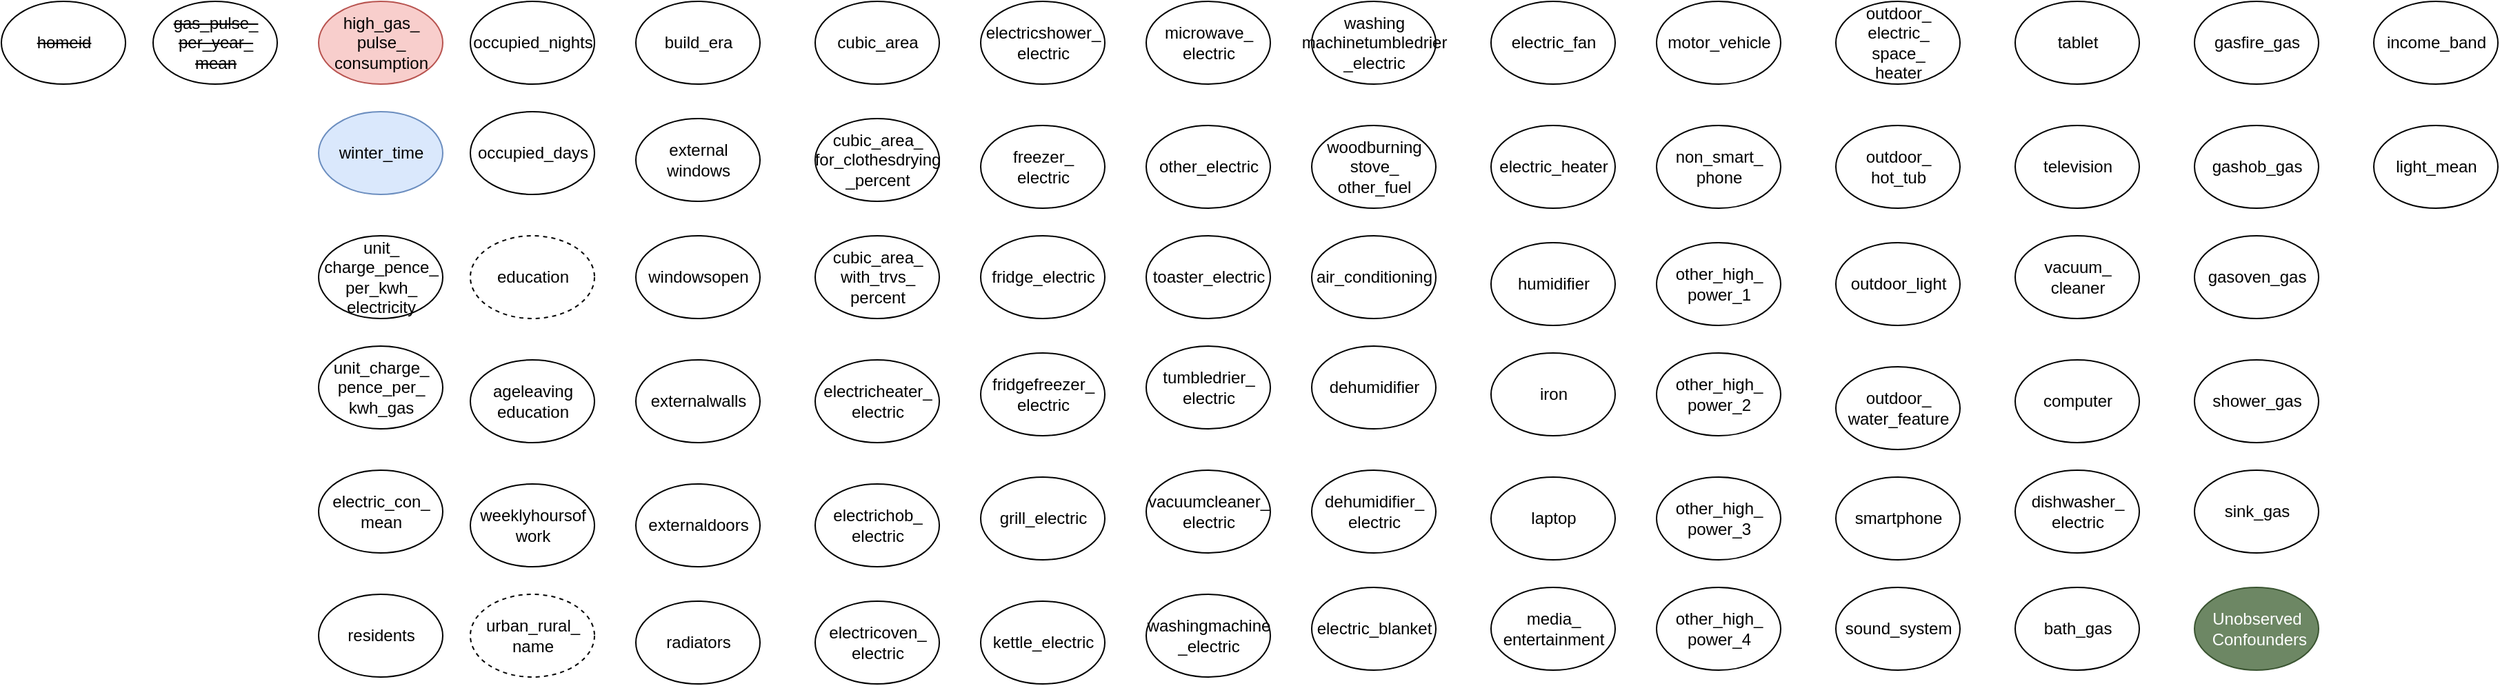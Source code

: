 <mxfile version="16.0.2" type="device" pages="2"><diagram id="edUaNYBjqw0dRM5WE8QL" name="Page-1"><mxGraphModel dx="1718" dy="553" grid="1" gridSize="10" guides="1" tooltips="1" connect="1" arrows="1" fold="1" page="1" pageScale="1" pageWidth="850" pageHeight="1100" math="0" shadow="0"><root><mxCell id="0"/><mxCell id="1" parent="0"/><mxCell id="qiOINa25vJbCKEWT8A0o-1" value="&lt;strike&gt;homeid&lt;/strike&gt;" style="ellipse;html=1;shadow=0;sketch=0;overflow=visible;" parent="1" vertex="1"><mxGeometry x="-210" y="20" width="90" height="60" as="geometry"/></mxCell><mxCell id="qiOINa25vJbCKEWT8A0o-2" value="residents" style="ellipse;html=1;shadow=0;sketch=0;overflow=visible;" parent="1" vertex="1"><mxGeometry x="20" y="450" width="90" height="60" as="geometry"/></mxCell><mxCell id="qiOINa25vJbCKEWT8A0o-52" value="high_gas_&lt;br&gt;pulse_&lt;br&gt;consumption" style="ellipse;html=1;shadow=0;sketch=0;overflow=visible;fillColor=#f8cecc;strokeColor=#b85450;" parent="1" vertex="1"><mxGeometry x="20" y="20" width="90" height="60" as="geometry"/></mxCell><mxCell id="qiOINa25vJbCKEWT8A0o-54" value="&lt;strike&gt;gas_pulse_&lt;br&gt;per_year_&lt;br&gt;mean&lt;/strike&gt;" style="ellipse;html=1;shadow=0;sketch=0;overflow=visible;" parent="1" vertex="1"><mxGeometry x="-100" y="20" width="90" height="60" as="geometry"/></mxCell><mxCell id="qiOINa25vJbCKEWT8A0o-55" value="unit_&lt;br&gt;charge_pence_&lt;br&gt;per_kwh_&lt;br&gt;electricity" style="ellipse;html=1;shadow=0;sketch=0;overflow=visible;" parent="1" vertex="1"><mxGeometry x="20" y="190" width="90" height="60" as="geometry"/></mxCell><mxCell id="wyto_pDlmpdzglWy7c0M-1" value="unit_charge_&lt;br&gt;pence_per_&lt;br&gt;kwh_gas" style="ellipse;html=1;shadow=0;sketch=0;overflow=visible;" parent="1" vertex="1"><mxGeometry x="20" y="270" width="90" height="60" as="geometry"/></mxCell><mxCell id="wyto_pDlmpdzglWy7c0M-2" value="electric_con_&lt;br&gt;mean" style="ellipse;html=1;shadow=0;sketch=0;overflow=visible;" parent="1" vertex="1"><mxGeometry x="20" y="360" width="90" height="60" as="geometry"/></mxCell><mxCell id="ClX5DusLYBKi2WC66oMO-1" value="urban_rural_&lt;br&gt;name" style="ellipse;html=1;shadow=0;sketch=0;overflow=visible;dashed=1;" parent="1" vertex="1"><mxGeometry x="130" y="450" width="90" height="60" as="geometry"/></mxCell><mxCell id="ClX5DusLYBKi2WC66oMO-2" value="build_era" style="ellipse;html=1;shadow=0;sketch=0;overflow=visible;" parent="1" vertex="1"><mxGeometry x="250" y="20" width="90" height="60" as="geometry"/></mxCell><mxCell id="ClX5DusLYBKi2WC66oMO-3" value="occupied_days" style="ellipse;html=1;shadow=0;sketch=0;overflow=visible;" parent="1" vertex="1"><mxGeometry x="130" y="100" width="90" height="60" as="geometry"/></mxCell><mxCell id="ClX5DusLYBKi2WC66oMO-4" value="occupied_nights" style="ellipse;html=1;shadow=0;sketch=0;overflow=visible;" parent="1" vertex="1"><mxGeometry x="130" y="20" width="90" height="60" as="geometry"/></mxCell><mxCell id="ClX5DusLYBKi2WC66oMO-5" value="weeklyhoursof&lt;br&gt;work" style="ellipse;html=1;shadow=0;sketch=0;overflow=visible;" parent="1" vertex="1"><mxGeometry x="130" y="370" width="90" height="60" as="geometry"/></mxCell><mxCell id="ClX5DusLYBKi2WC66oMO-6" value="education" style="ellipse;html=1;shadow=0;sketch=0;overflow=visible;dashed=1;" parent="1" vertex="1"><mxGeometry x="130" y="190" width="90" height="60" as="geometry"/></mxCell><mxCell id="ClX5DusLYBKi2WC66oMO-7" value="ageleaving&lt;br&gt;education" style="ellipse;html=1;shadow=0;sketch=0;overflow=visible;" parent="1" vertex="1"><mxGeometry x="130" y="280" width="90" height="60" as="geometry"/></mxCell><mxCell id="ClX5DusLYBKi2WC66oMO-8" value="external&lt;br&gt;windows" style="ellipse;html=1;shadow=0;sketch=0;overflow=visible;" parent="1" vertex="1"><mxGeometry x="250" y="105" width="90" height="60" as="geometry"/></mxCell><mxCell id="ClX5DusLYBKi2WC66oMO-9" value="externalwalls" style="ellipse;html=1;shadow=0;sketch=0;overflow=visible;" parent="1" vertex="1"><mxGeometry x="250" y="280" width="90" height="60" as="geometry"/></mxCell><mxCell id="ClX5DusLYBKi2WC66oMO-10" value="cubic_area" style="ellipse;html=1;shadow=0;sketch=0;overflow=visible;" parent="1" vertex="1"><mxGeometry x="380" y="20" width="90" height="60" as="geometry"/></mxCell><mxCell id="ClX5DusLYBKi2WC66oMO-11" value="radiators" style="ellipse;html=1;shadow=0;sketch=0;overflow=visible;" parent="1" vertex="1"><mxGeometry x="250" y="455" width="90" height="60" as="geometry"/></mxCell><mxCell id="ClX5DusLYBKi2WC66oMO-12" value="cubic_area_&lt;br&gt;for_clothesdrying&lt;br&gt;_percent" style="ellipse;html=1;shadow=0;sketch=0;overflow=visible;" parent="1" vertex="1"><mxGeometry x="380" y="105" width="90" height="60" as="geometry"/></mxCell><mxCell id="ClX5DusLYBKi2WC66oMO-13" value="cubic_area_&lt;br&gt;with_trvs_&lt;br&gt;percent" style="ellipse;html=1;shadow=0;sketch=0;overflow=visible;" parent="1" vertex="1"><mxGeometry x="380" y="190" width="90" height="60" as="geometry"/></mxCell><mxCell id="ClX5DusLYBKi2WC66oMO-14" value="dehumidifier" style="ellipse;html=1;shadow=0;sketch=0;overflow=visible;" parent="1" vertex="1"><mxGeometry x="740" y="270" width="90" height="60" as="geometry"/></mxCell><mxCell id="ClX5DusLYBKi2WC66oMO-15" value="dishwasher_&lt;br&gt;electric" style="ellipse;html=1;shadow=0;sketch=0;overflow=visible;" parent="1" vertex="1"><mxGeometry x="1250" y="360" width="90" height="60" as="geometry"/></mxCell><mxCell id="ClX5DusLYBKi2WC66oMO-16" value="electricheater_&lt;br&gt;electric" style="ellipse;html=1;shadow=0;sketch=0;overflow=visible;" parent="1" vertex="1"><mxGeometry x="380" y="280" width="90" height="60" as="geometry"/></mxCell><mxCell id="ClX5DusLYBKi2WC66oMO-17" value="electrichob_&lt;br&gt;electric" style="ellipse;html=1;shadow=0;sketch=0;overflow=visible;" parent="1" vertex="1"><mxGeometry x="380" y="370" width="90" height="60" as="geometry"/></mxCell><mxCell id="ClX5DusLYBKi2WC66oMO-18" value="electricoven_&lt;br&gt;electric" style="ellipse;html=1;shadow=0;sketch=0;overflow=visible;" parent="1" vertex="1"><mxGeometry x="380" y="455" width="90" height="60" as="geometry"/></mxCell><mxCell id="ClX5DusLYBKi2WC66oMO-19" value="electricshower_&lt;br&gt;electric" style="ellipse;html=1;shadow=0;sketch=0;overflow=visible;" parent="1" vertex="1"><mxGeometry x="500" y="20" width="90" height="60" as="geometry"/></mxCell><mxCell id="ClX5DusLYBKi2WC66oMO-20" value="freezer_&lt;br&gt;electric" style="ellipse;html=1;shadow=0;sketch=0;overflow=visible;" parent="1" vertex="1"><mxGeometry x="500" y="110" width="90" height="60" as="geometry"/></mxCell><mxCell id="ClX5DusLYBKi2WC66oMO-21" value="fridge_electric" style="ellipse;html=1;shadow=0;sketch=0;overflow=visible;" parent="1" vertex="1"><mxGeometry x="500" y="190" width="90" height="60" as="geometry"/></mxCell><mxCell id="ClX5DusLYBKi2WC66oMO-22" value="fridgefreezer_&lt;br&gt;electric" style="ellipse;html=1;shadow=0;sketch=0;overflow=visible;" parent="1" vertex="1"><mxGeometry x="500" y="275" width="90" height="60" as="geometry"/></mxCell><mxCell id="ClX5DusLYBKi2WC66oMO-23" value="grill_electric" style="ellipse;html=1;shadow=0;sketch=0;overflow=visible;" parent="1" vertex="1"><mxGeometry x="500" y="365" width="90" height="60" as="geometry"/></mxCell><mxCell id="ClX5DusLYBKi2WC66oMO-24" value="kettle_electric" style="ellipse;html=1;shadow=0;sketch=0;overflow=visible;" parent="1" vertex="1"><mxGeometry x="500" y="455" width="90" height="60" as="geometry"/></mxCell><mxCell id="ClX5DusLYBKi2WC66oMO-25" value="other_high_&lt;br&gt;power_4" style="ellipse;html=1;shadow=0;sketch=0;overflow=visible;" parent="1" vertex="1"><mxGeometry x="990" y="445" width="90" height="60" as="geometry"/></mxCell><mxCell id="ClX5DusLYBKi2WC66oMO-26" value="laptop" style="ellipse;html=1;shadow=0;sketch=0;overflow=visible;" parent="1" vertex="1"><mxGeometry x="870" y="365" width="90" height="60" as="geometry"/></mxCell><mxCell id="ClX5DusLYBKi2WC66oMO-27" value="other_high_&lt;br&gt;power_2" style="ellipse;html=1;shadow=0;sketch=0;overflow=visible;" parent="1" vertex="1"><mxGeometry x="990" y="275" width="90" height="60" as="geometry"/></mxCell><mxCell id="ClX5DusLYBKi2WC66oMO-28" value="humidifier" style="ellipse;html=1;shadow=0;sketch=0;overflow=visible;" parent="1" vertex="1"><mxGeometry x="870" y="195" width="90" height="60" as="geometry"/></mxCell><mxCell id="ClX5DusLYBKi2WC66oMO-29" value="computer" style="ellipse;html=1;shadow=0;sketch=0;overflow=visible;" parent="1" vertex="1"><mxGeometry x="1250" y="280" width="90" height="60" as="geometry"/></mxCell><mxCell id="ClX5DusLYBKi2WC66oMO-30" value="dehumidifier_&lt;br&gt;electric" style="ellipse;html=1;shadow=0;sketch=0;overflow=visible;" parent="1" vertex="1"><mxGeometry x="740" y="360" width="90" height="60" as="geometry"/></mxCell><mxCell id="ClX5DusLYBKi2WC66oMO-31" value="iron" style="ellipse;html=1;shadow=0;sketch=0;overflow=visible;" parent="1" vertex="1"><mxGeometry x="870" y="275" width="90" height="60" as="geometry"/></mxCell><mxCell id="ClX5DusLYBKi2WC66oMO-32" value="electric_heater" style="ellipse;html=1;shadow=0;sketch=0;overflow=visible;" parent="1" vertex="1"><mxGeometry x="870" y="110" width="90" height="60" as="geometry"/></mxCell><mxCell id="ClX5DusLYBKi2WC66oMO-33" value="tumbledrier_&lt;br&gt;electric" style="ellipse;html=1;shadow=0;sketch=0;overflow=visible;" parent="1" vertex="1"><mxGeometry x="620" y="270" width="90" height="60" as="geometry"/></mxCell><mxCell id="ClX5DusLYBKi2WC66oMO-34" value="vacuumcleaner_&lt;br&gt;electric" style="ellipse;html=1;shadow=0;sketch=0;overflow=visible;" parent="1" vertex="1"><mxGeometry x="620" y="360" width="90" height="60" as="geometry"/></mxCell><mxCell id="ClX5DusLYBKi2WC66oMO-35" value="electric_fan" style="ellipse;html=1;shadow=0;sketch=0;overflow=visible;" parent="1" vertex="1"><mxGeometry x="870" y="20" width="90" height="60" as="geometry"/></mxCell><mxCell id="ClX5DusLYBKi2WC66oMO-36" value="air_conditioning" style="ellipse;html=1;shadow=0;sketch=0;overflow=visible;" parent="1" vertex="1"><mxGeometry x="740" y="190" width="90" height="60" as="geometry"/></mxCell><mxCell id="ClX5DusLYBKi2WC66oMO-37" value="woodburning&lt;br&gt;stove_&lt;br&gt;other_fuel" style="ellipse;html=1;shadow=0;sketch=0;overflow=visible;" parent="1" vertex="1"><mxGeometry x="740" y="110" width="90" height="60" as="geometry"/></mxCell><mxCell id="ClX5DusLYBKi2WC66oMO-38" value="electric_blanket" style="ellipse;html=1;shadow=0;sketch=0;overflow=visible;" parent="1" vertex="1"><mxGeometry x="740" y="445" width="90" height="60" as="geometry"/></mxCell><mxCell id="ClX5DusLYBKi2WC66oMO-39" value="outdoor_light" style="ellipse;html=1;shadow=0;sketch=0;overflow=visible;" parent="1" vertex="1"><mxGeometry x="1120" y="195" width="90" height="60" as="geometry"/></mxCell><mxCell id="ClX5DusLYBKi2WC66oMO-40" value="washingmachine&lt;br&gt;_electric" style="ellipse;html=1;shadow=0;sketch=0;overflow=visible;" parent="1" vertex="1"><mxGeometry x="620" y="450" width="90" height="60" as="geometry"/></mxCell><mxCell id="ClX5DusLYBKi2WC66oMO-41" value="microwave_&lt;br&gt;electric" style="ellipse;html=1;shadow=0;sketch=0;overflow=visible;" parent="1" vertex="1"><mxGeometry x="620" y="20" width="90" height="60" as="geometry"/></mxCell><mxCell id="ClX5DusLYBKi2WC66oMO-42" value="outdoor_&lt;br&gt;electric_&lt;br&gt;space_&lt;br&gt;heater" style="ellipse;html=1;shadow=0;sketch=0;overflow=visible;" parent="1" vertex="1"><mxGeometry x="1120" y="20" width="90" height="60" as="geometry"/></mxCell><mxCell id="ClX5DusLYBKi2WC66oMO-43" value="outdoor_&lt;br&gt;hot_tub" style="ellipse;html=1;shadow=0;sketch=0;overflow=visible;" parent="1" vertex="1"><mxGeometry x="1120" y="110" width="90" height="60" as="geometry"/></mxCell><mxCell id="ClX5DusLYBKi2WC66oMO-44" value="outdoor_&lt;br&gt;water_feature" style="ellipse;html=1;shadow=0;sketch=0;overflow=visible;" parent="1" vertex="1"><mxGeometry x="1120" y="285" width="90" height="60" as="geometry"/></mxCell><mxCell id="ClX5DusLYBKi2WC66oMO-45" value="externaldoors" style="ellipse;html=1;shadow=0;sketch=0;overflow=visible;" parent="1" vertex="1"><mxGeometry x="250" y="370" width="90" height="60" as="geometry"/></mxCell><mxCell id="ClX5DusLYBKi2WC66oMO-46" value="vacuum_&lt;br&gt;cleaner" style="ellipse;html=1;shadow=0;sketch=0;overflow=visible;" parent="1" vertex="1"><mxGeometry x="1250" y="190" width="90" height="60" as="geometry"/></mxCell><mxCell id="ClX5DusLYBKi2WC66oMO-47" value="television" style="ellipse;html=1;shadow=0;sketch=0;overflow=visible;" parent="1" vertex="1"><mxGeometry x="1250" y="110" width="90" height="60" as="geometry"/></mxCell><mxCell id="ClX5DusLYBKi2WC66oMO-48" value="tablet" style="ellipse;html=1;shadow=0;sketch=0;overflow=visible;" parent="1" vertex="1"><mxGeometry x="1250" y="20" width="90" height="60" as="geometry"/></mxCell><mxCell id="ClX5DusLYBKi2WC66oMO-49" value="sound_system" style="ellipse;html=1;shadow=0;sketch=0;overflow=visible;" parent="1" vertex="1"><mxGeometry x="1120" y="445" width="90" height="60" as="geometry"/></mxCell><mxCell id="ClX5DusLYBKi2WC66oMO-50" value="smartphone" style="ellipse;html=1;shadow=0;sketch=0;overflow=visible;" parent="1" vertex="1"><mxGeometry x="1120" y="365" width="90" height="60" as="geometry"/></mxCell><mxCell id="ClX5DusLYBKi2WC66oMO-51" value="other_high_&lt;br&gt;power_1" style="ellipse;html=1;shadow=0;sketch=0;overflow=visible;" parent="1" vertex="1"><mxGeometry x="990" y="195" width="90" height="60" as="geometry"/></mxCell><mxCell id="ClX5DusLYBKi2WC66oMO-52" value="non_smart_&lt;br&gt;phone" style="ellipse;html=1;shadow=0;sketch=0;overflow=visible;" parent="1" vertex="1"><mxGeometry x="990" y="110" width="90" height="60" as="geometry"/></mxCell><mxCell id="ClX5DusLYBKi2WC66oMO-53" value="motor_vehicle" style="ellipse;html=1;shadow=0;sketch=0;overflow=visible;" parent="1" vertex="1"><mxGeometry x="990" y="20" width="90" height="60" as="geometry"/></mxCell><mxCell id="ClX5DusLYBKi2WC66oMO-54" value="media_&lt;br&gt;entertainment" style="ellipse;html=1;shadow=0;sketch=0;overflow=visible;" parent="1" vertex="1"><mxGeometry x="870" y="445" width="90" height="60" as="geometry"/></mxCell><mxCell id="ClX5DusLYBKi2WC66oMO-55" value="other_high_&lt;br&gt;power_3" style="ellipse;html=1;shadow=0;sketch=0;overflow=visible;" parent="1" vertex="1"><mxGeometry x="990" y="365" width="90" height="60" as="geometry"/></mxCell><mxCell id="ClX5DusLYBKi2WC66oMO-56" value="washing&lt;br&gt;machinetumbledrier&lt;br&gt;_electric" style="ellipse;html=1;shadow=0;sketch=0;overflow=visible;" parent="1" vertex="1"><mxGeometry x="740" y="20" width="90" height="60" as="geometry"/></mxCell><mxCell id="ClX5DusLYBKi2WC66oMO-57" value="other_electric" style="ellipse;html=1;shadow=0;sketch=0;overflow=visible;" parent="1" vertex="1"><mxGeometry x="620" y="110" width="90" height="60" as="geometry"/></mxCell><mxCell id="ClX5DusLYBKi2WC66oMO-58" value="toaster_electric" style="ellipse;html=1;shadow=0;sketch=0;overflow=visible;" parent="1" vertex="1"><mxGeometry x="620" y="190" width="90" height="60" as="geometry"/></mxCell><mxCell id="ClX5DusLYBKi2WC66oMO-59" value="windowsopen" style="ellipse;html=1;shadow=0;sketch=0;overflow=visible;" parent="1" vertex="1"><mxGeometry x="250" y="190" width="90" height="60" as="geometry"/></mxCell><mxCell id="ClX5DusLYBKi2WC66oMO-60" value="Unobserved&lt;br&gt;&amp;nbsp;Confounders" style="ellipse;html=1;shadow=0;sketch=0;overflow=visible;fillColor=#6d8764;strokeColor=#3A5431;fontColor=#ffffff;" parent="1" vertex="1"><mxGeometry x="1380" y="445" width="90" height="60" as="geometry"/></mxCell><mxCell id="ClX5DusLYBKi2WC66oMO-61" value="bath_gas" style="ellipse;html=1;shadow=0;sketch=0;overflow=visible;" parent="1" vertex="1"><mxGeometry x="1250" y="445" width="90" height="60" as="geometry"/></mxCell><mxCell id="ClX5DusLYBKi2WC66oMO-62" value="gasfire_gas" style="ellipse;html=1;shadow=0;sketch=0;overflow=visible;" parent="1" vertex="1"><mxGeometry x="1380" y="20" width="90" height="60" as="geometry"/></mxCell><mxCell id="ClX5DusLYBKi2WC66oMO-63" value="gashob_gas" style="ellipse;html=1;shadow=0;sketch=0;overflow=visible;" parent="1" vertex="1"><mxGeometry x="1380" y="110" width="90" height="60" as="geometry"/></mxCell><mxCell id="ClX5DusLYBKi2WC66oMO-64" value="gasoven_gas" style="ellipse;html=1;shadow=0;sketch=0;overflow=visible;" parent="1" vertex="1"><mxGeometry x="1380" y="190" width="90" height="60" as="geometry"/></mxCell><mxCell id="ClX5DusLYBKi2WC66oMO-65" value="shower_gas" style="ellipse;html=1;shadow=0;sketch=0;overflow=visible;" parent="1" vertex="1"><mxGeometry x="1380" y="280" width="90" height="60" as="geometry"/></mxCell><mxCell id="ClX5DusLYBKi2WC66oMO-66" value="sink_gas" style="ellipse;html=1;shadow=0;sketch=0;overflow=visible;" parent="1" vertex="1"><mxGeometry x="1380" y="360" width="90" height="60" as="geometry"/></mxCell><mxCell id="UyCWP95ugcqGLzGeTtKy-2" value="winter_time" style="ellipse;html=1;shadow=0;sketch=0;overflow=visible;fillColor=#dae8fc;strokeColor=#6c8ebf;" parent="1" vertex="1"><mxGeometry x="20" y="100" width="90" height="60" as="geometry"/></mxCell><mxCell id="UyCWP95ugcqGLzGeTtKy-3" value="income_band" style="ellipse;html=1;shadow=0;sketch=0;overflow=visible;" parent="1" vertex="1"><mxGeometry x="1510" y="20" width="90" height="60" as="geometry"/></mxCell><mxCell id="UyCWP95ugcqGLzGeTtKy-4" value="light_mean" style="ellipse;html=1;shadow=0;sketch=0;overflow=visible;" parent="1" vertex="1"><mxGeometry x="1510" y="110" width="90" height="60" as="geometry"/></mxCell></root></mxGraphModel></diagram><diagram id="cumdpfXdWdi9NEsijJX7" name="Page-2"><mxGraphModel dx="1718" dy="1653" grid="1" gridSize="10" guides="1" tooltips="1" connect="1" arrows="1" fold="1" page="1" pageScale="1" pageWidth="850" pageHeight="1100" math="0" shadow="0"><root><mxCell id="NrBDsHQqOWUDvbf6_TxT-0"/><mxCell id="NrBDsHQqOWUDvbf6_TxT-1" parent="NrBDsHQqOWUDvbf6_TxT-0"/><mxCell id="1sARoFukrFteUAINp7ZW-0" value="income_band" style="ellipse;html=1;shadow=0;sketch=0;overflow=visible;" parent="NrBDsHQqOWUDvbf6_TxT-1" vertex="1"><mxGeometry x="210" y="60" width="90" height="60" as="geometry"/></mxCell><mxCell id="1sARoFukrFteUAINp7ZW-1" value="" style="endArrow=classic;html=1;rounded=0;startArrow=none;" parent="NrBDsHQqOWUDvbf6_TxT-1" source="1sARoFukrFteUAINp7ZW-243" target="1sARoFukrFteUAINp7ZW-238" edge="1"><mxGeometry width="50" height="50" relative="1" as="geometry"><mxPoint x="50" y="160" as="sourcePoint"/><mxPoint x="100" y="110" as="targetPoint"/></mxGeometry></mxCell><mxCell id="1sARoFukrFteUAINp7ZW-2" value="residents" style="ellipse;html=1;shadow=0;sketch=0;overflow=visible;" parent="NrBDsHQqOWUDvbf6_TxT-1" vertex="1"><mxGeometry x="340" y="-1010" width="90" height="60" as="geometry"/></mxCell><mxCell id="1sARoFukrFteUAINp7ZW-3" value="" style="endArrow=classic;html=1;rounded=0;" parent="NrBDsHQqOWUDvbf6_TxT-1" source="1sARoFukrFteUAINp7ZW-0" target="1sARoFukrFteUAINp7ZW-2" edge="1"><mxGeometry width="50" height="50" relative="1" as="geometry"><mxPoint x="278.978" y="80.066" as="sourcePoint"/><mxPoint x="383.002" y="-950.067" as="targetPoint"/></mxGeometry></mxCell><mxCell id="1sARoFukrFteUAINp7ZW-4" value="urban_rural_&lt;br&gt;class" style="ellipse;html=1;shadow=0;sketch=0;overflow=visible;dashed=1;" parent="NrBDsHQqOWUDvbf6_TxT-1" vertex="1"><mxGeometry x="-60" y="90" width="90" height="60" as="geometry"/></mxCell><mxCell id="1sARoFukrFteUAINp7ZW-5" value="" style="endArrow=classic;html=1;rounded=0;" parent="NrBDsHQqOWUDvbf6_TxT-1" source="1sARoFukrFteUAINp7ZW-0" target="1sARoFukrFteUAINp7ZW-4" edge="1"><mxGeometry width="50" height="50" relative="1" as="geometry"><mxPoint x="170" y="280" as="sourcePoint"/><mxPoint x="220" y="230" as="targetPoint"/></mxGeometry></mxCell><mxCell id="1sARoFukrFteUAINp7ZW-6" value="build_era" style="ellipse;html=1;shadow=0;sketch=0;overflow=visible;" parent="NrBDsHQqOWUDvbf6_TxT-1" vertex="1"><mxGeometry x="-425" y="340" width="90" height="60" as="geometry"/></mxCell><mxCell id="1sARoFukrFteUAINp7ZW-7" value="" style="endArrow=classic;html=1;rounded=0;" parent="NrBDsHQqOWUDvbf6_TxT-1" source="1sARoFukrFteUAINp7ZW-0" target="1sARoFukrFteUAINp7ZW-6" edge="1"><mxGeometry width="50" height="50" relative="1" as="geometry"><mxPoint x="170" y="280" as="sourcePoint"/><mxPoint x="220" y="230" as="targetPoint"/></mxGeometry></mxCell><mxCell id="1sARoFukrFteUAINp7ZW-8" value="occupied_days" style="ellipse;html=1;shadow=0;sketch=0;overflow=visible;" parent="NrBDsHQqOWUDvbf6_TxT-1" vertex="1"><mxGeometry x="410" y="120" width="90" height="60" as="geometry"/></mxCell><mxCell id="1sARoFukrFteUAINp7ZW-9" value="" style="endArrow=classic;html=1;rounded=0;" parent="NrBDsHQqOWUDvbf6_TxT-1" source="1sARoFukrFteUAINp7ZW-8" target="1sARoFukrFteUAINp7ZW-238" edge="1"><mxGeometry width="50" height="50" relative="1" as="geometry"><mxPoint x="170" y="280" as="sourcePoint"/><mxPoint x="220" y="230" as="targetPoint"/></mxGeometry></mxCell><mxCell id="1sARoFukrFteUAINp7ZW-10" value="" style="endArrow=classic;html=1;rounded=0;" parent="NrBDsHQqOWUDvbf6_TxT-1" source="1sARoFukrFteUAINp7ZW-2" target="1sARoFukrFteUAINp7ZW-8" edge="1"><mxGeometry width="50" height="50" relative="1" as="geometry"><mxPoint x="170" y="280" as="sourcePoint"/><mxPoint x="220" y="230" as="targetPoint"/></mxGeometry></mxCell><mxCell id="1sARoFukrFteUAINp7ZW-11" value="" style="endArrow=classic;html=1;rounded=0;" parent="NrBDsHQqOWUDvbf6_TxT-1" source="1sARoFukrFteUAINp7ZW-6" target="1sARoFukrFteUAINp7ZW-238" edge="1"><mxGeometry width="50" height="50" relative="1" as="geometry"><mxPoint x="170" y="280" as="sourcePoint"/><mxPoint x="220" y="230" as="targetPoint"/></mxGeometry></mxCell><mxCell id="1sARoFukrFteUAINp7ZW-12" value="occupied_nights" style="ellipse;html=1;shadow=0;sketch=0;overflow=visible;" parent="NrBDsHQqOWUDvbf6_TxT-1" vertex="1"><mxGeometry x="560" y="140" width="90" height="60" as="geometry"/></mxCell><mxCell id="1sARoFukrFteUAINp7ZW-13" value="" style="endArrow=classic;html=1;rounded=0;" parent="NrBDsHQqOWUDvbf6_TxT-1" source="1sARoFukrFteUAINp7ZW-12" target="1sARoFukrFteUAINp7ZW-238" edge="1"><mxGeometry width="50" height="50" relative="1" as="geometry"><mxPoint x="470" y="280" as="sourcePoint"/><mxPoint x="520" y="230" as="targetPoint"/></mxGeometry></mxCell><mxCell id="1sARoFukrFteUAINp7ZW-14" value="" style="endArrow=classic;html=1;rounded=0;" parent="NrBDsHQqOWUDvbf6_TxT-1" source="1sARoFukrFteUAINp7ZW-2" target="1sARoFukrFteUAINp7ZW-12" edge="1"><mxGeometry width="50" height="50" relative="1" as="geometry"><mxPoint x="280" y="280" as="sourcePoint"/><mxPoint x="330" y="230" as="targetPoint"/></mxGeometry></mxCell><mxCell id="1sARoFukrFteUAINp7ZW-15" value="weeklyhoursof&lt;br&gt;work" style="ellipse;html=1;shadow=0;sketch=0;overflow=visible;" parent="NrBDsHQqOWUDvbf6_TxT-1" vertex="1"><mxGeometry x="790" y="180" width="90" height="60" as="geometry"/></mxCell><mxCell id="1sARoFukrFteUAINp7ZW-16" value="" style="endArrow=classic;html=1;rounded=0;" parent="NrBDsHQqOWUDvbf6_TxT-1" source="1sARoFukrFteUAINp7ZW-2" target="1sARoFukrFteUAINp7ZW-15" edge="1"><mxGeometry width="50" height="50" relative="1" as="geometry"><mxPoint x="320" y="230" as="sourcePoint"/><mxPoint x="370" y="180" as="targetPoint"/></mxGeometry></mxCell><mxCell id="1sARoFukrFteUAINp7ZW-17" value="" style="endArrow=classic;html=1;rounded=0;" parent="NrBDsHQqOWUDvbf6_TxT-1" source="1sARoFukrFteUAINp7ZW-15" target="1sARoFukrFteUAINp7ZW-238" edge="1"><mxGeometry width="50" height="50" relative="1" as="geometry"><mxPoint x="320" y="230" as="sourcePoint"/><mxPoint x="370" y="180" as="targetPoint"/></mxGeometry></mxCell><mxCell id="1sARoFukrFteUAINp7ZW-18" value="education" style="ellipse;html=1;shadow=0;sketch=0;overflow=visible;dashed=1;" parent="NrBDsHQqOWUDvbf6_TxT-1" vertex="1"><mxGeometry x="30" y="-290" width="90" height="60" as="geometry"/></mxCell><mxCell id="1sARoFukrFteUAINp7ZW-19" value="" style="endArrow=classic;html=1;rounded=0;" parent="NrBDsHQqOWUDvbf6_TxT-1" source="1sARoFukrFteUAINp7ZW-18" target="1sARoFukrFteUAINp7ZW-0" edge="1"><mxGeometry width="50" height="50" relative="1" as="geometry"><mxPoint x="320" y="230" as="sourcePoint"/><mxPoint x="370" y="180" as="targetPoint"/></mxGeometry></mxCell><mxCell id="1sARoFukrFteUAINp7ZW-20" value="ageleaving&lt;br&gt;education" style="ellipse;html=1;shadow=0;sketch=0;overflow=visible;" parent="NrBDsHQqOWUDvbf6_TxT-1" vertex="1"><mxGeometry x="-360" y="-60" width="90" height="60" as="geometry"/></mxCell><mxCell id="1sARoFukrFteUAINp7ZW-21" value="" style="endArrow=classic;html=1;rounded=0;" parent="NrBDsHQqOWUDvbf6_TxT-1" source="1sARoFukrFteUAINp7ZW-20" target="1sARoFukrFteUAINp7ZW-0" edge="1"><mxGeometry width="50" height="50" relative="1" as="geometry"><mxPoint x="320" y="230" as="sourcePoint"/><mxPoint x="370" y="180" as="targetPoint"/></mxGeometry></mxCell><mxCell id="1sARoFukrFteUAINp7ZW-22" value="" style="endArrow=classic;html=1;rounded=0;" parent="NrBDsHQqOWUDvbf6_TxT-1" source="1sARoFukrFteUAINp7ZW-18" target="1sARoFukrFteUAINp7ZW-20" edge="1"><mxGeometry width="50" height="50" relative="1" as="geometry"><mxPoint x="320" y="230" as="sourcePoint"/><mxPoint x="370" y="180" as="targetPoint"/></mxGeometry></mxCell><mxCell id="1sARoFukrFteUAINp7ZW-23" value="" style="endArrow=classic;html=1;rounded=0;" parent="NrBDsHQqOWUDvbf6_TxT-1" source="1sARoFukrFteUAINp7ZW-4" target="1sARoFukrFteUAINp7ZW-6" edge="1"><mxGeometry width="50" height="50" relative="1" as="geometry"><mxPoint x="320" y="230" as="sourcePoint"/><mxPoint x="370" y="180" as="targetPoint"/></mxGeometry></mxCell><mxCell id="1sARoFukrFteUAINp7ZW-24" value="" style="endArrow=classic;html=1;rounded=0;" parent="NrBDsHQqOWUDvbf6_TxT-1" source="1sARoFukrFteUAINp7ZW-4" target="1sARoFukrFteUAINp7ZW-317" edge="1"><mxGeometry width="50" height="50" relative="1" as="geometry"><mxPoint x="320" y="330" as="sourcePoint"/><mxPoint x="370" y="280" as="targetPoint"/></mxGeometry></mxCell><mxCell id="1sARoFukrFteUAINp7ZW-25" value="" style="endArrow=classic;html=1;rounded=0;" parent="NrBDsHQqOWUDvbf6_TxT-1" source="1sARoFukrFteUAINp7ZW-6" target="1sARoFukrFteUAINp7ZW-317" edge="1"><mxGeometry width="50" height="50" relative="1" as="geometry"><mxPoint x="320" y="330" as="sourcePoint"/><mxPoint x="370" y="280" as="targetPoint"/></mxGeometry></mxCell><mxCell id="1sARoFukrFteUAINp7ZW-26" value="" style="endArrow=classic;html=1;rounded=0;" parent="NrBDsHQqOWUDvbf6_TxT-1" source="1sARoFukrFteUAINp7ZW-4" target="1sARoFukrFteUAINp7ZW-350" edge="1"><mxGeometry width="50" height="50" relative="1" as="geometry"><mxPoint x="320" y="330" as="sourcePoint"/><mxPoint x="370" y="280" as="targetPoint"/></mxGeometry></mxCell><mxCell id="1sARoFukrFteUAINp7ZW-27" value="" style="endArrow=classic;html=1;rounded=0;" parent="NrBDsHQqOWUDvbf6_TxT-1" source="1sARoFukrFteUAINp7ZW-6" target="1sARoFukrFteUAINp7ZW-350" edge="1"><mxGeometry width="50" height="50" relative="1" as="geometry"><mxPoint x="320" y="330" as="sourcePoint"/><mxPoint x="370" y="280" as="targetPoint"/></mxGeometry></mxCell><mxCell id="1sARoFukrFteUAINp7ZW-28" value="" style="endArrow=classic;html=1;rounded=0;startArrow=none;" parent="NrBDsHQqOWUDvbf6_TxT-1" source="1sARoFukrFteUAINp7ZW-301" target="1sARoFukrFteUAINp7ZW-238" edge="1"><mxGeometry width="50" height="50" relative="1" as="geometry"><mxPoint x="320" y="330" as="sourcePoint"/><mxPoint x="370" y="280" as="targetPoint"/></mxGeometry></mxCell><mxCell id="1sARoFukrFteUAINp7ZW-29" value="" style="endArrow=classic;html=1;rounded=0;" parent="NrBDsHQqOWUDvbf6_TxT-1" source="1sARoFukrFteUAINp7ZW-4" target="1sARoFukrFteUAINp7ZW-31" edge="1"><mxGeometry width="50" height="50" relative="1" as="geometry"><mxPoint x="320" y="330" as="sourcePoint"/><mxPoint x="370" y="280" as="targetPoint"/></mxGeometry></mxCell><mxCell id="1sARoFukrFteUAINp7ZW-30" value="" style="endArrow=classic;html=1;rounded=0;" parent="NrBDsHQqOWUDvbf6_TxT-1" source="1sARoFukrFteUAINp7ZW-6" target="1sARoFukrFteUAINp7ZW-31" edge="1"><mxGeometry width="50" height="50" relative="1" as="geometry"><mxPoint x="320" y="330" as="sourcePoint"/><mxPoint x="370" y="280" as="targetPoint"/></mxGeometry></mxCell><mxCell id="1sARoFukrFteUAINp7ZW-31" value="externalwalls" style="ellipse;html=1;shadow=0;sketch=0;overflow=visible;" parent="NrBDsHQqOWUDvbf6_TxT-1" vertex="1"><mxGeometry x="965" y="970" width="90" height="60" as="geometry"/></mxCell><mxCell id="1sARoFukrFteUAINp7ZW-32" value="cubic_area" style="ellipse;html=1;shadow=0;sketch=0;overflow=visible;" parent="NrBDsHQqOWUDvbf6_TxT-1" vertex="1"><mxGeometry x="965" y="1090" width="90" height="60" as="geometry"/></mxCell><mxCell id="1sARoFukrFteUAINp7ZW-33" value="" style="endArrow=classic;html=1;rounded=0;" parent="NrBDsHQqOWUDvbf6_TxT-1" source="1sARoFukrFteUAINp7ZW-4" target="1sARoFukrFteUAINp7ZW-32" edge="1"><mxGeometry width="50" height="50" relative="1" as="geometry"><mxPoint x="320" y="290" as="sourcePoint"/><mxPoint x="370" y="240" as="targetPoint"/></mxGeometry></mxCell><mxCell id="1sARoFukrFteUAINp7ZW-34" value="" style="endArrow=classic;html=1;rounded=0;" parent="NrBDsHQqOWUDvbf6_TxT-1" source="1sARoFukrFteUAINp7ZW-6" target="1sARoFukrFteUAINp7ZW-32" edge="1"><mxGeometry width="50" height="50" relative="1" as="geometry"><mxPoint x="320" y="290" as="sourcePoint"/><mxPoint x="370" y="240" as="targetPoint"/></mxGeometry></mxCell><mxCell id="1sARoFukrFteUAINp7ZW-35" value="radiators" style="ellipse;html=1;shadow=0;sketch=0;overflow=visible;" parent="NrBDsHQqOWUDvbf6_TxT-1" vertex="1"><mxGeometry x="320" y="640" width="90" height="60" as="geometry"/></mxCell><mxCell id="1sARoFukrFteUAINp7ZW-36" value="" style="endArrow=classic;html=1;rounded=0;" parent="NrBDsHQqOWUDvbf6_TxT-1" source="1sARoFukrFteUAINp7ZW-4" target="1sARoFukrFteUAINp7ZW-35" edge="1"><mxGeometry width="50" height="50" relative="1" as="geometry"><mxPoint x="320" y="510" as="sourcePoint"/><mxPoint x="370" y="460" as="targetPoint"/></mxGeometry></mxCell><mxCell id="1sARoFukrFteUAINp7ZW-37" value="" style="endArrow=classic;html=1;rounded=0;" parent="NrBDsHQqOWUDvbf6_TxT-1" source="1sARoFukrFteUAINp7ZW-6" target="1sARoFukrFteUAINp7ZW-35" edge="1"><mxGeometry width="50" height="50" relative="1" as="geometry"><mxPoint x="320" y="510" as="sourcePoint"/><mxPoint x="370" y="460" as="targetPoint"/></mxGeometry></mxCell><mxCell id="1sARoFukrFteUAINp7ZW-38" value="" style="endArrow=classic;html=1;rounded=0;" parent="NrBDsHQqOWUDvbf6_TxT-1" source="1sARoFukrFteUAINp7ZW-35" target="1sARoFukrFteUAINp7ZW-238" edge="1"><mxGeometry width="50" height="50" relative="1" as="geometry"><mxPoint x="320" y="510" as="sourcePoint"/><mxPoint x="370" y="460" as="targetPoint"/></mxGeometry></mxCell><mxCell id="1sARoFukrFteUAINp7ZW-39" value="cubic_area&lt;br&gt;_for_clothesdrying&lt;br&gt;_percent" style="ellipse;html=1;shadow=0;sketch=0;overflow=visible;" parent="NrBDsHQqOWUDvbf6_TxT-1" vertex="1"><mxGeometry x="975" y="1190" width="90" height="60" as="geometry"/></mxCell><mxCell id="1sARoFukrFteUAINp7ZW-40" value="" style="endArrow=classic;html=1;rounded=0;" parent="NrBDsHQqOWUDvbf6_TxT-1" source="1sARoFukrFteUAINp7ZW-4" target="1sARoFukrFteUAINp7ZW-39" edge="1"><mxGeometry width="50" height="50" relative="1" as="geometry"><mxPoint x="320" y="480" as="sourcePoint"/><mxPoint x="370" y="430" as="targetPoint"/></mxGeometry></mxCell><mxCell id="1sARoFukrFteUAINp7ZW-41" value="" style="endArrow=classic;html=1;rounded=0;" parent="NrBDsHQqOWUDvbf6_TxT-1" source="1sARoFukrFteUAINp7ZW-6" target="1sARoFukrFteUAINp7ZW-39" edge="1"><mxGeometry width="50" height="50" relative="1" as="geometry"><mxPoint x="320" y="480" as="sourcePoint"/><mxPoint x="370" y="430" as="targetPoint"/></mxGeometry></mxCell><mxCell id="1sARoFukrFteUAINp7ZW-42" value="cubic_area_&lt;br&gt;with_trvs_&lt;br&gt;percent" style="ellipse;html=1;shadow=0;sketch=0;overflow=visible;" parent="NrBDsHQqOWUDvbf6_TxT-1" vertex="1"><mxGeometry x="975" y="1290" width="90" height="60" as="geometry"/></mxCell><mxCell id="1sARoFukrFteUAINp7ZW-43" value="" style="endArrow=classic;html=1;rounded=0;" parent="NrBDsHQqOWUDvbf6_TxT-1" source="1sARoFukrFteUAINp7ZW-4" target="1sARoFukrFteUAINp7ZW-42" edge="1"><mxGeometry width="50" height="50" relative="1" as="geometry"><mxPoint x="320" y="490" as="sourcePoint"/><mxPoint x="370" y="440" as="targetPoint"/></mxGeometry></mxCell><mxCell id="1sARoFukrFteUAINp7ZW-44" value="" style="endArrow=classic;html=1;rounded=0;" parent="NrBDsHQqOWUDvbf6_TxT-1" source="1sARoFukrFteUAINp7ZW-6" target="1sARoFukrFteUAINp7ZW-42" edge="1"><mxGeometry width="50" height="50" relative="1" as="geometry"><mxPoint x="320" y="490" as="sourcePoint"/><mxPoint x="370" y="440" as="targetPoint"/></mxGeometry></mxCell><mxCell id="1sARoFukrFteUAINp7ZW-45" value="" style="endArrow=classic;html=1;rounded=0;" parent="NrBDsHQqOWUDvbf6_TxT-1" source="1sARoFukrFteUAINp7ZW-35" target="1sARoFukrFteUAINp7ZW-42" edge="1"><mxGeometry width="50" height="50" relative="1" as="geometry"><mxPoint x="10" y="-290" as="sourcePoint"/><mxPoint x="995.764" y="1324.723" as="targetPoint"/></mxGeometry></mxCell><mxCell id="1sARoFukrFteUAINp7ZW-46" value="dehumidifier" style="ellipse;html=1;shadow=0;sketch=0;overflow=visible;" parent="NrBDsHQqOWUDvbf6_TxT-1" vertex="1"><mxGeometry x="1690" y="680" width="90" height="60" as="geometry"/></mxCell><mxCell id="1sARoFukrFteUAINp7ZW-47" value="" style="endArrow=classic;html=1;rounded=0;" parent="NrBDsHQqOWUDvbf6_TxT-1" source="1sARoFukrFteUAINp7ZW-0" target="1sARoFukrFteUAINp7ZW-46" edge="1"><mxGeometry width="50" height="50" relative="1" as="geometry"><mxPoint x="320" y="340" as="sourcePoint"/><mxPoint x="370" y="290" as="targetPoint"/></mxGeometry></mxCell><mxCell id="1sARoFukrFteUAINp7ZW-48" value="" style="endArrow=classic;html=1;rounded=0;" parent="NrBDsHQqOWUDvbf6_TxT-1" source="1sARoFukrFteUAINp7ZW-2" target="1sARoFukrFteUAINp7ZW-46" edge="1"><mxGeometry width="50" height="50" relative="1" as="geometry"><mxPoint x="320" y="340" as="sourcePoint"/><mxPoint x="370" y="290" as="targetPoint"/></mxGeometry></mxCell><mxCell id="1sARoFukrFteUAINp7ZW-49" value="" style="endArrow=classic;html=1;rounded=0;" parent="NrBDsHQqOWUDvbf6_TxT-1" source="1sARoFukrFteUAINp7ZW-46" target="1sARoFukrFteUAINp7ZW-238" edge="1"><mxGeometry width="50" height="50" relative="1" as="geometry"><mxPoint x="320" y="430" as="sourcePoint"/><mxPoint x="370" y="380" as="targetPoint"/></mxGeometry></mxCell><mxCell id="1sARoFukrFteUAINp7ZW-50" value="" style="endArrow=classic;html=1;rounded=0;" parent="NrBDsHQqOWUDvbf6_TxT-1" source="1sARoFukrFteUAINp7ZW-39" target="1sARoFukrFteUAINp7ZW-46" edge="1"><mxGeometry width="50" height="50" relative="1" as="geometry"><mxPoint x="10" y="-350" as="sourcePoint"/><mxPoint x="60" y="-400" as="targetPoint"/></mxGeometry></mxCell><mxCell id="1sARoFukrFteUAINp7ZW-51" value="dishwasher_&lt;br&gt;electric" style="ellipse;html=1;shadow=0;sketch=0;overflow=visible;" parent="NrBDsHQqOWUDvbf6_TxT-1" vertex="1"><mxGeometry x="1460" y="-500" width="90" height="60" as="geometry"/></mxCell><mxCell id="1sARoFukrFteUAINp7ZW-52" value="" style="endArrow=classic;html=1;rounded=0;" parent="NrBDsHQqOWUDvbf6_TxT-1" source="1sARoFukrFteUAINp7ZW-0" target="1sARoFukrFteUAINp7ZW-51" edge="1"><mxGeometry width="50" height="50" relative="1" as="geometry"><mxPoint x="320" y="220" as="sourcePoint"/><mxPoint x="370" y="170" as="targetPoint"/></mxGeometry></mxCell><mxCell id="1sARoFukrFteUAINp7ZW-53" value="" style="endArrow=classic;html=1;rounded=0;" parent="NrBDsHQqOWUDvbf6_TxT-1" source="1sARoFukrFteUAINp7ZW-2" target="1sARoFukrFteUAINp7ZW-51" edge="1"><mxGeometry width="50" height="50" relative="1" as="geometry"><mxPoint x="320" y="220" as="sourcePoint"/><mxPoint x="370" y="170" as="targetPoint"/></mxGeometry></mxCell><mxCell id="1sARoFukrFteUAINp7ZW-54" value="" style="endArrow=classic;html=1;rounded=0;startArrow=none;" parent="NrBDsHQqOWUDvbf6_TxT-1" source="1sARoFukrFteUAINp7ZW-241" target="1sARoFukrFteUAINp7ZW-238" edge="1"><mxGeometry width="50" height="50" relative="1" as="geometry"><mxPoint x="320" y="390" as="sourcePoint"/><mxPoint x="370" y="340" as="targetPoint"/></mxGeometry></mxCell><mxCell id="1sARoFukrFteUAINp7ZW-55" value="electricheater_&lt;br&gt;electric" style="ellipse;html=1;shadow=0;sketch=0;overflow=visible;" parent="NrBDsHQqOWUDvbf6_TxT-1" vertex="1"><mxGeometry x="320" y="840" width="90" height="60" as="geometry"/></mxCell><mxCell id="1sARoFukrFteUAINp7ZW-56" value="" style="endArrow=classic;html=1;rounded=0;" parent="NrBDsHQqOWUDvbf6_TxT-1" source="1sARoFukrFteUAINp7ZW-2" target="1sARoFukrFteUAINp7ZW-55" edge="1"><mxGeometry width="50" height="50" relative="1" as="geometry"><mxPoint x="320" y="390" as="sourcePoint"/><mxPoint x="370" y="340" as="targetPoint"/></mxGeometry></mxCell><mxCell id="1sARoFukrFteUAINp7ZW-57" value="" style="endArrow=classic;html=1;rounded=0;" parent="NrBDsHQqOWUDvbf6_TxT-1" source="1sARoFukrFteUAINp7ZW-0" target="1sARoFukrFteUAINp7ZW-55" edge="1"><mxGeometry width="50" height="50" relative="1" as="geometry"><mxPoint x="320" y="300" as="sourcePoint"/><mxPoint x="370" y="250" as="targetPoint"/></mxGeometry></mxCell><mxCell id="1sARoFukrFteUAINp7ZW-58" value="" style="endArrow=classic;html=1;rounded=0;" parent="NrBDsHQqOWUDvbf6_TxT-1" source="1sARoFukrFteUAINp7ZW-35" target="1sARoFukrFteUAINp7ZW-55" edge="1"><mxGeometry width="50" height="50" relative="1" as="geometry"><mxPoint x="10" y="-290" as="sourcePoint"/><mxPoint x="60" y="-340" as="targetPoint"/></mxGeometry></mxCell><mxCell id="1sARoFukrFteUAINp7ZW-59" value="" style="endArrow=classic;html=1;rounded=0;" parent="NrBDsHQqOWUDvbf6_TxT-1" source="1sARoFukrFteUAINp7ZW-55" target="1sARoFukrFteUAINp7ZW-238" edge="1"><mxGeometry width="50" height="50" relative="1" as="geometry"><mxPoint x="320" y="490" as="sourcePoint"/><mxPoint x="370" y="440" as="targetPoint"/></mxGeometry></mxCell><mxCell id="1sARoFukrFteUAINp7ZW-60" value="" style="endArrow=classic;html=1;rounded=0;" parent="NrBDsHQqOWUDvbf6_TxT-1" source="1sARoFukrFteUAINp7ZW-0" target="1sARoFukrFteUAINp7ZW-272" edge="1"><mxGeometry width="50" height="50" relative="1" as="geometry"><mxPoint x="370" y="210" as="sourcePoint"/><mxPoint x="420" y="160" as="targetPoint"/></mxGeometry></mxCell><mxCell id="1sARoFukrFteUAINp7ZW-61" value="" style="endArrow=classic;html=1;rounded=0;" parent="NrBDsHQqOWUDvbf6_TxT-1" source="1sARoFukrFteUAINp7ZW-2" target="1sARoFukrFteUAINp7ZW-272" edge="1"><mxGeometry width="50" height="50" relative="1" as="geometry"><mxPoint x="370" y="210" as="sourcePoint"/><mxPoint x="420" y="160" as="targetPoint"/></mxGeometry></mxCell><mxCell id="1sARoFukrFteUAINp7ZW-62" value="" style="endArrow=classic;html=1;rounded=0;" parent="NrBDsHQqOWUDvbf6_TxT-1" source="1sARoFukrFteUAINp7ZW-272" target="1sARoFukrFteUAINp7ZW-238" edge="1"><mxGeometry width="50" height="50" relative="1" as="geometry"><mxPoint x="370" y="390" as="sourcePoint"/><mxPoint x="420" y="340" as="targetPoint"/></mxGeometry></mxCell><mxCell id="1sARoFukrFteUAINp7ZW-63" value="" style="endArrow=classic;html=1;rounded=0;" parent="NrBDsHQqOWUDvbf6_TxT-1" source="1sARoFukrFteUAINp7ZW-2" target="1sARoFukrFteUAINp7ZW-240" edge="1"><mxGeometry width="50" height="50" relative="1" as="geometry"><mxPoint x="480" y="370" as="sourcePoint"/><mxPoint x="530" y="320" as="targetPoint"/></mxGeometry></mxCell><mxCell id="1sARoFukrFteUAINp7ZW-64" value="" style="endArrow=classic;html=1;rounded=0;" parent="NrBDsHQqOWUDvbf6_TxT-1" source="1sARoFukrFteUAINp7ZW-0" target="1sARoFukrFteUAINp7ZW-240" edge="1"><mxGeometry width="50" height="50" relative="1" as="geometry"><mxPoint x="480" y="370" as="sourcePoint"/><mxPoint x="530" y="320" as="targetPoint"/></mxGeometry></mxCell><mxCell id="1sARoFukrFteUAINp7ZW-65" value="" style="endArrow=classic;html=1;rounded=0;" parent="NrBDsHQqOWUDvbf6_TxT-1" source="1sARoFukrFteUAINp7ZW-240" target="1sARoFukrFteUAINp7ZW-238" edge="1"><mxGeometry width="50" height="50" relative="1" as="geometry"><mxPoint x="480" y="370" as="sourcePoint"/><mxPoint x="530" y="320" as="targetPoint"/></mxGeometry></mxCell><mxCell id="1sARoFukrFteUAINp7ZW-66" value="electricshower&lt;br&gt;_electric" style="ellipse;html=1;shadow=0;sketch=0;overflow=visible;" parent="NrBDsHQqOWUDvbf6_TxT-1" vertex="1"><mxGeometry x="1440" y="940" width="90" height="60" as="geometry"/></mxCell><mxCell id="1sARoFukrFteUAINp7ZW-67" value="" style="endArrow=classic;html=1;rounded=0;" parent="NrBDsHQqOWUDvbf6_TxT-1" source="1sARoFukrFteUAINp7ZW-66" target="1sARoFukrFteUAINp7ZW-238" edge="1"><mxGeometry width="50" height="50" relative="1" as="geometry"><mxPoint x="480" y="260" as="sourcePoint"/><mxPoint x="530" y="210" as="targetPoint"/></mxGeometry></mxCell><mxCell id="1sARoFukrFteUAINp7ZW-68" value="freezer_&lt;br&gt;electric" style="ellipse;html=1;shadow=0;sketch=0;overflow=visible;" parent="NrBDsHQqOWUDvbf6_TxT-1" vertex="1"><mxGeometry x="1410" y="-300" width="90" height="60" as="geometry"/></mxCell><mxCell id="1sARoFukrFteUAINp7ZW-69" value="" style="endArrow=classic;html=1;rounded=0;" parent="NrBDsHQqOWUDvbf6_TxT-1" source="1sARoFukrFteUAINp7ZW-2" target="1sARoFukrFteUAINp7ZW-68" edge="1"><mxGeometry width="50" height="50" relative="1" as="geometry"><mxPoint x="480" y="260" as="sourcePoint"/><mxPoint x="530" y="210" as="targetPoint"/></mxGeometry></mxCell><mxCell id="1sARoFukrFteUAINp7ZW-70" value="" style="endArrow=classic;html=1;rounded=0;" parent="NrBDsHQqOWUDvbf6_TxT-1" source="1sARoFukrFteUAINp7ZW-0" target="1sARoFukrFteUAINp7ZW-68" edge="1"><mxGeometry width="50" height="50" relative="1" as="geometry"><mxPoint x="480" y="260" as="sourcePoint"/><mxPoint x="530" y="210" as="targetPoint"/></mxGeometry></mxCell><mxCell id="1sARoFukrFteUAINp7ZW-71" value="" style="endArrow=classic;html=1;rounded=0;startArrow=none;" parent="NrBDsHQqOWUDvbf6_TxT-1" source="1sARoFukrFteUAINp7ZW-286" target="1sARoFukrFteUAINp7ZW-238" edge="1"><mxGeometry width="50" height="50" relative="1" as="geometry"><mxPoint x="480" y="260" as="sourcePoint"/><mxPoint x="530" y="210" as="targetPoint"/></mxGeometry></mxCell><mxCell id="1sARoFukrFteUAINp7ZW-72" value="" style="endArrow=classic;html=1;rounded=0;" parent="NrBDsHQqOWUDvbf6_TxT-1" source="1sARoFukrFteUAINp7ZW-2" target="1sARoFukrFteUAINp7ZW-280" edge="1"><mxGeometry width="50" height="50" relative="1" as="geometry"><mxPoint x="480" y="260" as="sourcePoint"/><mxPoint x="530" y="210" as="targetPoint"/></mxGeometry></mxCell><mxCell id="1sARoFukrFteUAINp7ZW-73" value="" style="endArrow=classic;html=1;rounded=0;" parent="NrBDsHQqOWUDvbf6_TxT-1" source="1sARoFukrFteUAINp7ZW-0" target="1sARoFukrFteUAINp7ZW-280" edge="1"><mxGeometry width="50" height="50" relative="1" as="geometry"><mxPoint x="480" y="260" as="sourcePoint"/><mxPoint x="1170" y="450" as="targetPoint"/></mxGeometry></mxCell><mxCell id="1sARoFukrFteUAINp7ZW-74" value="" style="endArrow=classic;html=1;rounded=0;" parent="NrBDsHQqOWUDvbf6_TxT-1" source="1sARoFukrFteUAINp7ZW-280" target="1sARoFukrFteUAINp7ZW-238" edge="1"><mxGeometry width="50" height="50" relative="1" as="geometry"><mxPoint x="480" y="260" as="sourcePoint"/><mxPoint x="530" y="210" as="targetPoint"/></mxGeometry></mxCell><mxCell id="1sARoFukrFteUAINp7ZW-75" value="" style="endArrow=classic;html=1;rounded=0;" parent="NrBDsHQqOWUDvbf6_TxT-1" source="1sARoFukrFteUAINp7ZW-2" target="1sARoFukrFteUAINp7ZW-241" edge="1"><mxGeometry width="50" height="50" relative="1" as="geometry"><mxPoint x="850" y="260" as="sourcePoint"/><mxPoint x="900" y="210" as="targetPoint"/></mxGeometry></mxCell><mxCell id="1sARoFukrFteUAINp7ZW-76" value="" style="endArrow=classic;html=1;rounded=0;startArrow=none;" parent="NrBDsHQqOWUDvbf6_TxT-1" source="1sARoFukrFteUAINp7ZW-240" target="1sARoFukrFteUAINp7ZW-241" edge="1"><mxGeometry width="50" height="50" relative="1" as="geometry"><mxPoint x="850" y="260" as="sourcePoint"/><mxPoint x="900" y="210" as="targetPoint"/></mxGeometry></mxCell><mxCell id="1sARoFukrFteUAINp7ZW-77" value="" style="endArrow=classic;html=1;rounded=0;" parent="NrBDsHQqOWUDvbf6_TxT-1" source="1sARoFukrFteUAINp7ZW-280" target="1sARoFukrFteUAINp7ZW-241" edge="1"><mxGeometry width="50" height="50" relative="1" as="geometry"><mxPoint x="1310" y="380" as="sourcePoint"/><mxPoint x="900" y="210" as="targetPoint"/></mxGeometry></mxCell><mxCell id="1sARoFukrFteUAINp7ZW-78" value="" style="endArrow=classic;html=1;rounded=0;" parent="NrBDsHQqOWUDvbf6_TxT-1" source="1sARoFukrFteUAINp7ZW-68" target="1sARoFukrFteUAINp7ZW-241" edge="1"><mxGeometry width="50" height="50" relative="1" as="geometry"><mxPoint x="850" y="260" as="sourcePoint"/><mxPoint x="900" y="210" as="targetPoint"/></mxGeometry></mxCell><mxCell id="1sARoFukrFteUAINp7ZW-79" value="" style="endArrow=classic;html=1;rounded=0;" parent="NrBDsHQqOWUDvbf6_TxT-1" source="1sARoFukrFteUAINp7ZW-241" target="1sARoFukrFteUAINp7ZW-238" edge="1"><mxGeometry width="50" height="50" relative="1" as="geometry"><mxPoint x="850" y="260" as="sourcePoint"/><mxPoint x="900" y="210" as="targetPoint"/></mxGeometry></mxCell><mxCell id="1sARoFukrFteUAINp7ZW-80" value="" style="endArrow=classic;html=1;rounded=0;" parent="NrBDsHQqOWUDvbf6_TxT-1" source="1sARoFukrFteUAINp7ZW-2" target="1sARoFukrFteUAINp7ZW-301" edge="1"><mxGeometry width="50" height="50" relative="1" as="geometry"><mxPoint x="590" y="-130" as="sourcePoint"/><mxPoint x="760" y="210" as="targetPoint"/></mxGeometry></mxCell><mxCell id="1sARoFukrFteUAINp7ZW-81" value="" style="endArrow=classic;html=1;rounded=0;" parent="NrBDsHQqOWUDvbf6_TxT-1" source="1sARoFukrFteUAINp7ZW-0" target="1sARoFukrFteUAINp7ZW-301" edge="1"><mxGeometry width="50" height="50" relative="1" as="geometry"><mxPoint x="710" y="260" as="sourcePoint"/><mxPoint x="760" y="210" as="targetPoint"/></mxGeometry></mxCell><mxCell id="1sARoFukrFteUAINp7ZW-82" value="" style="endArrow=classic;html=1;rounded=0;" parent="NrBDsHQqOWUDvbf6_TxT-1" source="1sARoFukrFteUAINp7ZW-301" target="1sARoFukrFteUAINp7ZW-238" edge="1"><mxGeometry width="50" height="50" relative="1" as="geometry"><mxPoint x="710" y="260" as="sourcePoint"/><mxPoint x="760" y="210" as="targetPoint"/></mxGeometry></mxCell><mxCell id="1sARoFukrFteUAINp7ZW-83" value="kettle_electric" style="ellipse;html=1;shadow=0;sketch=0;overflow=visible;" parent="NrBDsHQqOWUDvbf6_TxT-1" vertex="1"><mxGeometry x="1220" y="460" width="90" height="60" as="geometry"/></mxCell><mxCell id="1sARoFukrFteUAINp7ZW-84" value="" style="endArrow=classic;html=1;rounded=0;" parent="NrBDsHQqOWUDvbf6_TxT-1" source="1sARoFukrFteUAINp7ZW-83" target="1sARoFukrFteUAINp7ZW-238" edge="1"><mxGeometry width="50" height="50" relative="1" as="geometry"><mxPoint x="710" y="260" as="sourcePoint"/><mxPoint x="760" y="210" as="targetPoint"/></mxGeometry></mxCell><mxCell id="1sARoFukrFteUAINp7ZW-85" value="" style="endArrow=classic;html=1;rounded=0;" parent="NrBDsHQqOWUDvbf6_TxT-1" source="1sARoFukrFteUAINp7ZW-2" target="1sARoFukrFteUAINp7ZW-83" edge="1"><mxGeometry width="50" height="50" relative="1" as="geometry"><mxPoint x="710" y="260" as="sourcePoint"/><mxPoint x="760" y="210" as="targetPoint"/></mxGeometry></mxCell><mxCell id="1sARoFukrFteUAINp7ZW-86" value="" style="endArrow=classic;html=1;rounded=0;" parent="NrBDsHQqOWUDvbf6_TxT-1" source="1sARoFukrFteUAINp7ZW-0" target="1sARoFukrFteUAINp7ZW-83" edge="1"><mxGeometry width="50" height="50" relative="1" as="geometry"><mxPoint x="710" y="260" as="sourcePoint"/><mxPoint x="760" y="210" as="targetPoint"/></mxGeometry></mxCell><mxCell id="1sARoFukrFteUAINp7ZW-87" value="microwave_&lt;br&gt;electric" style="ellipse;html=1;shadow=0;sketch=0;overflow=visible;" parent="NrBDsHQqOWUDvbf6_TxT-1" vertex="1"><mxGeometry x="1330" y="700" width="90" height="60" as="geometry"/></mxCell><mxCell id="1sARoFukrFteUAINp7ZW-88" value="" style="endArrow=classic;html=1;rounded=0;" parent="NrBDsHQqOWUDvbf6_TxT-1" source="1sARoFukrFteUAINp7ZW-2" target="1sARoFukrFteUAINp7ZW-87" edge="1"><mxGeometry width="50" height="50" relative="1" as="geometry"><mxPoint x="900" y="260" as="sourcePoint"/><mxPoint x="950" y="210" as="targetPoint"/></mxGeometry></mxCell><mxCell id="1sARoFukrFteUAINp7ZW-89" value="" style="endArrow=classic;html=1;rounded=0;" parent="NrBDsHQqOWUDvbf6_TxT-1" source="1sARoFukrFteUAINp7ZW-0" target="1sARoFukrFteUAINp7ZW-87" edge="1"><mxGeometry width="50" height="50" relative="1" as="geometry"><mxPoint x="900" y="260" as="sourcePoint"/><mxPoint x="950" y="210" as="targetPoint"/></mxGeometry></mxCell><mxCell id="1sARoFukrFteUAINp7ZW-90" value="" style="endArrow=classic;html=1;rounded=0;" parent="NrBDsHQqOWUDvbf6_TxT-1" source="1sARoFukrFteUAINp7ZW-87" target="1sARoFukrFteUAINp7ZW-238" edge="1"><mxGeometry width="50" height="50" relative="1" as="geometry"><mxPoint x="900" y="260" as="sourcePoint"/><mxPoint x="950" y="210" as="targetPoint"/></mxGeometry></mxCell><mxCell id="1sARoFukrFteUAINp7ZW-91" value="other_&lt;br&gt;electric" style="ellipse;html=1;shadow=0;sketch=0;overflow=visible;" parent="NrBDsHQqOWUDvbf6_TxT-1" vertex="1"><mxGeometry x="1600" y="-20" width="90" height="60" as="geometry"/></mxCell><mxCell id="1sARoFukrFteUAINp7ZW-92" value="" style="endArrow=classic;html=1;rounded=0;" parent="NrBDsHQqOWUDvbf6_TxT-1" source="1sARoFukrFteUAINp7ZW-2" target="1sARoFukrFteUAINp7ZW-91" edge="1"><mxGeometry width="50" height="50" relative="1" as="geometry"><mxPoint x="950" y="260" as="sourcePoint"/><mxPoint x="1000" y="210" as="targetPoint"/></mxGeometry></mxCell><mxCell id="1sARoFukrFteUAINp7ZW-93" value="" style="endArrow=classic;html=1;rounded=0;startArrow=none;" parent="NrBDsHQqOWUDvbf6_TxT-1" source="1sARoFukrFteUAINp7ZW-272" target="1sARoFukrFteUAINp7ZW-91" edge="1"><mxGeometry width="50" height="50" relative="1" as="geometry"><mxPoint x="950" y="260" as="sourcePoint"/><mxPoint x="1000" y="210" as="targetPoint"/></mxGeometry></mxCell><mxCell id="1sARoFukrFteUAINp7ZW-94" value="" style="endArrow=classic;html=1;rounded=0;" parent="NrBDsHQqOWUDvbf6_TxT-1" source="1sARoFukrFteUAINp7ZW-91" target="1sARoFukrFteUAINp7ZW-238" edge="1"><mxGeometry width="50" height="50" relative="1" as="geometry"><mxPoint x="950" y="260" as="sourcePoint"/><mxPoint x="1000" y="210" as="targetPoint"/></mxGeometry></mxCell><mxCell id="1sARoFukrFteUAINp7ZW-95" value="toaster_electric" style="ellipse;html=1;shadow=0;sketch=0;overflow=visible;" parent="NrBDsHQqOWUDvbf6_TxT-1" vertex="1"><mxGeometry x="1600" y="-330" width="90" height="60" as="geometry"/></mxCell><mxCell id="1sARoFukrFteUAINp7ZW-96" value="" style="endArrow=classic;html=1;rounded=0;" parent="NrBDsHQqOWUDvbf6_TxT-1" source="1sARoFukrFteUAINp7ZW-95" target="1sARoFukrFteUAINp7ZW-238" edge="1"><mxGeometry width="50" height="50" relative="1" as="geometry"><mxPoint x="950" y="260" as="sourcePoint"/><mxPoint x="1000" y="210" as="targetPoint"/></mxGeometry></mxCell><mxCell id="1sARoFukrFteUAINp7ZW-97" value="" style="endArrow=classic;html=1;rounded=0;" parent="NrBDsHQqOWUDvbf6_TxT-1" source="1sARoFukrFteUAINp7ZW-2" target="1sARoFukrFteUAINp7ZW-95" edge="1"><mxGeometry width="50" height="50" relative="1" as="geometry"><mxPoint x="950" y="260" as="sourcePoint"/><mxPoint x="1000" y="210" as="targetPoint"/></mxGeometry></mxCell><mxCell id="1sARoFukrFteUAINp7ZW-98" value="tumbledrier_&lt;br&gt;electric" style="ellipse;html=1;shadow=0;sketch=0;overflow=visible;" parent="NrBDsHQqOWUDvbf6_TxT-1" vertex="1"><mxGeometry x="1460" y="190" width="90" height="60" as="geometry"/></mxCell><mxCell id="1sARoFukrFteUAINp7ZW-99" value="" style="endArrow=classic;html=1;rounded=0;" parent="NrBDsHQqOWUDvbf6_TxT-1" source="1sARoFukrFteUAINp7ZW-0" target="1sARoFukrFteUAINp7ZW-98" edge="1"><mxGeometry width="50" height="50" relative="1" as="geometry"><mxPoint x="950" y="260" as="sourcePoint"/><mxPoint x="1000" y="210" as="targetPoint"/></mxGeometry></mxCell><mxCell id="1sARoFukrFteUAINp7ZW-100" value="" style="endArrow=classic;html=1;rounded=0;" parent="NrBDsHQqOWUDvbf6_TxT-1" source="1sARoFukrFteUAINp7ZW-98" target="1sARoFukrFteUAINp7ZW-238" edge="1"><mxGeometry width="50" height="50" relative="1" as="geometry"><mxPoint x="950" y="260" as="sourcePoint"/><mxPoint x="1000" y="210" as="targetPoint"/></mxGeometry></mxCell><mxCell id="1sARoFukrFteUAINp7ZW-101" value="" style="endArrow=classic;html=1;rounded=0;" parent="NrBDsHQqOWUDvbf6_TxT-1" source="1sARoFukrFteUAINp7ZW-2" target="1sARoFukrFteUAINp7ZW-243" edge="1"><mxGeometry width="50" height="50" relative="1" as="geometry"><mxPoint x="950" y="260" as="sourcePoint"/><mxPoint x="1390" y="370" as="targetPoint"/></mxGeometry></mxCell><mxCell id="1sARoFukrFteUAINp7ZW-102" value="" style="endArrow=classic;html=1;rounded=0;" parent="NrBDsHQqOWUDvbf6_TxT-1" source="1sARoFukrFteUAINp7ZW-0" target="1sARoFukrFteUAINp7ZW-243" edge="1"><mxGeometry width="50" height="50" relative="1" as="geometry"><mxPoint x="950" y="260" as="sourcePoint"/><mxPoint x="1000" y="210" as="targetPoint"/></mxGeometry></mxCell><mxCell id="1sARoFukrFteUAINp7ZW-103" value="" style="endArrow=classic;html=1;rounded=0;" parent="NrBDsHQqOWUDvbf6_TxT-1" source="1sARoFukrFteUAINp7ZW-243" target="1sARoFukrFteUAINp7ZW-238" edge="1"><mxGeometry width="50" height="50" relative="1" as="geometry"><mxPoint x="950" y="260" as="sourcePoint"/><mxPoint x="1000" y="210" as="targetPoint"/></mxGeometry></mxCell><mxCell id="1sARoFukrFteUAINp7ZW-104" value="washingmachine&lt;br&gt;_electric" style="ellipse;html=1;shadow=0;sketch=0;overflow=visible;" parent="NrBDsHQqOWUDvbf6_TxT-1" vertex="1"><mxGeometry x="2020" y="620" width="90" height="60" as="geometry"/></mxCell><mxCell id="1sARoFukrFteUAINp7ZW-105" value="" style="endArrow=classic;html=1;rounded=0;" parent="NrBDsHQqOWUDvbf6_TxT-1" source="1sARoFukrFteUAINp7ZW-2" target="1sARoFukrFteUAINp7ZW-104" edge="1"><mxGeometry width="50" height="50" relative="1" as="geometry"><mxPoint x="950" y="260" as="sourcePoint"/><mxPoint x="1000" y="210" as="targetPoint"/></mxGeometry></mxCell><mxCell id="1sARoFukrFteUAINp7ZW-106" value="" style="endArrow=classic;html=1;rounded=0;" parent="NrBDsHQqOWUDvbf6_TxT-1" source="1sARoFukrFteUAINp7ZW-104" target="1sARoFukrFteUAINp7ZW-238" edge="1"><mxGeometry width="50" height="50" relative="1" as="geometry"><mxPoint x="950" y="260" as="sourcePoint"/><mxPoint x="1000" y="210" as="targetPoint"/></mxGeometry></mxCell><mxCell id="1sARoFukrFteUAINp7ZW-107" value="" style="endArrow=classic;html=1;rounded=0;" parent="NrBDsHQqOWUDvbf6_TxT-1" source="1sARoFukrFteUAINp7ZW-0" target="1sARoFukrFteUAINp7ZW-104" edge="1"><mxGeometry width="50" height="50" relative="1" as="geometry"><mxPoint x="950" y="260" as="sourcePoint"/><mxPoint x="1000" y="210" as="targetPoint"/></mxGeometry></mxCell><mxCell id="1sARoFukrFteUAINp7ZW-108" value="washing&lt;br&gt;machinetumbledrier&lt;br&gt;_electric" style="ellipse;html=1;shadow=0;sketch=0;overflow=visible;" parent="NrBDsHQqOWUDvbf6_TxT-1" vertex="1"><mxGeometry x="1660" y="610" width="90" height="60" as="geometry"/></mxCell><mxCell id="1sARoFukrFteUAINp7ZW-109" value="" style="endArrow=classic;html=1;rounded=0;" parent="NrBDsHQqOWUDvbf6_TxT-1" source="1sARoFukrFteUAINp7ZW-2" target="1sARoFukrFteUAINp7ZW-108" edge="1"><mxGeometry width="50" height="50" relative="1" as="geometry"><mxPoint x="950" y="130" as="sourcePoint"/><mxPoint x="1000" y="80" as="targetPoint"/></mxGeometry></mxCell><mxCell id="1sARoFukrFteUAINp7ZW-110" value="" style="endArrow=classic;html=1;rounded=0;" parent="NrBDsHQqOWUDvbf6_TxT-1" source="1sARoFukrFteUAINp7ZW-0" target="1sARoFukrFteUAINp7ZW-108" edge="1"><mxGeometry width="50" height="50" relative="1" as="geometry"><mxPoint x="950" y="130" as="sourcePoint"/><mxPoint x="1000" y="80" as="targetPoint"/></mxGeometry></mxCell><mxCell id="1sARoFukrFteUAINp7ZW-111" value="" style="endArrow=classic;html=1;rounded=0;" parent="NrBDsHQqOWUDvbf6_TxT-1" source="1sARoFukrFteUAINp7ZW-108" target="1sARoFukrFteUAINp7ZW-238" edge="1"><mxGeometry width="50" height="50" relative="1" as="geometry"><mxPoint x="950" y="130" as="sourcePoint"/><mxPoint x="1000" y="80" as="targetPoint"/></mxGeometry></mxCell><mxCell id="1sARoFukrFteUAINp7ZW-112" value="" style="endArrow=classic;html=1;rounded=0;" parent="NrBDsHQqOWUDvbf6_TxT-1" source="1sARoFukrFteUAINp7ZW-98" target="1sARoFukrFteUAINp7ZW-108" edge="1"><mxGeometry width="50" height="50" relative="1" as="geometry"><mxPoint x="950" y="130" as="sourcePoint"/><mxPoint x="1000" y="80" as="targetPoint"/></mxGeometry></mxCell><mxCell id="1sARoFukrFteUAINp7ZW-113" value="" style="endArrow=classic;html=1;rounded=0;" parent="NrBDsHQqOWUDvbf6_TxT-1" source="1sARoFukrFteUAINp7ZW-104" target="1sARoFukrFteUAINp7ZW-108" edge="1"><mxGeometry width="50" height="50" relative="1" as="geometry"><mxPoint x="950" y="130" as="sourcePoint"/><mxPoint x="1000" y="80" as="targetPoint"/></mxGeometry></mxCell><mxCell id="1sARoFukrFteUAINp7ZW-114" value="woodburning&lt;br&gt;stove_other_fuel" style="ellipse;html=1;shadow=0;sketch=0;overflow=visible;" parent="NrBDsHQqOWUDvbf6_TxT-1" vertex="1"><mxGeometry x="320" y="1050" width="90" height="60" as="geometry"/></mxCell><mxCell id="1sARoFukrFteUAINp7ZW-115" value="" style="endArrow=classic;html=1;rounded=0;" parent="NrBDsHQqOWUDvbf6_TxT-1" source="1sARoFukrFteUAINp7ZW-114" target="1sARoFukrFteUAINp7ZW-238" edge="1"><mxGeometry width="50" height="50" relative="1" as="geometry"><mxPoint x="920" y="220" as="sourcePoint"/><mxPoint x="970" y="170" as="targetPoint"/></mxGeometry></mxCell><mxCell id="1sARoFukrFteUAINp7ZW-116" value="" style="endArrow=classic;html=1;rounded=0;" parent="NrBDsHQqOWUDvbf6_TxT-1" source="1sARoFukrFteUAINp7ZW-4" target="1sARoFukrFteUAINp7ZW-114" edge="1"><mxGeometry width="50" height="50" relative="1" as="geometry"><mxPoint x="340" y="460" as="sourcePoint"/><mxPoint x="390" y="410" as="targetPoint"/></mxGeometry></mxCell><mxCell id="1sARoFukrFteUAINp7ZW-117" value="" style="endArrow=classic;html=1;rounded=0;" parent="NrBDsHQqOWUDvbf6_TxT-1" source="1sARoFukrFteUAINp7ZW-6" target="1sARoFukrFteUAINp7ZW-114" edge="1"><mxGeometry width="50" height="50" relative="1" as="geometry"><mxPoint x="340" y="460" as="sourcePoint"/><mxPoint x="390" y="410" as="targetPoint"/></mxGeometry></mxCell><mxCell id="1sARoFukrFteUAINp7ZW-118" value="" style="endArrow=classic;html=1;rounded=0;" parent="NrBDsHQqOWUDvbf6_TxT-1" source="1sARoFukrFteUAINp7ZW-35" target="1sARoFukrFteUAINp7ZW-114" edge="1"><mxGeometry width="50" height="50" relative="1" as="geometry"><mxPoint x="30" y="-320" as="sourcePoint"/><mxPoint x="80" y="-370" as="targetPoint"/></mxGeometry></mxCell><mxCell id="1sARoFukrFteUAINp7ZW-119" value="air_conditioning" style="ellipse;html=1;shadow=0;sketch=0;overflow=visible;" parent="NrBDsHQqOWUDvbf6_TxT-1" vertex="1"><mxGeometry x="320" y="1150" width="90" height="60" as="geometry"/></mxCell><mxCell id="1sARoFukrFteUAINp7ZW-120" value="" style="endArrow=classic;html=1;rounded=0;" parent="NrBDsHQqOWUDvbf6_TxT-1" source="1sARoFukrFteUAINp7ZW-0" target="1sARoFukrFteUAINp7ZW-119" edge="1"><mxGeometry width="50" height="50" relative="1" as="geometry"><mxPoint x="920" y="240" as="sourcePoint"/><mxPoint x="970" y="190" as="targetPoint"/></mxGeometry></mxCell><mxCell id="1sARoFukrFteUAINp7ZW-121" value="" style="endArrow=classic;html=1;rounded=0;" parent="NrBDsHQqOWUDvbf6_TxT-1" source="1sARoFukrFteUAINp7ZW-2" target="1sARoFukrFteUAINp7ZW-119" edge="1"><mxGeometry width="50" height="50" relative="1" as="geometry"><mxPoint x="920" y="240" as="sourcePoint"/><mxPoint x="970" y="190" as="targetPoint"/></mxGeometry></mxCell><mxCell id="1sARoFukrFteUAINp7ZW-122" value="" style="endArrow=classic;html=1;rounded=0;" parent="NrBDsHQqOWUDvbf6_TxT-1" source="1sARoFukrFteUAINp7ZW-119" target="1sARoFukrFteUAINp7ZW-238" edge="1"><mxGeometry width="50" height="50" relative="1" as="geometry"><mxPoint x="690" y="570" as="sourcePoint"/><mxPoint x="740" y="520" as="targetPoint"/></mxGeometry></mxCell><mxCell id="1sARoFukrFteUAINp7ZW-123" value="" style="endArrow=classic;html=1;rounded=0;" parent="NrBDsHQqOWUDvbf6_TxT-1" source="1sARoFukrFteUAINp7ZW-31" target="1sARoFukrFteUAINp7ZW-119" edge="1"><mxGeometry width="50" height="50" relative="1" as="geometry"><mxPoint x="360" y="-210" as="sourcePoint"/><mxPoint x="410" y="-260" as="targetPoint"/></mxGeometry></mxCell><mxCell id="1sARoFukrFteUAINp7ZW-124" value="" style="endArrow=classic;html=1;rounded=0;" parent="NrBDsHQqOWUDvbf6_TxT-1" source="1sARoFukrFteUAINp7ZW-317" target="1sARoFukrFteUAINp7ZW-119" edge="1"><mxGeometry width="50" height="50" relative="1" as="geometry"><mxPoint x="-30" y="-130" as="sourcePoint"/><mxPoint x="270" y="-260" as="targetPoint"/></mxGeometry></mxCell><mxCell id="1sARoFukrFteUAINp7ZW-125" value="windowsopen" style="ellipse;html=1;shadow=0;sketch=0;overflow=visible;" parent="NrBDsHQqOWUDvbf6_TxT-1" vertex="1"><mxGeometry x="-560" y="580" width="90" height="60" as="geometry"/></mxCell><mxCell id="1sARoFukrFteUAINp7ZW-126" value="" style="endArrow=classic;html=1;rounded=0;" parent="NrBDsHQqOWUDvbf6_TxT-1" source="1sARoFukrFteUAINp7ZW-317" target="1sARoFukrFteUAINp7ZW-125" edge="1"><mxGeometry width="50" height="50" relative="1" as="geometry"><mxPoint x="-625" as="sourcePoint"/><mxPoint x="-575" y="-50" as="targetPoint"/></mxGeometry></mxCell><mxCell id="1sARoFukrFteUAINp7ZW-127" value="" style="endArrow=classic;html=1;rounded=0;startArrow=none;" parent="NrBDsHQqOWUDvbf6_TxT-1" source="1sARoFukrFteUAINp7ZW-317" target="1sARoFukrFteUAINp7ZW-125" edge="1"><mxGeometry width="50" height="50" relative="1" as="geometry"><mxPoint x="-625" y="-220" as="sourcePoint"/><mxPoint x="-575" y="-270" as="targetPoint"/></mxGeometry></mxCell><mxCell id="1sARoFukrFteUAINp7ZW-128" value="" style="endArrow=classic;html=1;rounded=0;" parent="NrBDsHQqOWUDvbf6_TxT-1" source="1sARoFukrFteUAINp7ZW-4" target="1sARoFukrFteUAINp7ZW-125" edge="1"><mxGeometry width="50" height="50" relative="1" as="geometry"><mxPoint x="30" y="420" as="sourcePoint"/><mxPoint x="250" y="530" as="targetPoint"/></mxGeometry></mxCell><mxCell id="1sARoFukrFteUAINp7ZW-129" value="" style="endArrow=classic;html=1;rounded=0;" parent="NrBDsHQqOWUDvbf6_TxT-1" source="1sARoFukrFteUAINp7ZW-125" target="1sARoFukrFteUAINp7ZW-119" edge="1"><mxGeometry width="50" height="50" relative="1" as="geometry"><mxPoint x="240" y="130" as="sourcePoint"/><mxPoint x="280" y="-250" as="targetPoint"/></mxGeometry></mxCell><mxCell id="1sARoFukrFteUAINp7ZW-130" value="" style="endArrow=classic;html=1;rounded=0;" parent="NrBDsHQqOWUDvbf6_TxT-1" source="1sARoFukrFteUAINp7ZW-2" target="1sARoFukrFteUAINp7ZW-245" edge="1"><mxGeometry width="50" height="50" relative="1" as="geometry"><mxPoint x="540" y="50" as="sourcePoint"/><mxPoint x="590" as="targetPoint"/></mxGeometry></mxCell><mxCell id="1sARoFukrFteUAINp7ZW-131" value="" style="endArrow=classic;html=1;rounded=0;" parent="NrBDsHQqOWUDvbf6_TxT-1" source="1sARoFukrFteUAINp7ZW-0" target="1sARoFukrFteUAINp7ZW-245" edge="1"><mxGeometry width="50" height="50" relative="1" as="geometry"><mxPoint x="540" y="50" as="sourcePoint"/><mxPoint x="590" as="targetPoint"/></mxGeometry></mxCell><mxCell id="1sARoFukrFteUAINp7ZW-132" value="" style="endArrow=classic;html=1;rounded=0;" parent="NrBDsHQqOWUDvbf6_TxT-1" source="1sARoFukrFteUAINp7ZW-245" target="1sARoFukrFteUAINp7ZW-238" edge="1"><mxGeometry width="50" height="50" relative="1" as="geometry"><mxPoint x="540" y="50" as="sourcePoint"/><mxPoint x="590" as="targetPoint"/></mxGeometry></mxCell><mxCell id="1sARoFukrFteUAINp7ZW-133" value="dehumidifier_&lt;br&gt;electric" style="ellipse;html=1;shadow=0;sketch=0;overflow=visible;" parent="NrBDsHQqOWUDvbf6_TxT-1" vertex="1"><mxGeometry x="320" y="740" width="90" height="60" as="geometry"/></mxCell><mxCell id="1sARoFukrFteUAINp7ZW-134" value="" style="endArrow=classic;html=1;rounded=0;" parent="NrBDsHQqOWUDvbf6_TxT-1" source="1sARoFukrFteUAINp7ZW-2" target="1sARoFukrFteUAINp7ZW-133" edge="1"><mxGeometry width="50" height="50" relative="1" as="geometry"><mxPoint x="650" y="500" as="sourcePoint"/><mxPoint x="700" y="450" as="targetPoint"/></mxGeometry></mxCell><mxCell id="1sARoFukrFteUAINp7ZW-135" value="" style="endArrow=classic;html=1;rounded=0;" parent="NrBDsHQqOWUDvbf6_TxT-1" source="1sARoFukrFteUAINp7ZW-0" target="1sARoFukrFteUAINp7ZW-133" edge="1"><mxGeometry width="50" height="50" relative="1" as="geometry"><mxPoint x="650" y="530" as="sourcePoint"/><mxPoint x="700" y="480" as="targetPoint"/></mxGeometry></mxCell><mxCell id="1sARoFukrFteUAINp7ZW-136" value="" style="endArrow=classic;html=1;rounded=0;" parent="NrBDsHQqOWUDvbf6_TxT-1" source="1sARoFukrFteUAINp7ZW-39" target="1sARoFukrFteUAINp7ZW-133" edge="1"><mxGeometry width="50" height="50" relative="1" as="geometry"><mxPoint x="340" y="-250" as="sourcePoint"/><mxPoint x="390" y="-300" as="targetPoint"/></mxGeometry></mxCell><mxCell id="1sARoFukrFteUAINp7ZW-137" value="" style="endArrow=classic;html=1;rounded=0;" parent="NrBDsHQqOWUDvbf6_TxT-1" source="1sARoFukrFteUAINp7ZW-133" target="1sARoFukrFteUAINp7ZW-238" edge="1"><mxGeometry width="50" height="50" relative="1" as="geometry"><mxPoint x="650" y="530" as="sourcePoint"/><mxPoint x="700" y="480" as="targetPoint"/></mxGeometry></mxCell><mxCell id="1sARoFukrFteUAINp7ZW-138" value="electric_blanket" style="ellipse;html=1;shadow=0;sketch=0;overflow=visible;" parent="NrBDsHQqOWUDvbf6_TxT-1" vertex="1"><mxGeometry x="1690" y="810" width="90" height="60" as="geometry"/></mxCell><mxCell id="1sARoFukrFteUAINp7ZW-139" value="" style="endArrow=classic;html=1;rounded=0;" parent="NrBDsHQqOWUDvbf6_TxT-1" source="1sARoFukrFteUAINp7ZW-2" target="1sARoFukrFteUAINp7ZW-138" edge="1"><mxGeometry width="50" height="50" relative="1" as="geometry"><mxPoint x="970" y="120" as="sourcePoint"/><mxPoint x="1020" y="70" as="targetPoint"/></mxGeometry></mxCell><mxCell id="1sARoFukrFteUAINp7ZW-140" value="" style="endArrow=classic;html=1;rounded=0;" parent="NrBDsHQqOWUDvbf6_TxT-1" source="1sARoFukrFteUAINp7ZW-0" target="1sARoFukrFteUAINp7ZW-138" edge="1"><mxGeometry width="50" height="50" relative="1" as="geometry"><mxPoint x="880" y="260" as="sourcePoint"/><mxPoint x="930" y="210" as="targetPoint"/></mxGeometry></mxCell><mxCell id="1sARoFukrFteUAINp7ZW-141" value="" style="endArrow=classic;html=1;rounded=0;" parent="NrBDsHQqOWUDvbf6_TxT-1" source="1sARoFukrFteUAINp7ZW-35" target="1sARoFukrFteUAINp7ZW-138" edge="1"><mxGeometry width="50" height="50" relative="1" as="geometry"><mxPoint x="70" as="sourcePoint"/><mxPoint x="120" y="-50" as="targetPoint"/></mxGeometry></mxCell><mxCell id="1sARoFukrFteUAINp7ZW-142" value="" style="endArrow=classic;html=1;rounded=0;" parent="NrBDsHQqOWUDvbf6_TxT-1" source="1sARoFukrFteUAINp7ZW-138" target="1sARoFukrFteUAINp7ZW-238" edge="1"><mxGeometry width="50" height="50" relative="1" as="geometry"><mxPoint x="380" y="680" as="sourcePoint"/><mxPoint x="430" y="630" as="targetPoint"/></mxGeometry></mxCell><mxCell id="1sARoFukrFteUAINp7ZW-143" value="electric_fan" style="ellipse;html=1;shadow=0;sketch=0;overflow=visible;" parent="NrBDsHQqOWUDvbf6_TxT-1" vertex="1"><mxGeometry x="1690" y="940" width="90" height="60" as="geometry"/></mxCell><mxCell id="1sARoFukrFteUAINp7ZW-144" value="" style="endArrow=classic;html=1;rounded=0;" parent="NrBDsHQqOWUDvbf6_TxT-1" source="1sARoFukrFteUAINp7ZW-2" target="1sARoFukrFteUAINp7ZW-143" edge="1"><mxGeometry width="50" height="50" relative="1" as="geometry"><mxPoint x="380" y="70" as="sourcePoint"/><mxPoint x="430" y="20" as="targetPoint"/></mxGeometry></mxCell><mxCell id="1sARoFukrFteUAINp7ZW-145" value="" style="endArrow=classic;html=1;rounded=0;" parent="NrBDsHQqOWUDvbf6_TxT-1" source="1sARoFukrFteUAINp7ZW-0" target="1sARoFukrFteUAINp7ZW-143" edge="1"><mxGeometry width="50" height="50" relative="1" as="geometry"><mxPoint x="380" y="70" as="sourcePoint"/><mxPoint x="430" y="20" as="targetPoint"/></mxGeometry></mxCell><mxCell id="1sARoFukrFteUAINp7ZW-146" value="" style="endArrow=classic;html=1;rounded=0;" parent="NrBDsHQqOWUDvbf6_TxT-1" source="1sARoFukrFteUAINp7ZW-119" target="1sARoFukrFteUAINp7ZW-143" edge="1"><mxGeometry width="50" height="50" relative="1" as="geometry"><mxPoint x="630" y="-350" as="sourcePoint"/><mxPoint x="60" y="-800" as="targetPoint"/></mxGeometry></mxCell><mxCell id="1sARoFukrFteUAINp7ZW-147" value="" style="endArrow=classic;html=1;rounded=0;" parent="NrBDsHQqOWUDvbf6_TxT-1" source="1sARoFukrFteUAINp7ZW-143" target="1sARoFukrFteUAINp7ZW-238" edge="1"><mxGeometry width="50" height="50" relative="1" as="geometry"><mxPoint x="940" y="20" as="sourcePoint"/><mxPoint x="560" y="330" as="targetPoint"/></mxGeometry></mxCell><mxCell id="1sARoFukrFteUAINp7ZW-148" value="electric_heater" style="ellipse;html=1;shadow=0;sketch=0;overflow=visible;" parent="NrBDsHQqOWUDvbf6_TxT-1" vertex="1"><mxGeometry x="1690" y="1060" width="90" height="60" as="geometry"/></mxCell><mxCell id="1sARoFukrFteUAINp7ZW-149" value="" style="endArrow=classic;html=1;rounded=0;" parent="NrBDsHQqOWUDvbf6_TxT-1" source="1sARoFukrFteUAINp7ZW-0" target="1sARoFukrFteUAINp7ZW-148" edge="1"><mxGeometry width="50" height="50" relative="1" as="geometry"><mxPoint x="820" y="-80" as="sourcePoint"/><mxPoint x="870" y="-130" as="targetPoint"/></mxGeometry></mxCell><mxCell id="1sARoFukrFteUAINp7ZW-150" value="" style="endArrow=classic;html=1;rounded=0;" parent="NrBDsHQqOWUDvbf6_TxT-1" source="1sARoFukrFteUAINp7ZW-35" target="1sARoFukrFteUAINp7ZW-148" edge="1"><mxGeometry width="50" height="50" relative="1" as="geometry"><mxPoint x="-70" y="-140" as="sourcePoint"/><mxPoint x="-20" y="-190" as="targetPoint"/></mxGeometry></mxCell><mxCell id="1sARoFukrFteUAINp7ZW-151" value="" style="endArrow=classic;html=1;rounded=0;" parent="NrBDsHQqOWUDvbf6_TxT-1" source="1sARoFukrFteUAINp7ZW-148" target="1sARoFukrFteUAINp7ZW-238" edge="1"><mxGeometry width="50" height="50" relative="1" as="geometry"><mxPoint x="610" y="1020" as="sourcePoint"/><mxPoint x="290" y="590" as="targetPoint"/></mxGeometry></mxCell><mxCell id="1sARoFukrFteUAINp7ZW-152" value="humidifier" style="ellipse;html=1;shadow=0;sketch=0;overflow=visible;" parent="NrBDsHQqOWUDvbf6_TxT-1" vertex="1"><mxGeometry x="1700" y="1190" width="90" height="60" as="geometry"/></mxCell><mxCell id="1sARoFukrFteUAINp7ZW-153" value="" style="endArrow=classic;html=1;rounded=0;" parent="NrBDsHQqOWUDvbf6_TxT-1" source="1sARoFukrFteUAINp7ZW-152" target="1sARoFukrFteUAINp7ZW-238" edge="1"><mxGeometry width="50" height="50" relative="1" as="geometry"><mxPoint x="230" y="-250" as="sourcePoint"/><mxPoint x="270" y="-50" as="targetPoint"/></mxGeometry></mxCell><mxCell id="1sARoFukrFteUAINp7ZW-154" value="" style="endArrow=classic;html=1;rounded=0;" parent="NrBDsHQqOWUDvbf6_TxT-1" source="1sARoFukrFteUAINp7ZW-2" target="1sARoFukrFteUAINp7ZW-152" edge="1"><mxGeometry width="50" height="50" relative="1" as="geometry"><mxPoint x="240" y="-20" as="sourcePoint"/><mxPoint x="330" y="-330" as="targetPoint"/></mxGeometry></mxCell><mxCell id="1sARoFukrFteUAINp7ZW-155" value="" style="endArrow=classic;html=1;rounded=0;" parent="NrBDsHQqOWUDvbf6_TxT-1" source="1sARoFukrFteUAINp7ZW-0" target="1sARoFukrFteUAINp7ZW-152" edge="1"><mxGeometry width="50" height="50" relative="1" as="geometry"><mxPoint x="240" y="-20" as="sourcePoint"/><mxPoint x="290" y="-70" as="targetPoint"/></mxGeometry></mxCell><mxCell id="1sARoFukrFteUAINp7ZW-156" value="iron" style="ellipse;html=1;shadow=0;sketch=0;overflow=visible;" parent="NrBDsHQqOWUDvbf6_TxT-1" vertex="1"><mxGeometry x="470" y="-410" width="90" height="60" as="geometry"/></mxCell><mxCell id="1sARoFukrFteUAINp7ZW-157" value="" style="endArrow=classic;html=1;rounded=0;" parent="NrBDsHQqOWUDvbf6_TxT-1" source="1sARoFukrFteUAINp7ZW-2" target="1sARoFukrFteUAINp7ZW-156" edge="1"><mxGeometry width="50" height="50" relative="1" as="geometry"><mxPoint x="240" y="-20" as="sourcePoint"/><mxPoint x="290" y="-70" as="targetPoint"/></mxGeometry></mxCell><mxCell id="1sARoFukrFteUAINp7ZW-158" value="" style="endArrow=classic;html=1;rounded=0;" parent="NrBDsHQqOWUDvbf6_TxT-1" source="1sARoFukrFteUAINp7ZW-0" target="1sARoFukrFteUAINp7ZW-156" edge="1"><mxGeometry width="50" height="50" relative="1" as="geometry"><mxPoint x="240" y="-20" as="sourcePoint"/><mxPoint x="290" y="-70" as="targetPoint"/></mxGeometry></mxCell><mxCell id="1sARoFukrFteUAINp7ZW-159" value="" style="endArrow=classic;html=1;rounded=0;" parent="NrBDsHQqOWUDvbf6_TxT-1" source="1sARoFukrFteUAINp7ZW-156" target="1sARoFukrFteUAINp7ZW-238" edge="1"><mxGeometry width="50" height="50" relative="1" as="geometry"><mxPoint x="640" y="-390" as="sourcePoint"/><mxPoint x="540" y="340" as="targetPoint"/></mxGeometry></mxCell><mxCell id="1sARoFukrFteUAINp7ZW-160" value="laptop" style="ellipse;html=1;shadow=0;sketch=0;overflow=visible;" parent="NrBDsHQqOWUDvbf6_TxT-1" vertex="1"><mxGeometry x="690" y="-560" width="90" height="60" as="geometry"/></mxCell><mxCell id="1sARoFukrFteUAINp7ZW-161" value="" style="endArrow=classic;html=1;rounded=0;" parent="NrBDsHQqOWUDvbf6_TxT-1" source="1sARoFukrFteUAINp7ZW-160" target="1sARoFukrFteUAINp7ZW-238" edge="1"><mxGeometry width="50" height="50" relative="1" as="geometry"><mxPoint x="240" y="-20" as="sourcePoint"/><mxPoint x="290" y="-70" as="targetPoint"/></mxGeometry></mxCell><mxCell id="1sARoFukrFteUAINp7ZW-162" value="" style="endArrow=classic;html=1;rounded=0;" parent="NrBDsHQqOWUDvbf6_TxT-1" source="1sARoFukrFteUAINp7ZW-0" target="1sARoFukrFteUAINp7ZW-160" edge="1"><mxGeometry width="50" height="50" relative="1" as="geometry"><mxPoint x="240" y="-20" as="sourcePoint"/><mxPoint x="290" y="-70" as="targetPoint"/></mxGeometry></mxCell><mxCell id="1sARoFukrFteUAINp7ZW-163" value="" style="endArrow=classic;html=1;rounded=0;" parent="NrBDsHQqOWUDvbf6_TxT-1" source="1sARoFukrFteUAINp7ZW-2" target="1sARoFukrFteUAINp7ZW-160" edge="1"><mxGeometry width="50" height="50" relative="1" as="geometry"><mxPoint x="240" y="-20" as="sourcePoint"/><mxPoint x="290" y="-70" as="targetPoint"/></mxGeometry></mxCell><mxCell id="1sARoFukrFteUAINp7ZW-164" value="" style="endArrow=classic;html=1;rounded=0;" parent="NrBDsHQqOWUDvbf6_TxT-1" source="1sARoFukrFteUAINp7ZW-245" target="1sARoFukrFteUAINp7ZW-160" edge="1"><mxGeometry width="50" height="50" relative="1" as="geometry"><mxPoint x="240" y="-20" as="sourcePoint"/><mxPoint x="290" y="-70" as="targetPoint"/></mxGeometry></mxCell><mxCell id="1sARoFukrFteUAINp7ZW-165" value="media_&lt;br&gt;entertainment" style="ellipse;html=1;shadow=0;sketch=0;overflow=visible;" parent="NrBDsHQqOWUDvbf6_TxT-1" vertex="1"><mxGeometry x="920" y="-960" width="90" height="60" as="geometry"/></mxCell><mxCell id="1sARoFukrFteUAINp7ZW-166" value="" style="endArrow=classic;html=1;rounded=0;" parent="NrBDsHQqOWUDvbf6_TxT-1" source="1sARoFukrFteUAINp7ZW-2" target="1sARoFukrFteUAINp7ZW-165" edge="1"><mxGeometry width="50" height="50" relative="1" as="geometry"><mxPoint x="1090" y="-330" as="sourcePoint"/><mxPoint x="690" y="-70" as="targetPoint"/></mxGeometry></mxCell><mxCell id="1sARoFukrFteUAINp7ZW-167" value="" style="endArrow=classic;html=1;rounded=0;" parent="NrBDsHQqOWUDvbf6_TxT-1" source="1sARoFukrFteUAINp7ZW-0" target="1sARoFukrFteUAINp7ZW-165" edge="1"><mxGeometry width="50" height="50" relative="1" as="geometry"><mxPoint x="640" y="-20" as="sourcePoint"/><mxPoint x="690" y="-70" as="targetPoint"/></mxGeometry></mxCell><mxCell id="1sARoFukrFteUAINp7ZW-168" value="" style="endArrow=classic;html=1;rounded=0;" parent="NrBDsHQqOWUDvbf6_TxT-1" source="1sARoFukrFteUAINp7ZW-245" target="1sARoFukrFteUAINp7ZW-165" edge="1"><mxGeometry width="50" height="50" relative="1" as="geometry"><mxPoint x="640" y="-20" as="sourcePoint"/><mxPoint x="690" y="-70" as="targetPoint"/></mxGeometry></mxCell><mxCell id="1sARoFukrFteUAINp7ZW-169" value="" style="endArrow=classic;html=1;rounded=0;" parent="NrBDsHQqOWUDvbf6_TxT-1" source="1sARoFukrFteUAINp7ZW-160" target="1sARoFukrFteUAINp7ZW-165" edge="1"><mxGeometry width="50" height="50" relative="1" as="geometry"><mxPoint x="640" y="-20" as="sourcePoint"/><mxPoint x="690" y="-70" as="targetPoint"/></mxGeometry></mxCell><mxCell id="1sARoFukrFteUAINp7ZW-170" value="" style="endArrow=classic;html=1;rounded=0;" parent="NrBDsHQqOWUDvbf6_TxT-1" source="1sARoFukrFteUAINp7ZW-165" target="1sARoFukrFteUAINp7ZW-238" edge="1"><mxGeometry width="50" height="50" relative="1" as="geometry"><mxPoint x="640" y="-20" as="sourcePoint"/><mxPoint x="690" y="-70" as="targetPoint"/></mxGeometry></mxCell><mxCell id="1sARoFukrFteUAINp7ZW-171" value="smartphone" style="ellipse;html=1;shadow=0;sketch=0;overflow=visible;" parent="NrBDsHQqOWUDvbf6_TxT-1" vertex="1"><mxGeometry x="980" y="-630" width="90" height="60" as="geometry"/></mxCell><mxCell id="1sARoFukrFteUAINp7ZW-172" value="" style="endArrow=classic;html=1;rounded=0;" parent="NrBDsHQqOWUDvbf6_TxT-1" source="1sARoFukrFteUAINp7ZW-2" target="1sARoFukrFteUAINp7ZW-171" edge="1"><mxGeometry width="50" height="50" relative="1" as="geometry"><mxPoint x="640" y="-200" as="sourcePoint"/><mxPoint x="690" y="-250" as="targetPoint"/></mxGeometry></mxCell><mxCell id="1sARoFukrFteUAINp7ZW-173" value="" style="endArrow=classic;html=1;rounded=0;" parent="NrBDsHQqOWUDvbf6_TxT-1" source="1sARoFukrFteUAINp7ZW-0" target="1sARoFukrFteUAINp7ZW-171" edge="1"><mxGeometry width="50" height="50" relative="1" as="geometry"><mxPoint x="640" y="-200" as="sourcePoint"/><mxPoint x="690" y="-250" as="targetPoint"/></mxGeometry></mxCell><mxCell id="1sARoFukrFteUAINp7ZW-174" value="" style="endArrow=classic;html=1;rounded=0;" parent="NrBDsHQqOWUDvbf6_TxT-1" source="1sARoFukrFteUAINp7ZW-171" target="1sARoFukrFteUAINp7ZW-238" edge="1"><mxGeometry width="50" height="50" relative="1" as="geometry"><mxPoint x="640" y="-10" as="sourcePoint"/><mxPoint x="670" y="120" as="targetPoint"/></mxGeometry></mxCell><mxCell id="1sARoFukrFteUAINp7ZW-175" value="" style="endArrow=classic;html=1;rounded=0;" parent="NrBDsHQqOWUDvbf6_TxT-1" source="1sARoFukrFteUAINp7ZW-171" target="1sARoFukrFteUAINp7ZW-165" edge="1"><mxGeometry width="50" height="50" relative="1" as="geometry"><mxPoint x="640" y="-380" as="sourcePoint"/><mxPoint x="690" y="-430" as="targetPoint"/></mxGeometry></mxCell><mxCell id="1sARoFukrFteUAINp7ZW-176" value="tablet" style="ellipse;html=1;shadow=0;sketch=0;overflow=visible;" parent="NrBDsHQqOWUDvbf6_TxT-1" vertex="1"><mxGeometry x="1120" y="-500" width="90" height="60" as="geometry"/></mxCell><mxCell id="1sARoFukrFteUAINp7ZW-177" value="" style="endArrow=classic;html=1;rounded=0;" parent="NrBDsHQqOWUDvbf6_TxT-1" source="1sARoFukrFteUAINp7ZW-176" target="1sARoFukrFteUAINp7ZW-165" edge="1"><mxGeometry width="50" height="50" relative="1" as="geometry"><mxPoint x="640" y="-380" as="sourcePoint"/><mxPoint x="690" y="-430" as="targetPoint"/></mxGeometry></mxCell><mxCell id="1sARoFukrFteUAINp7ZW-178" value="" style="endArrow=classic;html=1;rounded=0;" parent="NrBDsHQqOWUDvbf6_TxT-1" source="1sARoFukrFteUAINp7ZW-2" target="1sARoFukrFteUAINp7ZW-176" edge="1"><mxGeometry width="50" height="50" relative="1" as="geometry"><mxPoint x="640" y="-160" as="sourcePoint"/><mxPoint x="690" y="-210" as="targetPoint"/></mxGeometry></mxCell><mxCell id="1sARoFukrFteUAINp7ZW-179" value="" style="endArrow=classic;html=1;rounded=0;" parent="NrBDsHQqOWUDvbf6_TxT-1" source="1sARoFukrFteUAINp7ZW-0" target="1sARoFukrFteUAINp7ZW-176" edge="1"><mxGeometry width="50" height="50" relative="1" as="geometry"><mxPoint x="640" y="-160" as="sourcePoint"/><mxPoint x="690" y="-210" as="targetPoint"/></mxGeometry></mxCell><mxCell id="1sARoFukrFteUAINp7ZW-180" value="" style="endArrow=classic;html=1;rounded=0;" parent="NrBDsHQqOWUDvbf6_TxT-1" source="1sARoFukrFteUAINp7ZW-176" target="1sARoFukrFteUAINp7ZW-238" edge="1"><mxGeometry width="50" height="50" relative="1" as="geometry"><mxPoint x="1180" y="-310" as="sourcePoint"/><mxPoint x="1020" y="-310" as="targetPoint"/></mxGeometry></mxCell><mxCell id="1sARoFukrFteUAINp7ZW-181" value="television" style="ellipse;html=1;shadow=0;sketch=0;overflow=visible;" parent="NrBDsHQqOWUDvbf6_TxT-1" vertex="1"><mxGeometry x="1210" y="-710" width="90" height="60" as="geometry"/></mxCell><mxCell id="1sARoFukrFteUAINp7ZW-182" value="" style="endArrow=classic;html=1;rounded=0;" parent="NrBDsHQqOWUDvbf6_TxT-1" source="1sARoFukrFteUAINp7ZW-2" target="1sARoFukrFteUAINp7ZW-181" edge="1"><mxGeometry width="50" height="50" relative="1" as="geometry"><mxPoint x="960" y="-660" as="sourcePoint"/><mxPoint x="1190" y="-320" as="targetPoint"/></mxGeometry></mxCell><mxCell id="1sARoFukrFteUAINp7ZW-183" value="" style="endArrow=classic;html=1;rounded=0;" parent="NrBDsHQqOWUDvbf6_TxT-1" source="1sARoFukrFteUAINp7ZW-0" target="1sARoFukrFteUAINp7ZW-181" edge="1"><mxGeometry width="50" height="50" relative="1" as="geometry"><mxPoint x="640" y="-260" as="sourcePoint"/><mxPoint x="690" y="-310" as="targetPoint"/></mxGeometry></mxCell><mxCell id="1sARoFukrFteUAINp7ZW-184" value="" style="endArrow=classic;html=1;rounded=0;" parent="NrBDsHQqOWUDvbf6_TxT-1" source="1sARoFukrFteUAINp7ZW-181" target="1sARoFukrFteUAINp7ZW-165" edge="1"><mxGeometry width="50" height="50" relative="1" as="geometry"><mxPoint x="640" y="-260" as="sourcePoint"/><mxPoint x="690" y="-310" as="targetPoint"/></mxGeometry></mxCell><mxCell id="1sARoFukrFteUAINp7ZW-185" value="" style="endArrow=classic;html=1;rounded=0;" parent="NrBDsHQqOWUDvbf6_TxT-1" source="1sARoFukrFteUAINp7ZW-181" target="1sARoFukrFteUAINp7ZW-238" edge="1"><mxGeometry width="50" height="50" relative="1" as="geometry"><mxPoint x="1290" y="-460" as="sourcePoint"/><mxPoint x="1130" y="-270" as="targetPoint"/></mxGeometry></mxCell><mxCell id="1sARoFukrFteUAINp7ZW-186" value="motor_vehicle" style="ellipse;html=1;shadow=0;sketch=0;overflow=visible;" parent="NrBDsHQqOWUDvbf6_TxT-1" vertex="1"><mxGeometry x="1300" y="-490" width="90" height="60" as="geometry"/></mxCell><mxCell id="1sARoFukrFteUAINp7ZW-187" value="" style="endArrow=classic;html=1;rounded=0;" parent="NrBDsHQqOWUDvbf6_TxT-1" source="1sARoFukrFteUAINp7ZW-2" target="1sARoFukrFteUAINp7ZW-186" edge="1"><mxGeometry width="50" height="50" relative="1" as="geometry"><mxPoint x="640" y="-260" as="sourcePoint"/><mxPoint x="690" y="-310" as="targetPoint"/></mxGeometry></mxCell><mxCell id="1sARoFukrFteUAINp7ZW-188" value="" style="endArrow=classic;html=1;rounded=0;" parent="NrBDsHQqOWUDvbf6_TxT-1" source="1sARoFukrFteUAINp7ZW-0" target="1sARoFukrFteUAINp7ZW-186" edge="1"><mxGeometry width="50" height="50" relative="1" as="geometry"><mxPoint x="640" y="-260" as="sourcePoint"/><mxPoint x="690" y="-310" as="targetPoint"/></mxGeometry></mxCell><mxCell id="1sARoFukrFteUAINp7ZW-189" value="" style="endArrow=classic;html=1;rounded=0;" parent="NrBDsHQqOWUDvbf6_TxT-1" source="1sARoFukrFteUAINp7ZW-186" target="1sARoFukrFteUAINp7ZW-238" edge="1"><mxGeometry width="50" height="50" relative="1" as="geometry"><mxPoint x="1210" y="-270" as="sourcePoint"/><mxPoint x="1300" y="-310" as="targetPoint"/></mxGeometry></mxCell><mxCell id="1sARoFukrFteUAINp7ZW-190" value="" style="endArrow=classic;html=1;rounded=0;" parent="NrBDsHQqOWUDvbf6_TxT-1" source="1sARoFukrFteUAINp7ZW-4" target="1sARoFukrFteUAINp7ZW-186" edge="1"><mxGeometry width="50" height="50" relative="1" as="geometry"><mxPoint x="150" as="sourcePoint"/><mxPoint x="770" y="-170" as="targetPoint"/></mxGeometry></mxCell><mxCell id="1sARoFukrFteUAINp7ZW-191" value="non_smart_&lt;br&gt;phone" style="ellipse;html=1;shadow=0;sketch=0;overflow=visible;" parent="NrBDsHQqOWUDvbf6_TxT-1" vertex="1"><mxGeometry x="1570" y="-680" width="90" height="60" as="geometry"/></mxCell><mxCell id="1sARoFukrFteUAINp7ZW-192" value="" style="endArrow=classic;html=1;rounded=0;" parent="NrBDsHQqOWUDvbf6_TxT-1" source="1sARoFukrFteUAINp7ZW-2" target="1sARoFukrFteUAINp7ZW-191" edge="1"><mxGeometry width="50" height="50" relative="1" as="geometry"><mxPoint x="990" y="60" as="sourcePoint"/><mxPoint x="1040" y="10" as="targetPoint"/></mxGeometry></mxCell><mxCell id="1sARoFukrFteUAINp7ZW-193" value="" style="endArrow=classic;html=1;rounded=0;" parent="NrBDsHQqOWUDvbf6_TxT-1" source="1sARoFukrFteUAINp7ZW-0" target="1sARoFukrFteUAINp7ZW-191" edge="1"><mxGeometry width="50" height="50" relative="1" as="geometry"><mxPoint x="990" y="60" as="sourcePoint"/><mxPoint x="1040" y="10" as="targetPoint"/></mxGeometry></mxCell><mxCell id="1sARoFukrFteUAINp7ZW-194" value="" style="endArrow=classic;html=1;rounded=0;" parent="NrBDsHQqOWUDvbf6_TxT-1" source="1sARoFukrFteUAINp7ZW-191" target="1sARoFukrFteUAINp7ZW-238" edge="1"><mxGeometry width="50" height="50" relative="1" as="geometry"><mxPoint x="990" y="60" as="sourcePoint"/><mxPoint x="1040" y="10" as="targetPoint"/></mxGeometry></mxCell><mxCell id="1sARoFukrFteUAINp7ZW-195" value="" style="endArrow=classic;html=1;rounded=0;" parent="NrBDsHQqOWUDvbf6_TxT-1" source="1sARoFukrFteUAINp7ZW-171" target="1sARoFukrFteUAINp7ZW-191" edge="1"><mxGeometry width="50" height="50" relative="1" as="geometry"><mxPoint x="990" y="-220" as="sourcePoint"/><mxPoint x="1040" y="-270" as="targetPoint"/></mxGeometry></mxCell><mxCell id="1sARoFukrFteUAINp7ZW-196" value="other_high_&lt;br&gt;power_1" style="ellipse;html=1;shadow=0;sketch=0;overflow=visible;" parent="NrBDsHQqOWUDvbf6_TxT-1" vertex="1"><mxGeometry x="260" y="-550" width="90" height="60" as="geometry"/></mxCell><mxCell id="1sARoFukrFteUAINp7ZW-197" value="" style="endArrow=classic;html=1;rounded=0;" parent="NrBDsHQqOWUDvbf6_TxT-1" source="1sARoFukrFteUAINp7ZW-2" target="1sARoFukrFteUAINp7ZW-196" edge="1"><mxGeometry width="50" height="50" relative="1" as="geometry"><mxPoint x="990" y="-360" as="sourcePoint"/><mxPoint x="1040" y="-410" as="targetPoint"/></mxGeometry></mxCell><mxCell id="1sARoFukrFteUAINp7ZW-198" value="" style="endArrow=classic;html=1;rounded=0;" parent="NrBDsHQqOWUDvbf6_TxT-1" source="1sARoFukrFteUAINp7ZW-0" target="1sARoFukrFteUAINp7ZW-196" edge="1"><mxGeometry width="50" height="50" relative="1" as="geometry"><mxPoint x="710" y="-130" as="sourcePoint"/><mxPoint x="760" y="-180" as="targetPoint"/></mxGeometry></mxCell><mxCell id="1sARoFukrFteUAINp7ZW-199" value="" style="endArrow=classic;html=1;rounded=0;startArrow=none;" parent="NrBDsHQqOWUDvbf6_TxT-1" source="1sARoFukrFteUAINp7ZW-245" target="1sARoFukrFteUAINp7ZW-238" edge="1"><mxGeometry width="50" height="50" relative="1" as="geometry"><mxPoint x="710" y="-200" as="sourcePoint"/><mxPoint x="140" y="20" as="targetPoint"/></mxGeometry></mxCell><mxCell id="1sARoFukrFteUAINp7ZW-200" value="other_high_&lt;br&gt;power_2" style="ellipse;html=1;shadow=0;sketch=0;overflow=visible;" parent="NrBDsHQqOWUDvbf6_TxT-1" vertex="1"><mxGeometry x="120" y="-520" width="90" height="60" as="geometry"/></mxCell><mxCell id="1sARoFukrFteUAINp7ZW-201" value="" style="endArrow=classic;html=1;rounded=0;" parent="NrBDsHQqOWUDvbf6_TxT-1" source="1sARoFukrFteUAINp7ZW-2" target="1sARoFukrFteUAINp7ZW-200" edge="1"><mxGeometry width="50" height="50" relative="1" as="geometry"><mxPoint x="710" y="-140" as="sourcePoint"/><mxPoint x="760" y="-190" as="targetPoint"/></mxGeometry></mxCell><mxCell id="1sARoFukrFteUAINp7ZW-202" value="" style="endArrow=classic;html=1;rounded=0;" parent="NrBDsHQqOWUDvbf6_TxT-1" source="1sARoFukrFteUAINp7ZW-0" target="1sARoFukrFteUAINp7ZW-200" edge="1"><mxGeometry width="50" height="50" relative="1" as="geometry"><mxPoint x="710" y="-140" as="sourcePoint"/><mxPoint x="760" y="-190" as="targetPoint"/></mxGeometry></mxCell><mxCell id="1sARoFukrFteUAINp7ZW-203" value="" style="endArrow=classic;html=1;rounded=0;" parent="NrBDsHQqOWUDvbf6_TxT-1" source="1sARoFukrFteUAINp7ZW-200" target="1sARoFukrFteUAINp7ZW-238" edge="1"><mxGeometry width="50" height="50" relative="1" as="geometry"><mxPoint x="710" y="-140" as="sourcePoint"/><mxPoint x="760" y="-190" as="targetPoint"/></mxGeometry></mxCell><mxCell id="1sARoFukrFteUAINp7ZW-204" value="other_high_&lt;br&gt;power_3" style="ellipse;html=1;shadow=0;sketch=0;overflow=visible;" parent="NrBDsHQqOWUDvbf6_TxT-1" vertex="1"><mxGeometry x="50" y="-400" width="90" height="60" as="geometry"/></mxCell><mxCell id="1sARoFukrFteUAINp7ZW-205" value="" style="endArrow=classic;html=1;rounded=0;" parent="NrBDsHQqOWUDvbf6_TxT-1" source="1sARoFukrFteUAINp7ZW-0" target="1sARoFukrFteUAINp7ZW-204" edge="1"><mxGeometry width="50" height="50" relative="1" as="geometry"><mxPoint x="710" y="-50" as="sourcePoint"/><mxPoint x="760" y="-100" as="targetPoint"/></mxGeometry></mxCell><mxCell id="1sARoFukrFteUAINp7ZW-206" value="" style="endArrow=classic;html=1;rounded=0;" parent="NrBDsHQqOWUDvbf6_TxT-1" source="1sARoFukrFteUAINp7ZW-2" target="1sARoFukrFteUAINp7ZW-204" edge="1"><mxGeometry width="50" height="50" relative="1" as="geometry"><mxPoint x="710" y="-50" as="sourcePoint"/><mxPoint x="760" y="-100" as="targetPoint"/></mxGeometry></mxCell><mxCell id="1sARoFukrFteUAINp7ZW-207" value="" style="endArrow=classic;html=1;rounded=0;" parent="NrBDsHQqOWUDvbf6_TxT-1" source="1sARoFukrFteUAINp7ZW-204" target="1sARoFukrFteUAINp7ZW-238" edge="1"><mxGeometry width="50" height="50" relative="1" as="geometry"><mxPoint x="710" y="-50" as="sourcePoint"/><mxPoint x="760" y="-100" as="targetPoint"/></mxGeometry></mxCell><mxCell id="1sARoFukrFteUAINp7ZW-208" value="other_high_&lt;br&gt;power_4" style="ellipse;html=1;shadow=0;sketch=0;overflow=visible;" parent="NrBDsHQqOWUDvbf6_TxT-1" vertex="1"><mxGeometry x="20" y="-100" width="90" height="60" as="geometry"/></mxCell><mxCell id="1sARoFukrFteUAINp7ZW-209" value="" style="endArrow=classic;html=1;rounded=0;" parent="NrBDsHQqOWUDvbf6_TxT-1" source="1sARoFukrFteUAINp7ZW-2" target="1sARoFukrFteUAINp7ZW-208" edge="1"><mxGeometry width="50" height="50" relative="1" as="geometry"><mxPoint x="150" y="-10" as="sourcePoint"/><mxPoint x="760" y="-100" as="targetPoint"/></mxGeometry></mxCell><mxCell id="1sARoFukrFteUAINp7ZW-210" value="" style="endArrow=classic;html=1;rounded=0;" parent="NrBDsHQqOWUDvbf6_TxT-1" source="1sARoFukrFteUAINp7ZW-0" target="1sARoFukrFteUAINp7ZW-208" edge="1"><mxGeometry width="50" height="50" relative="1" as="geometry"><mxPoint x="710" y="-50" as="sourcePoint"/><mxPoint x="760" y="-100" as="targetPoint"/></mxGeometry></mxCell><mxCell id="1sARoFukrFteUAINp7ZW-211" value="" style="endArrow=classic;html=1;rounded=0;" parent="NrBDsHQqOWUDvbf6_TxT-1" source="1sARoFukrFteUAINp7ZW-208" target="1sARoFukrFteUAINp7ZW-238" edge="1"><mxGeometry width="50" height="50" relative="1" as="geometry"><mxPoint x="710" y="-50" as="sourcePoint"/><mxPoint x="760" y="-100" as="targetPoint"/></mxGeometry></mxCell><mxCell id="1sARoFukrFteUAINp7ZW-212" value="outdoor_&lt;br&gt;electric_&lt;br&gt;space_&lt;br&gt;heater" style="ellipse;html=1;shadow=0;sketch=0;overflow=visible;" parent="NrBDsHQqOWUDvbf6_TxT-1" vertex="1"><mxGeometry x="-220" y="-400" width="90" height="60" as="geometry"/></mxCell><mxCell id="1sARoFukrFteUAINp7ZW-213" value="" style="endArrow=classic;html=1;rounded=0;" parent="NrBDsHQqOWUDvbf6_TxT-1" source="1sARoFukrFteUAINp7ZW-2" target="1sARoFukrFteUAINp7ZW-212" edge="1"><mxGeometry width="50" height="50" relative="1" as="geometry"><mxPoint x="350" y="-200" as="sourcePoint"/><mxPoint x="400" y="-250" as="targetPoint"/></mxGeometry></mxCell><mxCell id="1sARoFukrFteUAINp7ZW-214" value="" style="endArrow=classic;html=1;rounded=0;" parent="NrBDsHQqOWUDvbf6_TxT-1" source="1sARoFukrFteUAINp7ZW-0" target="1sARoFukrFteUAINp7ZW-212" edge="1"><mxGeometry width="50" height="50" relative="1" as="geometry"><mxPoint x="350" y="-200" as="sourcePoint"/><mxPoint x="400" y="-250" as="targetPoint"/></mxGeometry></mxCell><mxCell id="1sARoFukrFteUAINp7ZW-215" value="" style="endArrow=classic;html=1;rounded=0;" parent="NrBDsHQqOWUDvbf6_TxT-1" source="1sARoFukrFteUAINp7ZW-4" target="1sARoFukrFteUAINp7ZW-212" edge="1"><mxGeometry width="50" height="50" relative="1" as="geometry"><mxPoint x="350" y="-90" as="sourcePoint"/><mxPoint x="400" y="-140" as="targetPoint"/></mxGeometry></mxCell><mxCell id="1sARoFukrFteUAINp7ZW-216" value="" style="endArrow=classic;html=1;rounded=0;startArrow=none;" parent="NrBDsHQqOWUDvbf6_TxT-1" source="1sARoFukrFteUAINp7ZW-286" target="1sARoFukrFteUAINp7ZW-238" edge="1"><mxGeometry width="50" height="50" relative="1" as="geometry"><mxPoint x="350" y="-90" as="sourcePoint"/><mxPoint x="400" y="-140" as="targetPoint"/></mxGeometry></mxCell><mxCell id="1sARoFukrFteUAINp7ZW-217" value="outdoor_&lt;br&gt;hot_tub" style="ellipse;html=1;shadow=0;sketch=0;overflow=visible;" parent="NrBDsHQqOWUDvbf6_TxT-1" vertex="1"><mxGeometry x="-120" y="-590" width="90" height="60" as="geometry"/></mxCell><mxCell id="1sARoFukrFteUAINp7ZW-218" value="" style="endArrow=classic;html=1;rounded=0;" parent="NrBDsHQqOWUDvbf6_TxT-1" source="1sARoFukrFteUAINp7ZW-4" target="1sARoFukrFteUAINp7ZW-217" edge="1"><mxGeometry width="50" height="50" relative="1" as="geometry"><mxPoint x="350" y="-210" as="sourcePoint"/><mxPoint x="400" y="-260" as="targetPoint"/></mxGeometry></mxCell><mxCell id="1sARoFukrFteUAINp7ZW-219" value="" style="endArrow=classic;html=1;rounded=0;" parent="NrBDsHQqOWUDvbf6_TxT-1" source="1sARoFukrFteUAINp7ZW-6" target="1sARoFukrFteUAINp7ZW-217" edge="1"><mxGeometry width="50" height="50" relative="1" as="geometry"><mxPoint x="350" y="-100" as="sourcePoint"/><mxPoint x="400" y="-150" as="targetPoint"/></mxGeometry></mxCell><mxCell id="1sARoFukrFteUAINp7ZW-220" value="" style="endArrow=classic;html=1;rounded=0;" parent="NrBDsHQqOWUDvbf6_TxT-1" source="1sARoFukrFteUAINp7ZW-217" target="1sARoFukrFteUAINp7ZW-238" edge="1"><mxGeometry width="50" height="50" relative="1" as="geometry"><mxPoint x="350" y="-120" as="sourcePoint"/><mxPoint x="400" y="-170" as="targetPoint"/></mxGeometry></mxCell><mxCell id="1sARoFukrFteUAINp7ZW-221" value="outdoor_light" style="ellipse;html=1;shadow=0;sketch=0;overflow=visible;" parent="NrBDsHQqOWUDvbf6_TxT-1" vertex="1"><mxGeometry x="30" y="-590" width="90" height="60" as="geometry"/></mxCell><mxCell id="1sARoFukrFteUAINp7ZW-222" value="" style="endArrow=classic;html=1;rounded=0;" parent="NrBDsHQqOWUDvbf6_TxT-1" source="1sARoFukrFteUAINp7ZW-6" target="1sARoFukrFteUAINp7ZW-221" edge="1"><mxGeometry width="50" height="50" relative="1" as="geometry"><mxPoint x="150" y="-90" as="sourcePoint"/><mxPoint x="200" y="-140" as="targetPoint"/></mxGeometry></mxCell><mxCell id="1sARoFukrFteUAINp7ZW-223" value="" style="endArrow=classic;html=1;rounded=0;" parent="NrBDsHQqOWUDvbf6_TxT-1" source="1sARoFukrFteUAINp7ZW-4" target="1sARoFukrFteUAINp7ZW-221" edge="1"><mxGeometry width="50" height="50" relative="1" as="geometry"><mxPoint x="150" y="-90" as="sourcePoint"/><mxPoint x="200" y="-140" as="targetPoint"/></mxGeometry></mxCell><mxCell id="1sARoFukrFteUAINp7ZW-224" value="" style="endArrow=classic;html=1;rounded=0;" parent="NrBDsHQqOWUDvbf6_TxT-1" source="1sARoFukrFteUAINp7ZW-221" target="1sARoFukrFteUAINp7ZW-238" edge="1"><mxGeometry width="50" height="50" relative="1" as="geometry"><mxPoint x="150" y="-90" as="sourcePoint"/><mxPoint x="200" y="-140" as="targetPoint"/></mxGeometry></mxCell><mxCell id="1sARoFukrFteUAINp7ZW-225" value="outdoor_&lt;br&gt;water_feature" style="ellipse;html=1;shadow=0;sketch=0;overflow=visible;" parent="NrBDsHQqOWUDvbf6_TxT-1" vertex="1"><mxGeometry x="-330" y="-480" width="90" height="60" as="geometry"/></mxCell><mxCell id="1sARoFukrFteUAINp7ZW-226" value="" style="endArrow=classic;html=1;rounded=0;" parent="NrBDsHQqOWUDvbf6_TxT-1" source="1sARoFukrFteUAINp7ZW-4" target="1sARoFukrFteUAINp7ZW-225" edge="1"><mxGeometry width="50" height="50" relative="1" as="geometry"><mxPoint x="220" y="-90" as="sourcePoint"/><mxPoint x="270" y="-140" as="targetPoint"/></mxGeometry></mxCell><mxCell id="1sARoFukrFteUAINp7ZW-227" value="" style="endArrow=classic;html=1;rounded=0;" parent="NrBDsHQqOWUDvbf6_TxT-1" source="1sARoFukrFteUAINp7ZW-6" target="1sARoFukrFteUAINp7ZW-225" edge="1"><mxGeometry width="50" height="50" relative="1" as="geometry"><mxPoint x="220" y="-90" as="sourcePoint"/><mxPoint x="270" y="-140" as="targetPoint"/></mxGeometry></mxCell><mxCell id="1sARoFukrFteUAINp7ZW-228" value="" style="endArrow=classic;html=1;rounded=0;" parent="NrBDsHQqOWUDvbf6_TxT-1" source="1sARoFukrFteUAINp7ZW-225" target="1sARoFukrFteUAINp7ZW-238" edge="1"><mxGeometry width="50" height="50" relative="1" as="geometry"><mxPoint x="220" y="-90" as="sourcePoint"/><mxPoint x="270" y="-140" as="targetPoint"/></mxGeometry></mxCell><mxCell id="1sARoFukrFteUAINp7ZW-229" value="sound_system" style="ellipse;html=1;shadow=0;sketch=0;overflow=visible;" parent="NrBDsHQqOWUDvbf6_TxT-1" vertex="1"><mxGeometry x="520" y="-660" width="90" height="60" as="geometry"/></mxCell><mxCell id="1sARoFukrFteUAINp7ZW-230" value="" style="endArrow=classic;html=1;rounded=0;" parent="NrBDsHQqOWUDvbf6_TxT-1" source="1sARoFukrFteUAINp7ZW-2" target="1sARoFukrFteUAINp7ZW-229" edge="1"><mxGeometry width="50" height="50" relative="1" as="geometry"><mxPoint x="480" y="-290" as="sourcePoint"/><mxPoint x="530" y="-340" as="targetPoint"/></mxGeometry></mxCell><mxCell id="1sARoFukrFteUAINp7ZW-231" value="" style="endArrow=classic;html=1;rounded=0;" parent="NrBDsHQqOWUDvbf6_TxT-1" source="1sARoFukrFteUAINp7ZW-0" target="1sARoFukrFteUAINp7ZW-229" edge="1"><mxGeometry width="50" height="50" relative="1" as="geometry"><mxPoint x="480" y="-290" as="sourcePoint"/><mxPoint x="530" y="-340" as="targetPoint"/></mxGeometry></mxCell><mxCell id="1sARoFukrFteUAINp7ZW-232" value="" style="endArrow=classic;html=1;rounded=0;" parent="NrBDsHQqOWUDvbf6_TxT-1" source="1sARoFukrFteUAINp7ZW-229" target="1sARoFukrFteUAINp7ZW-238" edge="1"><mxGeometry width="50" height="50" relative="1" as="geometry"><mxPoint x="480" y="-80" as="sourcePoint"/><mxPoint x="530" y="-130" as="targetPoint"/></mxGeometry></mxCell><mxCell id="1sARoFukrFteUAINp7ZW-233" value="vacuum_&lt;br&gt;cleaner" style="ellipse;html=1;shadow=0;sketch=0;overflow=visible;" parent="NrBDsHQqOWUDvbf6_TxT-1" vertex="1"><mxGeometry x="-460" y="-200" width="90" height="60" as="geometry"/></mxCell><mxCell id="1sARoFukrFteUAINp7ZW-234" value="" style="endArrow=classic;html=1;rounded=0;" parent="NrBDsHQqOWUDvbf6_TxT-1" source="1sARoFukrFteUAINp7ZW-2" target="1sARoFukrFteUAINp7ZW-233" edge="1"><mxGeometry width="50" height="50" relative="1" as="geometry"><mxPoint x="-30" y="-160" as="sourcePoint"/><mxPoint x="20" y="-210" as="targetPoint"/></mxGeometry></mxCell><mxCell id="1sARoFukrFteUAINp7ZW-235" value="" style="endArrow=classic;html=1;rounded=0;" parent="NrBDsHQqOWUDvbf6_TxT-1" source="1sARoFukrFteUAINp7ZW-0" target="1sARoFukrFteUAINp7ZW-233" edge="1"><mxGeometry width="50" height="50" relative="1" as="geometry"><mxPoint x="-30" y="-160" as="sourcePoint"/><mxPoint x="20" y="-210" as="targetPoint"/></mxGeometry></mxCell><mxCell id="1sARoFukrFteUAINp7ZW-236" value="" style="endArrow=classic;html=1;rounded=0;" parent="NrBDsHQqOWUDvbf6_TxT-1" source="1sARoFukrFteUAINp7ZW-32" target="1sARoFukrFteUAINp7ZW-233" edge="1"><mxGeometry width="50" height="50" relative="1" as="geometry"><mxPoint x="-30" y="260" as="sourcePoint"/><mxPoint x="20" y="210" as="targetPoint"/></mxGeometry></mxCell><mxCell id="1sARoFukrFteUAINp7ZW-237" value="" style="endArrow=classic;html=1;rounded=0;startArrow=none;" parent="NrBDsHQqOWUDvbf6_TxT-1" source="1sARoFukrFteUAINp7ZW-280" target="1sARoFukrFteUAINp7ZW-238" edge="1"><mxGeometry width="50" height="50" relative="1" as="geometry"><mxPoint x="-30" y="260" as="sourcePoint"/><mxPoint x="20" y="210" as="targetPoint"/></mxGeometry></mxCell><mxCell id="1sARoFukrFteUAINp7ZW-238" value="electric_con_&lt;br&gt;mean" style="ellipse;html=1;shadow=0;sketch=0;overflow=visible;" parent="NrBDsHQqOWUDvbf6_TxT-1" vertex="1"><mxGeometry x="2370" y="-10" width="90" height="60" as="geometry"/></mxCell><mxCell id="1sARoFukrFteUAINp7ZW-239" value="" style="endArrow=none;html=1;rounded=0;" parent="NrBDsHQqOWUDvbf6_TxT-1" source="1sARoFukrFteUAINp7ZW-2" target="1sARoFukrFteUAINp7ZW-238" edge="1"><mxGeometry width="50" height="50" relative="1" as="geometry"><mxPoint x="581.733" y="-150.079" as="sourcePoint"/><mxPoint x="458.269" y="980.079" as="targetPoint"/></mxGeometry></mxCell><mxCell id="1sARoFukrFteUAINp7ZW-240" value="electricoven_&lt;br&gt;electric" style="ellipse;html=1;shadow=0;sketch=0;overflow=visible;" parent="NrBDsHQqOWUDvbf6_TxT-1" vertex="1"><mxGeometry x="1110" y="-130" width="90" height="60" as="geometry"/></mxCell><mxCell id="1sARoFukrFteUAINp7ZW-241" value="fridgefreezer_&lt;br&gt;electric" style="ellipse;html=1;shadow=0;sketch=0;overflow=visible;" parent="NrBDsHQqOWUDvbf6_TxT-1" vertex="1"><mxGeometry x="1610" y="-110" width="90" height="60" as="geometry"/></mxCell><mxCell id="1sARoFukrFteUAINp7ZW-242" value="" style="endArrow=none;html=1;rounded=0;" parent="NrBDsHQqOWUDvbf6_TxT-1" source="1sARoFukrFteUAINp7ZW-2" target="1sARoFukrFteUAINp7ZW-243" edge="1"><mxGeometry width="50" height="50" relative="1" as="geometry"><mxPoint x="409.227" y="-954.719" as="sourcePoint"/><mxPoint x="1520.758" y="204.725" as="targetPoint"/></mxGeometry></mxCell><mxCell id="1sARoFukrFteUAINp7ZW-243" value="vacuumcleaner_&lt;br&gt;electric" style="ellipse;html=1;shadow=0;sketch=0;overflow=visible;" parent="NrBDsHQqOWUDvbf6_TxT-1" vertex="1"><mxGeometry x="1400" y="30" width="90" height="60" as="geometry"/></mxCell><mxCell id="1sARoFukrFteUAINp7ZW-244" value="" style="endArrow=none;html=1;rounded=0;" parent="NrBDsHQqOWUDvbf6_TxT-1" source="1sARoFukrFteUAINp7ZW-0" target="1sARoFukrFteUAINp7ZW-243" edge="1"><mxGeometry width="50" height="50" relative="1" as="geometry"><mxPoint x="319.914" y="108.142" as="sourcePoint"/><mxPoint x="2380.087" y="21.868" as="targetPoint"/></mxGeometry></mxCell><mxCell id="1sARoFukrFteUAINp7ZW-245" value="computer" style="ellipse;html=1;shadow=0;sketch=0;overflow=visible;" parent="NrBDsHQqOWUDvbf6_TxT-1" vertex="1"><mxGeometry x="870" y="-410" width="90" height="60" as="geometry"/></mxCell><mxCell id="1sARoFukrFteUAINp7ZW-246" value="" style="endArrow=none;html=1;rounded=0;" parent="NrBDsHQqOWUDvbf6_TxT-1" source="1sARoFukrFteUAINp7ZW-196" target="1sARoFukrFteUAINp7ZW-245" edge="1"><mxGeometry width="50" height="50" relative="1" as="geometry"><mxPoint x="347.046" y="-509.31" as="sourcePoint"/><mxPoint x="2382.964" y="9.293" as="targetPoint"/></mxGeometry></mxCell><mxCell id="1sARoFukrFteUAINp7ZW-247" value="Unobserved&lt;br&gt;&amp;nbsp;Confounders" style="ellipse;html=1;shadow=0;sketch=0;overflow=visible;fillColor=#6d8764;strokeColor=#3A5431;fontColor=#ffffff;" parent="NrBDsHQqOWUDvbf6_TxT-1" vertex="1"><mxGeometry x="2660" y="-120" width="90" height="60" as="geometry"/></mxCell><mxCell id="1sARoFukrFteUAINp7ZW-248" value="" style="endArrow=classic;html=1;rounded=0;" parent="NrBDsHQqOWUDvbf6_TxT-1" source="1sARoFukrFteUAINp7ZW-247" target="1sARoFukrFteUAINp7ZW-238" edge="1"><mxGeometry width="50" height="50" relative="1" as="geometry"><mxPoint x="2290" y="-340" as="sourcePoint"/><mxPoint x="2597.044" y="-8.906" as="targetPoint"/></mxGeometry></mxCell><mxCell id="1sARoFukrFteUAINp7ZW-249" value="high_gas_pulse&lt;br&gt;consumption" style="ellipse;html=1;shadow=0;sketch=0;overflow=visible;fillColor=#f8cecc;strokeColor=#b85450;" parent="NrBDsHQqOWUDvbf6_TxT-1" vertex="1"><mxGeometry x="2370" y="-100" width="90" height="60" as="geometry"/></mxCell><mxCell id="1sARoFukrFteUAINp7ZW-250" value="" style="endArrow=classic;html=1;rounded=0;" parent="NrBDsHQqOWUDvbf6_TxT-1" source="1sARoFukrFteUAINp7ZW-35" target="1sARoFukrFteUAINp7ZW-249" edge="1"><mxGeometry width="50" height="50" relative="1" as="geometry"><mxPoint x="520" y="380" as="sourcePoint"/><mxPoint x="2360" y="180" as="targetPoint"/></mxGeometry></mxCell><mxCell id="1sARoFukrFteUAINp7ZW-251" value="" style="endArrow=classic;html=1;rounded=0;" parent="NrBDsHQqOWUDvbf6_TxT-1" source="1sARoFukrFteUAINp7ZW-133" target="1sARoFukrFteUAINp7ZW-249" edge="1"><mxGeometry width="50" height="50" relative="1" as="geometry"><mxPoint x="1520" y="830" as="sourcePoint"/><mxPoint x="1760" y="240" as="targetPoint"/></mxGeometry></mxCell><mxCell id="1sARoFukrFteUAINp7ZW-252" value="" style="endArrow=classic;html=1;rounded=0;" parent="NrBDsHQqOWUDvbf6_TxT-1" source="1sARoFukrFteUAINp7ZW-55" target="1sARoFukrFteUAINp7ZW-249" edge="1"><mxGeometry width="50" height="50" relative="1" as="geometry"><mxPoint x="1360" y="290" as="sourcePoint"/><mxPoint x="1760" y="650" as="targetPoint"/></mxGeometry></mxCell><mxCell id="1sARoFukrFteUAINp7ZW-253" value="" style="endArrow=classic;html=1;rounded=0;" parent="NrBDsHQqOWUDvbf6_TxT-1" source="1sARoFukrFteUAINp7ZW-114" target="1sARoFukrFteUAINp7ZW-249" edge="1"><mxGeometry width="50" height="50" relative="1" as="geometry"><mxPoint x="1160" y="410" as="sourcePoint"/><mxPoint x="2520" y="70" as="targetPoint"/></mxGeometry></mxCell><mxCell id="1sARoFukrFteUAINp7ZW-254" value="" style="endArrow=classic;html=1;rounded=0;" parent="NrBDsHQqOWUDvbf6_TxT-1" source="1sARoFukrFteUAINp7ZW-119" target="1sARoFukrFteUAINp7ZW-249" edge="1"><mxGeometry width="50" height="50" relative="1" as="geometry"><mxPoint x="1420" y="410" as="sourcePoint"/><mxPoint x="2420" y="180" as="targetPoint"/></mxGeometry></mxCell><mxCell id="1sARoFukrFteUAINp7ZW-255" value="" style="endArrow=classic;html=1;rounded=0;" parent="NrBDsHQqOWUDvbf6_TxT-1" source="1sARoFukrFteUAINp7ZW-46" target="1sARoFukrFteUAINp7ZW-249" edge="1"><mxGeometry width="50" height="50" relative="1" as="geometry"><mxPoint x="1360" y="580" as="sourcePoint"/><mxPoint x="2300" y="220" as="targetPoint"/></mxGeometry></mxCell><mxCell id="1sARoFukrFteUAINp7ZW-256" value="" style="endArrow=classic;html=1;rounded=0;" parent="NrBDsHQqOWUDvbf6_TxT-1" source="1sARoFukrFteUAINp7ZW-138" target="1sARoFukrFteUAINp7ZW-249" edge="1"><mxGeometry width="50" height="50" relative="1" as="geometry"><mxPoint x="1020" y="760" as="sourcePoint"/><mxPoint x="2450" y="160" as="targetPoint"/></mxGeometry></mxCell><mxCell id="1sARoFukrFteUAINp7ZW-257" value="" style="endArrow=classic;html=1;rounded=0;" parent="NrBDsHQqOWUDvbf6_TxT-1" source="1sARoFukrFteUAINp7ZW-143" target="1sARoFukrFteUAINp7ZW-249" edge="1"><mxGeometry width="50" height="50" relative="1" as="geometry"><mxPoint x="900" y="-410" as="sourcePoint"/><mxPoint x="2330" y="-410" as="targetPoint"/></mxGeometry></mxCell><mxCell id="1sARoFukrFteUAINp7ZW-258" value="" style="endArrow=classic;html=1;rounded=0;" parent="NrBDsHQqOWUDvbf6_TxT-1" source="1sARoFukrFteUAINp7ZW-148" target="1sARoFukrFteUAINp7ZW-249" edge="1"><mxGeometry width="50" height="50" relative="1" as="geometry"><mxPoint x="580" y="840" as="sourcePoint"/><mxPoint x="2060" y="380" as="targetPoint"/></mxGeometry></mxCell><mxCell id="1sARoFukrFteUAINp7ZW-259" value="" style="endArrow=classic;html=1;rounded=0;" parent="NrBDsHQqOWUDvbf6_TxT-1" source="1sARoFukrFteUAINp7ZW-152" target="1sARoFukrFteUAINp7ZW-249" edge="1"><mxGeometry width="50" height="50" relative="1" as="geometry"><mxPoint x="700" y="-250" as="sourcePoint"/><mxPoint x="1940" y="-480" as="targetPoint"/></mxGeometry></mxCell><mxCell id="1sARoFukrFteUAINp7ZW-260" value="" style="endArrow=classic;html=1;rounded=0;startArrow=none;" parent="NrBDsHQqOWUDvbf6_TxT-1" source="1sARoFukrFteUAINp7ZW-286" target="1sARoFukrFteUAINp7ZW-249" edge="1"><mxGeometry width="50" height="50" relative="1" as="geometry"><mxPoint x="450" y="730" as="sourcePoint"/><mxPoint x="1440" y="-1630" as="targetPoint"/></mxGeometry></mxCell><mxCell id="1sARoFukrFteUAINp7ZW-261" value="" style="endArrow=classic;html=1;rounded=0;" parent="NrBDsHQqOWUDvbf6_TxT-1" source="1sARoFukrFteUAINp7ZW-247" target="1sARoFukrFteUAINp7ZW-249" edge="1"><mxGeometry width="50" height="50" relative="1" as="geometry"><mxPoint x="2420" y="-10" as="sourcePoint"/><mxPoint x="2556.686" y="-93.317" as="targetPoint"/></mxGeometry></mxCell><mxCell id="1sARoFukrFteUAINp7ZW-262" value="unit_charge_&lt;br&gt;pence_per_&lt;br&gt;kwh_gas" style="ellipse;html=1;shadow=0;sketch=0;overflow=visible;" parent="NrBDsHQqOWUDvbf6_TxT-1" vertex="1"><mxGeometry x="2470" y="-330" width="90" height="60" as="geometry"/></mxCell><mxCell id="1sARoFukrFteUAINp7ZW-263" value="" style="endArrow=classic;html=1;rounded=0;" parent="NrBDsHQqOWUDvbf6_TxT-1" source="1sARoFukrFteUAINp7ZW-262" target="1sARoFukrFteUAINp7ZW-249" edge="1"><mxGeometry width="50" height="50" relative="1" as="geometry"><mxPoint x="2340" y="30" as="sourcePoint"/><mxPoint x="2500" y="140" as="targetPoint"/></mxGeometry></mxCell><mxCell id="1sARoFukrFteUAINp7ZW-264" value="unit_&lt;br&gt;charge_pence_&lt;br&gt;per_kwh_&lt;br&gt;electricity" style="ellipse;html=1;shadow=0;sketch=0;overflow=visible;" parent="NrBDsHQqOWUDvbf6_TxT-1" vertex="1"><mxGeometry x="2560" y="140" width="90" height="60" as="geometry"/></mxCell><mxCell id="1sARoFukrFteUAINp7ZW-265" value="" style="endArrow=classic;html=1;rounded=0;" parent="NrBDsHQqOWUDvbf6_TxT-1" source="1sARoFukrFteUAINp7ZW-262" target="1sARoFukrFteUAINp7ZW-238" edge="1"><mxGeometry width="50" height="50" relative="1" as="geometry"><mxPoint x="2340" y="40" as="sourcePoint"/><mxPoint x="2390" y="-10" as="targetPoint"/></mxGeometry></mxCell><mxCell id="1sARoFukrFteUAINp7ZW-266" value="" style="endArrow=classic;html=1;rounded=0;" parent="NrBDsHQqOWUDvbf6_TxT-1" source="1sARoFukrFteUAINp7ZW-264" target="1sARoFukrFteUAINp7ZW-238" edge="1"><mxGeometry width="50" height="50" relative="1" as="geometry"><mxPoint x="2340" y="40" as="sourcePoint"/><mxPoint x="2390" y="-10" as="targetPoint"/></mxGeometry></mxCell><mxCell id="1sARoFukrFteUAINp7ZW-267" value="" style="endArrow=classic;html=1;rounded=0;" parent="NrBDsHQqOWUDvbf6_TxT-1" source="1sARoFukrFteUAINp7ZW-264" target="1sARoFukrFteUAINp7ZW-249" edge="1"><mxGeometry width="50" height="50" relative="1" as="geometry"><mxPoint x="2340" y="40" as="sourcePoint"/><mxPoint x="2390" y="-10" as="targetPoint"/></mxGeometry></mxCell><mxCell id="1sARoFukrFteUAINp7ZW-268" value="bath_gas" style="ellipse;html=1;shadow=0;sketch=0;overflow=visible;" parent="NrBDsHQqOWUDvbf6_TxT-1" vertex="1"><mxGeometry x="1470" y="700" width="90" height="60" as="geometry"/></mxCell><mxCell id="1sARoFukrFteUAINp7ZW-269" value="" style="endArrow=classic;html=1;rounded=0;" parent="NrBDsHQqOWUDvbf6_TxT-1" source="1sARoFukrFteUAINp7ZW-268" target="1sARoFukrFteUAINp7ZW-249" edge="1"><mxGeometry width="50" height="50" relative="1" as="geometry"><mxPoint x="1480" y="650" as="sourcePoint"/><mxPoint x="2180" y="350" as="targetPoint"/></mxGeometry></mxCell><mxCell id="1sARoFukrFteUAINp7ZW-270" value="" style="endArrow=classic;html=1;rounded=0;" parent="NrBDsHQqOWUDvbf6_TxT-1" source="1sARoFukrFteUAINp7ZW-51" target="1sARoFukrFteUAINp7ZW-238" edge="1"><mxGeometry width="50" height="50" relative="1" as="geometry"><mxPoint x="1830" y="-280" as="sourcePoint"/><mxPoint x="1880" y="-330" as="targetPoint"/></mxGeometry></mxCell><mxCell id="1sARoFukrFteUAINp7ZW-271" value="" style="endArrow=none;html=1;rounded=0;" parent="NrBDsHQqOWUDvbf6_TxT-1" source="1sARoFukrFteUAINp7ZW-0" target="1sARoFukrFteUAINp7ZW-272" edge="1"><mxGeometry width="50" height="50" relative="1" as="geometry"><mxPoint x="298.371" y="82.001" as="sourcePoint"/><mxPoint x="1181.65" y="-81.95" as="targetPoint"/></mxGeometry></mxCell><mxCell id="1sARoFukrFteUAINp7ZW-272" value="electrichob_&lt;br&gt;electric" style="ellipse;html=1;shadow=0;sketch=0;overflow=visible;" parent="NrBDsHQqOWUDvbf6_TxT-1" vertex="1"><mxGeometry x="1110" y="10" width="90" height="60" as="geometry"/></mxCell><mxCell id="1sARoFukrFteUAINp7ZW-273" value="" style="endArrow=none;html=1;rounded=0;" parent="NrBDsHQqOWUDvbf6_TxT-1" source="1sARoFukrFteUAINp7ZW-0" target="1sARoFukrFteUAINp7ZW-272" edge="1"><mxGeometry width="50" height="50" relative="1" as="geometry"><mxPoint x="299.833" y="87.42" as="sourcePoint"/><mxPoint x="1600.167" y="12.582" as="targetPoint"/></mxGeometry></mxCell><mxCell id="1sARoFukrFteUAINp7ZW-274" value="" style="endArrow=classic;html=1;rounded=0;" parent="NrBDsHQqOWUDvbf6_TxT-1" source="1sARoFukrFteUAINp7ZW-272" target="1sARoFukrFteUAINp7ZW-240" edge="1"><mxGeometry width="50" height="50" relative="1" as="geometry"><mxPoint x="1230" as="sourcePoint"/><mxPoint x="1320" y="50" as="targetPoint"/></mxGeometry></mxCell><mxCell id="1sARoFukrFteUAINp7ZW-275" value="" style="endArrow=classic;html=1;rounded=0;" parent="NrBDsHQqOWUDvbf6_TxT-1" source="1sARoFukrFteUAINp7ZW-66" target="1sARoFukrFteUAINp7ZW-249" edge="1"><mxGeometry width="50" height="50" relative="1" as="geometry"><mxPoint x="1750" y="-50" as="sourcePoint"/><mxPoint x="2240" y="-410" as="targetPoint"/></mxGeometry></mxCell><mxCell id="1sARoFukrFteUAINp7ZW-276" value="" style="endArrow=classic;html=1;rounded=0;" parent="NrBDsHQqOWUDvbf6_TxT-1" source="1sARoFukrFteUAINp7ZW-240" target="1sARoFukrFteUAINp7ZW-68" edge="1"><mxGeometry width="50" height="50" relative="1" as="geometry"><mxPoint x="1180" y="30" as="sourcePoint"/><mxPoint x="1230" y="-20" as="targetPoint"/></mxGeometry></mxCell><mxCell id="1sARoFukrFteUAINp7ZW-277" value="" style="endArrow=classic;html=1;rounded=0;" parent="NrBDsHQqOWUDvbf6_TxT-1" source="1sARoFukrFteUAINp7ZW-272" target="1sARoFukrFteUAINp7ZW-68" edge="1"><mxGeometry width="50" height="50" relative="1" as="geometry"><mxPoint x="1180" y="30" as="sourcePoint"/><mxPoint x="1230" y="-20" as="targetPoint"/></mxGeometry></mxCell><mxCell id="1sARoFukrFteUAINp7ZW-278" value="" style="endArrow=classic;html=1;rounded=0;" parent="NrBDsHQqOWUDvbf6_TxT-1" source="1sARoFukrFteUAINp7ZW-240" target="1sARoFukrFteUAINp7ZW-280" edge="1"><mxGeometry width="50" height="50" relative="1" as="geometry"><mxPoint x="1180" y="30" as="sourcePoint"/><mxPoint x="1230" y="-20" as="targetPoint"/></mxGeometry></mxCell><mxCell id="1sARoFukrFteUAINp7ZW-279" value="" style="endArrow=classic;html=1;rounded=0;" parent="NrBDsHQqOWUDvbf6_TxT-1" source="1sARoFukrFteUAINp7ZW-272" target="1sARoFukrFteUAINp7ZW-280" edge="1"><mxGeometry width="50" height="50" relative="1" as="geometry"><mxPoint x="1180" y="30" as="sourcePoint"/><mxPoint x="1230" y="-20" as="targetPoint"/></mxGeometry></mxCell><mxCell id="1sARoFukrFteUAINp7ZW-280" value="fridge_&lt;br&gt;electric" style="ellipse;html=1;shadow=0;sketch=0;overflow=visible;" parent="NrBDsHQqOWUDvbf6_TxT-1" vertex="1"><mxGeometry x="1430" y="-70" width="90" height="60" as="geometry"/></mxCell><mxCell id="1sARoFukrFteUAINp7ZW-281" value="" style="endArrow=none;html=1;rounded=0;" parent="NrBDsHQqOWUDvbf6_TxT-1" source="1sARoFukrFteUAINp7ZW-233" target="1sARoFukrFteUAINp7ZW-280" edge="1"><mxGeometry width="50" height="50" relative="1" as="geometry"><mxPoint x="-370.226" y="-166.998" as="sourcePoint"/><mxPoint x="2370.225" y="17.004" as="targetPoint"/></mxGeometry></mxCell><mxCell id="1sARoFukrFteUAINp7ZW-282" value="" style="endArrow=classic;html=1;rounded=0;" parent="NrBDsHQqOWUDvbf6_TxT-1" source="1sARoFukrFteUAINp7ZW-286" target="1sARoFukrFteUAINp7ZW-249" edge="1"><mxGeometry width="50" height="50" relative="1" as="geometry"><mxPoint x="2050" y="490" as="sourcePoint"/><mxPoint x="2430" y="220" as="targetPoint"/></mxGeometry></mxCell><mxCell id="1sARoFukrFteUAINp7ZW-283" value="" style="endArrow=classic;html=1;rounded=0;" parent="NrBDsHQqOWUDvbf6_TxT-1" source="1sARoFukrFteUAINp7ZW-286" target="1sARoFukrFteUAINp7ZW-238" edge="1"><mxGeometry width="50" height="50" relative="1" as="geometry"><mxPoint x="1880" y="190" as="sourcePoint"/><mxPoint x="1930" y="140" as="targetPoint"/></mxGeometry></mxCell><mxCell id="1sARoFukrFteUAINp7ZW-284" value="" style="endArrow=none;html=1;rounded=0;" parent="NrBDsHQqOWUDvbf6_TxT-1" source="1sARoFukrFteUAINp7ZW-212" target="1sARoFukrFteUAINp7ZW-286" edge="1"><mxGeometry width="50" height="50" relative="1" as="geometry"><mxPoint x="-131.102" y="-363.4" as="sourcePoint"/><mxPoint x="2371.103" y="13.4" as="targetPoint"/></mxGeometry></mxCell><mxCell id="1sARoFukrFteUAINp7ZW-285" value="" style="endArrow=none;html=1;rounded=0;" parent="NrBDsHQqOWUDvbf6_TxT-1" source="1sARoFukrFteUAINp7ZW-68" target="1sARoFukrFteUAINp7ZW-286" edge="1"><mxGeometry width="50" height="50" relative="1" as="geometry"><mxPoint x="1495.993" y="-257.625" as="sourcePoint"/><mxPoint x="2373.996" y="7.642" as="targetPoint"/></mxGeometry></mxCell><mxCell id="1sARoFukrFteUAINp7ZW-286" value="gasfire_gas" style="ellipse;html=1;shadow=0;sketch=0;overflow=visible;" parent="NrBDsHQqOWUDvbf6_TxT-1" vertex="1"><mxGeometry x="2035" y="-680" width="90" height="60" as="geometry"/></mxCell><mxCell id="1sARoFukrFteUAINp7ZW-287" value="" style="endArrow=classic;html=1;rounded=0;" parent="NrBDsHQqOWUDvbf6_TxT-1" source="1sARoFukrFteUAINp7ZW-6" target="1sARoFukrFteUAINp7ZW-286" edge="1"><mxGeometry width="50" height="50" relative="1" as="geometry"><mxPoint x="-240" y="590" as="sourcePoint"/><mxPoint x="310" y="1060" as="targetPoint"/></mxGeometry></mxCell><mxCell id="1sARoFukrFteUAINp7ZW-288" value="" style="endArrow=classic;html=1;rounded=0;" parent="NrBDsHQqOWUDvbf6_TxT-1" source="1sARoFukrFteUAINp7ZW-4" target="1sARoFukrFteUAINp7ZW-286" edge="1"><mxGeometry width="50" height="50" relative="1" as="geometry"><mxPoint x="260" y="830" as="sourcePoint"/><mxPoint x="310" y="780" as="targetPoint"/></mxGeometry></mxCell><mxCell id="1sARoFukrFteUAINp7ZW-289" value="gashob_gas" style="ellipse;html=1;shadow=0;sketch=0;overflow=visible;" parent="NrBDsHQqOWUDvbf6_TxT-1" vertex="1"><mxGeometry x="1670" y="-530" width="90" height="60" as="geometry"/></mxCell><mxCell id="1sARoFukrFteUAINp7ZW-290" value="" style="endArrow=classic;html=1;rounded=0;" parent="NrBDsHQqOWUDvbf6_TxT-1" source="1sARoFukrFteUAINp7ZW-2" target="1sARoFukrFteUAINp7ZW-289" edge="1"><mxGeometry width="50" height="50" relative="1" as="geometry"><mxPoint x="950" y="-570" as="sourcePoint"/><mxPoint x="1000" y="-620" as="targetPoint"/></mxGeometry></mxCell><mxCell id="1sARoFukrFteUAINp7ZW-291" value="" style="endArrow=classic;html=1;rounded=0;" parent="NrBDsHQqOWUDvbf6_TxT-1" source="1sARoFukrFteUAINp7ZW-0" target="1sARoFukrFteUAINp7ZW-289" edge="1"><mxGeometry width="50" height="50" relative="1" as="geometry"><mxPoint x="950" y="-160" as="sourcePoint"/><mxPoint x="1000" y="-210" as="targetPoint"/></mxGeometry></mxCell><mxCell id="1sARoFukrFteUAINp7ZW-292" value="" style="endArrow=classic;html=1;rounded=0;" parent="NrBDsHQqOWUDvbf6_TxT-1" source="1sARoFukrFteUAINp7ZW-289" target="1sARoFukrFteUAINp7ZW-238" edge="1"><mxGeometry width="50" height="50" relative="1" as="geometry"><mxPoint x="1970" y="-230" as="sourcePoint"/><mxPoint x="2020" y="-280" as="targetPoint"/></mxGeometry></mxCell><mxCell id="1sARoFukrFteUAINp7ZW-293" value="" style="endArrow=classic;html=1;rounded=0;" parent="NrBDsHQqOWUDvbf6_TxT-1" source="1sARoFukrFteUAINp7ZW-289" target="1sARoFukrFteUAINp7ZW-249" edge="1"><mxGeometry width="50" height="50" relative="1" as="geometry"><mxPoint x="1970" y="-230" as="sourcePoint"/><mxPoint x="2280" y="-250" as="targetPoint"/></mxGeometry></mxCell><mxCell id="1sARoFukrFteUAINp7ZW-294" value="" style="endArrow=classic;html=1;rounded=0;" parent="NrBDsHQqOWUDvbf6_TxT-1" source="1sARoFukrFteUAINp7ZW-272" target="1sARoFukrFteUAINp7ZW-289" edge="1"><mxGeometry width="50" height="50" relative="1" as="geometry"><mxPoint x="1190" y="-200" as="sourcePoint"/><mxPoint x="1240" y="-250" as="targetPoint"/></mxGeometry></mxCell><mxCell id="1sARoFukrFteUAINp7ZW-295" value="gasoven_gas" style="ellipse;html=1;shadow=0;sketch=0;overflow=visible;" parent="NrBDsHQqOWUDvbf6_TxT-1" vertex="1"><mxGeometry x="1840" y="-550" width="90" height="60" as="geometry"/></mxCell><mxCell id="1sARoFukrFteUAINp7ZW-296" value="" style="endArrow=classic;html=1;rounded=0;" parent="NrBDsHQqOWUDvbf6_TxT-1" source="1sARoFukrFteUAINp7ZW-295" target="1sARoFukrFteUAINp7ZW-249" edge="1"><mxGeometry width="50" height="50" relative="1" as="geometry"><mxPoint x="1870" y="-300" as="sourcePoint"/><mxPoint x="1920" y="-350" as="targetPoint"/></mxGeometry></mxCell><mxCell id="1sARoFukrFteUAINp7ZW-297" value="" style="endArrow=classic;html=1;rounded=0;" parent="NrBDsHQqOWUDvbf6_TxT-1" source="1sARoFukrFteUAINp7ZW-295" target="1sARoFukrFteUAINp7ZW-238" edge="1"><mxGeometry width="50" height="50" relative="1" as="geometry"><mxPoint x="1870" y="-300" as="sourcePoint"/><mxPoint x="1920" y="-350" as="targetPoint"/></mxGeometry></mxCell><mxCell id="1sARoFukrFteUAINp7ZW-298" value="" style="endArrow=classic;html=1;rounded=0;" parent="NrBDsHQqOWUDvbf6_TxT-1" source="1sARoFukrFteUAINp7ZW-2" target="1sARoFukrFteUAINp7ZW-295" edge="1"><mxGeometry width="50" height="50" relative="1" as="geometry"><mxPoint x="1380" y="-600" as="sourcePoint"/><mxPoint x="1430" y="-650" as="targetPoint"/></mxGeometry></mxCell><mxCell id="1sARoFukrFteUAINp7ZW-299" value="" style="endArrow=classic;html=1;rounded=0;" parent="NrBDsHQqOWUDvbf6_TxT-1" source="1sARoFukrFteUAINp7ZW-0" target="1sARoFukrFteUAINp7ZW-295" edge="1"><mxGeometry width="50" height="50" relative="1" as="geometry"><mxPoint x="1800" y="-460" as="sourcePoint"/><mxPoint x="1850" y="-510" as="targetPoint"/></mxGeometry></mxCell><mxCell id="1sARoFukrFteUAINp7ZW-300" value="" style="endArrow=classic;html=1;rounded=0;" parent="NrBDsHQqOWUDvbf6_TxT-1" source="1sARoFukrFteUAINp7ZW-240" target="1sARoFukrFteUAINp7ZW-295" edge="1"><mxGeometry width="50" height="50" relative="1" as="geometry"><mxPoint x="1690" y="-310" as="sourcePoint"/><mxPoint x="1740" y="-360" as="targetPoint"/></mxGeometry></mxCell><mxCell id="1sARoFukrFteUAINp7ZW-301" value="grill_electric" style="ellipse;html=1;shadow=0;sketch=0;overflow=visible;" parent="NrBDsHQqOWUDvbf6_TxT-1" vertex="1"><mxGeometry x="1650" y="70" width="90" height="60" as="geometry"/></mxCell><mxCell id="1sARoFukrFteUAINp7ZW-302" value="" style="endArrow=none;html=1;rounded=0;" parent="NrBDsHQqOWUDvbf6_TxT-1" source="1sARoFukrFteUAINp7ZW-350" target="1sARoFukrFteUAINp7ZW-301" edge="1"><mxGeometry width="50" height="50" relative="1" as="geometry"><mxPoint x="359.356" y="254.941" as="sourcePoint"/><mxPoint x="2370.647" y="25.069" as="targetPoint"/></mxGeometry></mxCell><mxCell id="1sARoFukrFteUAINp7ZW-303" value="shower_gas" style="ellipse;html=1;shadow=0;sketch=0;overflow=visible;" parent="NrBDsHQqOWUDvbf6_TxT-1" vertex="1"><mxGeometry x="1770" y="700" width="90" height="60" as="geometry"/></mxCell><mxCell id="1sARoFukrFteUAINp7ZW-304" value="" style="endArrow=classic;html=1;rounded=0;" parent="NrBDsHQqOWUDvbf6_TxT-1" source="1sARoFukrFteUAINp7ZW-6" target="1sARoFukrFteUAINp7ZW-66" edge="1"><mxGeometry width="50" height="50" relative="1" as="geometry"><mxPoint x="870" y="1040" as="sourcePoint"/><mxPoint x="1020" y="700" as="targetPoint"/></mxGeometry></mxCell><mxCell id="1sARoFukrFteUAINp7ZW-305" value="" style="endArrow=classic;html=1;rounded=0;" parent="NrBDsHQqOWUDvbf6_TxT-1" source="1sARoFukrFteUAINp7ZW-268" target="1sARoFukrFteUAINp7ZW-238" edge="1"><mxGeometry width="50" height="50" relative="1" as="geometry"><mxPoint x="1600" y="720" as="sourcePoint"/><mxPoint x="2140" y="480" as="targetPoint"/></mxGeometry></mxCell><mxCell id="1sARoFukrFteUAINp7ZW-306" value="" style="endArrow=classic;html=1;rounded=0;" parent="NrBDsHQqOWUDvbf6_TxT-1" source="1sARoFukrFteUAINp7ZW-6" target="1sARoFukrFteUAINp7ZW-268" edge="1"><mxGeometry width="50" height="50" relative="1" as="geometry"><mxPoint x="1290" y="700" as="sourcePoint"/><mxPoint x="1340" y="650" as="targetPoint"/></mxGeometry></mxCell><mxCell id="1sARoFukrFteUAINp7ZW-307" value="" style="endArrow=classic;html=1;rounded=0;" parent="NrBDsHQqOWUDvbf6_TxT-1" source="1sARoFukrFteUAINp7ZW-6" target="1sARoFukrFteUAINp7ZW-303" edge="1"><mxGeometry width="50" height="50" relative="1" as="geometry"><mxPoint x="1280" y="810" as="sourcePoint"/><mxPoint x="1510" y="560" as="targetPoint"/></mxGeometry></mxCell><mxCell id="1sARoFukrFteUAINp7ZW-308" value="" style="endArrow=classic;html=1;rounded=0;" parent="NrBDsHQqOWUDvbf6_TxT-1" source="1sARoFukrFteUAINp7ZW-303" target="1sARoFukrFteUAINp7ZW-249" edge="1"><mxGeometry width="50" height="50" relative="1" as="geometry"><mxPoint x="1780" y="610" as="sourcePoint"/><mxPoint x="2180" y="510" as="targetPoint"/></mxGeometry></mxCell><mxCell id="1sARoFukrFteUAINp7ZW-309" value="" style="endArrow=classic;html=1;rounded=0;" parent="NrBDsHQqOWUDvbf6_TxT-1" source="1sARoFukrFteUAINp7ZW-303" target="1sARoFukrFteUAINp7ZW-238" edge="1"><mxGeometry width="50" height="50" relative="1" as="geometry"><mxPoint x="1780" y="510" as="sourcePoint"/><mxPoint x="2270" y="470" as="targetPoint"/></mxGeometry></mxCell><mxCell id="1sARoFukrFteUAINp7ZW-310" value="sink_gas" style="ellipse;html=1;shadow=0;sketch=0;overflow=visible;" parent="NrBDsHQqOWUDvbf6_TxT-1" vertex="1"><mxGeometry x="1780" y="810" width="90" height="60" as="geometry"/></mxCell><mxCell id="1sARoFukrFteUAINp7ZW-311" value="" style="endArrow=classic;html=1;rounded=0;" parent="NrBDsHQqOWUDvbf6_TxT-1" source="1sARoFukrFteUAINp7ZW-6" target="1sARoFukrFteUAINp7ZW-310" edge="1"><mxGeometry width="50" height="50" relative="1" as="geometry"><mxPoint x="-350" y="430" as="sourcePoint"/><mxPoint x="1270" y="930" as="targetPoint"/></mxGeometry></mxCell><mxCell id="1sARoFukrFteUAINp7ZW-312" value="" style="endArrow=classic;html=1;rounded=0;" parent="NrBDsHQqOWUDvbf6_TxT-1" source="1sARoFukrFteUAINp7ZW-310" target="1sARoFukrFteUAINp7ZW-249" edge="1"><mxGeometry width="50" height="50" relative="1" as="geometry"><mxPoint x="2060" y="470" as="sourcePoint"/><mxPoint x="2110" y="420" as="targetPoint"/></mxGeometry></mxCell><mxCell id="1sARoFukrFteUAINp7ZW-313" value="" style="endArrow=classic;html=1;rounded=0;" parent="NrBDsHQqOWUDvbf6_TxT-1" source="1sARoFukrFteUAINp7ZW-0" target="1sARoFukrFteUAINp7ZW-95" edge="1"><mxGeometry width="50" height="50" relative="1" as="geometry"><mxPoint x="490" y="-150" as="sourcePoint"/><mxPoint x="1300" y="-180" as="targetPoint"/></mxGeometry></mxCell><mxCell id="1sARoFukrFteUAINp7ZW-314" value="" style="endArrow=classic;html=1;rounded=0;" parent="NrBDsHQqOWUDvbf6_TxT-1" source="1sARoFukrFteUAINp7ZW-2" target="1sARoFukrFteUAINp7ZW-98" edge="1"><mxGeometry width="50" height="50" relative="1" as="geometry"><mxPoint x="1620" y="110" as="sourcePoint"/><mxPoint x="2030" y="390" as="targetPoint"/></mxGeometry></mxCell><mxCell id="1sARoFukrFteUAINp7ZW-315" value="" style="endArrow=classic;html=1;rounded=0;" parent="NrBDsHQqOWUDvbf6_TxT-1" source="1sARoFukrFteUAINp7ZW-317" target="1sARoFukrFteUAINp7ZW-35" edge="1"><mxGeometry width="50" height="50" relative="1" as="geometry"><mxPoint x="-680" y="670" as="sourcePoint"/><mxPoint x="-110" y="700" as="targetPoint"/></mxGeometry></mxCell><mxCell id="1sARoFukrFteUAINp7ZW-316" value="" style="endArrow=classic;html=1;rounded=0;" parent="NrBDsHQqOWUDvbf6_TxT-1" source="1sARoFukrFteUAINp7ZW-317" target="1sARoFukrFteUAINp7ZW-133" edge="1"><mxGeometry width="50" height="50" relative="1" as="geometry"><mxPoint x="-160" y="750" as="sourcePoint"/><mxPoint x="-110" y="700" as="targetPoint"/></mxGeometry></mxCell><mxCell id="1sARoFukrFteUAINp7ZW-317" value="external&lt;br&gt;windows" style="ellipse;html=1;shadow=0;sketch=0;overflow=visible;" parent="NrBDsHQqOWUDvbf6_TxT-1" vertex="1"><mxGeometry x="960" y="600" width="90" height="60" as="geometry"/></mxCell><mxCell id="1sARoFukrFteUAINp7ZW-318" value="" style="endArrow=none;html=1;rounded=0;" parent="NrBDsHQqOWUDvbf6_TxT-1" source="1sARoFukrFteUAINp7ZW-6" target="1sARoFukrFteUAINp7ZW-317" edge="1"><mxGeometry width="50" height="50" relative="1" as="geometry"><mxPoint x="-379.89" y="400.0" as="sourcePoint"/><mxPoint x="-375.107" y="1540.0" as="targetPoint"/></mxGeometry></mxCell><mxCell id="1sARoFukrFteUAINp7ZW-319" value="" style="endArrow=classic;html=1;rounded=0;" parent="NrBDsHQqOWUDvbf6_TxT-1" source="1sARoFukrFteUAINp7ZW-317" target="1sARoFukrFteUAINp7ZW-55" edge="1"><mxGeometry width="50" height="50" relative="1" as="geometry"><mxPoint x="-160" y="750" as="sourcePoint"/><mxPoint x="-110" y="700" as="targetPoint"/></mxGeometry></mxCell><mxCell id="1sARoFukrFteUAINp7ZW-320" value="" style="endArrow=classic;html=1;rounded=0;" parent="NrBDsHQqOWUDvbf6_TxT-1" source="1sARoFukrFteUAINp7ZW-317" target="1sARoFukrFteUAINp7ZW-286" edge="1"><mxGeometry width="50" height="50" relative="1" as="geometry"><mxPoint x="-160" y="840" as="sourcePoint"/><mxPoint x="-110" y="790" as="targetPoint"/></mxGeometry></mxCell><mxCell id="1sARoFukrFteUAINp7ZW-321" value="" style="endArrow=classic;html=1;rounded=0;" parent="NrBDsHQqOWUDvbf6_TxT-1" source="1sARoFukrFteUAINp7ZW-317" target="1sARoFukrFteUAINp7ZW-114" edge="1"><mxGeometry width="50" height="50" relative="1" as="geometry"><mxPoint x="-160" y="840" as="sourcePoint"/><mxPoint x="-110" y="790" as="targetPoint"/></mxGeometry></mxCell><mxCell id="1sARoFukrFteUAINp7ZW-322" value="" style="endArrow=classic;html=1;rounded=0;" parent="NrBDsHQqOWUDvbf6_TxT-1" source="1sARoFukrFteUAINp7ZW-317" target="1sARoFukrFteUAINp7ZW-119" edge="1"><mxGeometry width="50" height="50" relative="1" as="geometry"><mxPoint x="-160" y="840" as="sourcePoint"/><mxPoint x="-110" y="790" as="targetPoint"/></mxGeometry></mxCell><mxCell id="1sARoFukrFteUAINp7ZW-323" value="" style="endArrow=classic;html=1;rounded=0;" parent="NrBDsHQqOWUDvbf6_TxT-1" source="1sARoFukrFteUAINp7ZW-125" target="1sARoFukrFteUAINp7ZW-35" edge="1"><mxGeometry width="50" height="50" relative="1" as="geometry"><mxPoint x="-160" y="900" as="sourcePoint"/><mxPoint x="-110" y="850" as="targetPoint"/></mxGeometry></mxCell><mxCell id="1sARoFukrFteUAINp7ZW-324" value="" style="endArrow=classic;html=1;rounded=0;" parent="NrBDsHQqOWUDvbf6_TxT-1" source="1sARoFukrFteUAINp7ZW-125" target="1sARoFukrFteUAINp7ZW-133" edge="1"><mxGeometry width="50" height="50" relative="1" as="geometry"><mxPoint x="-160" y="900" as="sourcePoint"/><mxPoint x="-110" y="850" as="targetPoint"/></mxGeometry></mxCell><mxCell id="1sARoFukrFteUAINp7ZW-325" value="" style="endArrow=classic;html=1;rounded=0;" parent="NrBDsHQqOWUDvbf6_TxT-1" source="1sARoFukrFteUAINp7ZW-125" target="1sARoFukrFteUAINp7ZW-55" edge="1"><mxGeometry width="50" height="50" relative="1" as="geometry"><mxPoint x="-160" y="900" as="sourcePoint"/><mxPoint x="-110" y="850" as="targetPoint"/></mxGeometry></mxCell><mxCell id="1sARoFukrFteUAINp7ZW-326" value="" style="endArrow=classic;html=1;rounded=0;" parent="NrBDsHQqOWUDvbf6_TxT-1" source="1sARoFukrFteUAINp7ZW-125" target="1sARoFukrFteUAINp7ZW-286" edge="1"><mxGeometry width="50" height="50" relative="1" as="geometry"><mxPoint x="-160" y="900" as="sourcePoint"/><mxPoint x="-110" y="850" as="targetPoint"/></mxGeometry></mxCell><mxCell id="1sARoFukrFteUAINp7ZW-327" value="" style="endArrow=classic;html=1;rounded=0;" parent="NrBDsHQqOWUDvbf6_TxT-1" source="1sARoFukrFteUAINp7ZW-125" target="1sARoFukrFteUAINp7ZW-114" edge="1"><mxGeometry width="50" height="50" relative="1" as="geometry"><mxPoint x="-160" y="900" as="sourcePoint"/><mxPoint x="-110" y="850" as="targetPoint"/></mxGeometry></mxCell><mxCell id="1sARoFukrFteUAINp7ZW-328" value="" style="endArrow=classic;html=1;rounded=0;" parent="NrBDsHQqOWUDvbf6_TxT-1" source="1sARoFukrFteUAINp7ZW-350" target="1sARoFukrFteUAINp7ZW-35" edge="1"><mxGeometry width="50" height="50" relative="1" as="geometry"><mxPoint x="-660" y="900" as="sourcePoint"/><mxPoint x="-110" y="850" as="targetPoint"/></mxGeometry></mxCell><mxCell id="1sARoFukrFteUAINp7ZW-329" value="" style="endArrow=classic;html=1;rounded=0;" parent="NrBDsHQqOWUDvbf6_TxT-1" source="1sARoFukrFteUAINp7ZW-350" target="1sARoFukrFteUAINp7ZW-133" edge="1"><mxGeometry width="50" height="50" relative="1" as="geometry"><mxPoint x="-160" y="900" as="sourcePoint"/><mxPoint x="-110" y="850" as="targetPoint"/></mxGeometry></mxCell><mxCell id="1sARoFukrFteUAINp7ZW-330" value="" style="endArrow=classic;html=1;rounded=0;" parent="NrBDsHQqOWUDvbf6_TxT-1" source="1sARoFukrFteUAINp7ZW-350" target="1sARoFukrFteUAINp7ZW-55" edge="1"><mxGeometry width="50" height="50" relative="1" as="geometry"><mxPoint x="-160" y="900" as="sourcePoint"/><mxPoint x="-110" y="850" as="targetPoint"/></mxGeometry></mxCell><mxCell id="1sARoFukrFteUAINp7ZW-331" value="" style="endArrow=classic;html=1;rounded=0;" parent="NrBDsHQqOWUDvbf6_TxT-1" source="1sARoFukrFteUAINp7ZW-350" target="1sARoFukrFteUAINp7ZW-286" edge="1"><mxGeometry width="50" height="50" relative="1" as="geometry"><mxPoint x="-160" y="900" as="sourcePoint"/><mxPoint x="-110" y="850" as="targetPoint"/></mxGeometry></mxCell><mxCell id="1sARoFukrFteUAINp7ZW-332" value="" style="endArrow=classic;html=1;rounded=0;" parent="NrBDsHQqOWUDvbf6_TxT-1" source="1sARoFukrFteUAINp7ZW-350" target="1sARoFukrFteUAINp7ZW-114" edge="1"><mxGeometry width="50" height="50" relative="1" as="geometry"><mxPoint x="-160" y="900" as="sourcePoint"/><mxPoint x="-110" y="850" as="targetPoint"/></mxGeometry></mxCell><mxCell id="1sARoFukrFteUAINp7ZW-333" value="" style="endArrow=classic;html=1;rounded=0;" parent="NrBDsHQqOWUDvbf6_TxT-1" source="1sARoFukrFteUAINp7ZW-350" target="1sARoFukrFteUAINp7ZW-119" edge="1"><mxGeometry width="50" height="50" relative="1" as="geometry"><mxPoint x="-160" y="900" as="sourcePoint"/><mxPoint x="-110" y="850" as="targetPoint"/></mxGeometry></mxCell><mxCell id="1sARoFukrFteUAINp7ZW-334" value="" style="endArrow=classic;html=1;rounded=0;" parent="NrBDsHQqOWUDvbf6_TxT-1" source="1sARoFukrFteUAINp7ZW-31" target="1sARoFukrFteUAINp7ZW-35" edge="1"><mxGeometry width="50" height="50" relative="1" as="geometry"><mxPoint x="-680" y="1010" as="sourcePoint"/><mxPoint x="-160" y="950" as="targetPoint"/></mxGeometry></mxCell><mxCell id="1sARoFukrFteUAINp7ZW-335" value="" style="endArrow=classic;html=1;rounded=0;" parent="NrBDsHQqOWUDvbf6_TxT-1" source="1sARoFukrFteUAINp7ZW-31" target="1sARoFukrFteUAINp7ZW-133" edge="1"><mxGeometry width="50" height="50" relative="1" as="geometry"><mxPoint x="-210" y="850" as="sourcePoint"/><mxPoint x="-170" y="1220" as="targetPoint"/></mxGeometry></mxCell><mxCell id="1sARoFukrFteUAINp7ZW-336" value="" style="endArrow=classic;html=1;rounded=0;" parent="NrBDsHQqOWUDvbf6_TxT-1" source="1sARoFukrFteUAINp7ZW-31" target="1sARoFukrFteUAINp7ZW-55" edge="1"><mxGeometry width="50" height="50" relative="1" as="geometry"><mxPoint x="-210" y="900" as="sourcePoint"/><mxPoint x="-20" y="1220" as="targetPoint"/></mxGeometry></mxCell><mxCell id="1sARoFukrFteUAINp7ZW-337" value="" style="endArrow=classic;html=1;rounded=0;" parent="NrBDsHQqOWUDvbf6_TxT-1" source="1sARoFukrFteUAINp7ZW-31" target="1sARoFukrFteUAINp7ZW-286" edge="1"><mxGeometry width="50" height="50" relative="1" as="geometry"><mxPoint x="-210" y="900" as="sourcePoint"/><mxPoint x="-160" y="850" as="targetPoint"/></mxGeometry></mxCell><mxCell id="1sARoFukrFteUAINp7ZW-338" value="" style="endArrow=classic;html=1;rounded=0;" parent="NrBDsHQqOWUDvbf6_TxT-1" source="1sARoFukrFteUAINp7ZW-31" target="1sARoFukrFteUAINp7ZW-114" edge="1"><mxGeometry width="50" height="50" relative="1" as="geometry"><mxPoint x="-210" y="900" as="sourcePoint"/><mxPoint x="-160" y="850" as="targetPoint"/></mxGeometry></mxCell><mxCell id="1sARoFukrFteUAINp7ZW-339" value="" style="endArrow=classic;html=1;rounded=0;startArrow=none;" parent="NrBDsHQqOWUDvbf6_TxT-1" source="1sARoFukrFteUAINp7ZW-350" target="1sARoFukrFteUAINp7ZW-35" edge="1"><mxGeometry width="50" height="50" relative="1" as="geometry"><mxPoint x="-290" y="1397.143" as="sourcePoint"/><mxPoint x="10" y="1210" as="targetPoint"/></mxGeometry></mxCell><mxCell id="1sARoFukrFteUAINp7ZW-340" value="" style="endArrow=classic;html=1;rounded=0;" parent="NrBDsHQqOWUDvbf6_TxT-1" source="1sARoFukrFteUAINp7ZW-32" target="1sARoFukrFteUAINp7ZW-133" edge="1"><mxGeometry width="50" height="50" relative="1" as="geometry"><mxPoint x="-210" y="1020" as="sourcePoint"/><mxPoint x="-160" y="970" as="targetPoint"/></mxGeometry></mxCell><mxCell id="1sARoFukrFteUAINp7ZW-341" value="" style="endArrow=classic;html=1;rounded=0;" parent="NrBDsHQqOWUDvbf6_TxT-1" source="1sARoFukrFteUAINp7ZW-32" target="1sARoFukrFteUAINp7ZW-55" edge="1"><mxGeometry width="50" height="50" relative="1" as="geometry"><mxPoint x="-210" y="1020" as="sourcePoint"/><mxPoint x="-160" y="970" as="targetPoint"/></mxGeometry></mxCell><mxCell id="1sARoFukrFteUAINp7ZW-342" value="" style="endArrow=classic;html=1;rounded=0;" parent="NrBDsHQqOWUDvbf6_TxT-1" source="1sARoFukrFteUAINp7ZW-32" target="1sARoFukrFteUAINp7ZW-286" edge="1"><mxGeometry width="50" height="50" relative="1" as="geometry"><mxPoint x="-210" y="1020" as="sourcePoint"/><mxPoint x="-160" y="970" as="targetPoint"/></mxGeometry></mxCell><mxCell id="1sARoFukrFteUAINp7ZW-343" value="" style="endArrow=classic;html=1;rounded=0;" parent="NrBDsHQqOWUDvbf6_TxT-1" source="1sARoFukrFteUAINp7ZW-32" target="1sARoFukrFteUAINp7ZW-114" edge="1"><mxGeometry width="50" height="50" relative="1" as="geometry"><mxPoint x="-210" y="1020" as="sourcePoint"/><mxPoint x="-160" y="970" as="targetPoint"/></mxGeometry></mxCell><mxCell id="1sARoFukrFteUAINp7ZW-344" value="" style="endArrow=classic;html=1;rounded=0;" parent="NrBDsHQqOWUDvbf6_TxT-1" source="1sARoFukrFteUAINp7ZW-32" target="1sARoFukrFteUAINp7ZW-119" edge="1"><mxGeometry width="50" height="50" relative="1" as="geometry"><mxPoint x="-210" y="1020" as="sourcePoint"/><mxPoint x="-160" y="970" as="targetPoint"/></mxGeometry></mxCell><mxCell id="1sARoFukrFteUAINp7ZW-345" value="" style="endArrow=classic;html=1;rounded=0;" parent="NrBDsHQqOWUDvbf6_TxT-1" source="1sARoFukrFteUAINp7ZW-42" target="1sARoFukrFteUAINp7ZW-133" edge="1"><mxGeometry width="50" height="50" relative="1" as="geometry"><mxPoint x="992.806" y="1326.097" as="sourcePoint"/><mxPoint x="-160" y="1010" as="targetPoint"/></mxGeometry></mxCell><mxCell id="1sARoFukrFteUAINp7ZW-346" value="" style="endArrow=classic;html=1;rounded=0;" parent="NrBDsHQqOWUDvbf6_TxT-1" source="1sARoFukrFteUAINp7ZW-42" target="1sARoFukrFteUAINp7ZW-55" edge="1"><mxGeometry width="50" height="50" relative="1" as="geometry"><mxPoint x="989.672" y="1327.837" as="sourcePoint"/><mxPoint x="-160" y="1060" as="targetPoint"/></mxGeometry></mxCell><mxCell id="1sARoFukrFteUAINp7ZW-347" value="" style="endArrow=classic;html=1;rounded=0;" parent="NrBDsHQqOWUDvbf6_TxT-1" source="1sARoFukrFteUAINp7ZW-42" target="1sARoFukrFteUAINp7ZW-286" edge="1"><mxGeometry width="50" height="50" relative="1" as="geometry"><mxPoint x="985.576" y="1330.678" as="sourcePoint"/><mxPoint x="-160" y="1060" as="targetPoint"/></mxGeometry></mxCell><mxCell id="1sARoFukrFteUAINp7ZW-348" value="" style="endArrow=classic;html=1;rounded=0;" parent="NrBDsHQqOWUDvbf6_TxT-1" source="1sARoFukrFteUAINp7ZW-42" target="1sARoFukrFteUAINp7ZW-114" edge="1"><mxGeometry width="50" height="50" relative="1" as="geometry"><mxPoint x="981.645" y="1334.31" as="sourcePoint"/><mxPoint x="-160" y="1060" as="targetPoint"/></mxGeometry></mxCell><mxCell id="1sARoFukrFteUAINp7ZW-349" value="" style="endArrow=classic;html=1;rounded=0;" parent="NrBDsHQqOWUDvbf6_TxT-1" source="1sARoFukrFteUAINp7ZW-42" target="1sARoFukrFteUAINp7ZW-119" edge="1"><mxGeometry width="50" height="50" relative="1" as="geometry"><mxPoint x="977.968" y="1339.286" as="sourcePoint"/><mxPoint x="-160" y="1060" as="targetPoint"/></mxGeometry></mxCell><mxCell id="1sARoFukrFteUAINp7ZW-350" value="externaldoors" style="ellipse;html=1;shadow=0;sketch=0;overflow=visible;" parent="NrBDsHQqOWUDvbf6_TxT-1" vertex="1"><mxGeometry x="965" y="870" width="90" height="60" as="geometry"/></mxCell><mxCell id="1sARoFukrFteUAINp7ZW-352" value="" style="endArrow=classic;html=1;rounded=0;" parent="NrBDsHQqOWUDvbf6_TxT-1" source="1sARoFukrFteUAINp7ZW-317" target="1sARoFukrFteUAINp7ZW-46" edge="1"><mxGeometry width="50" height="50" relative="1" as="geometry"><mxPoint x="1450" y="1000" as="sourcePoint"/><mxPoint x="1500" y="950" as="targetPoint"/></mxGeometry></mxCell><mxCell id="1sARoFukrFteUAINp7ZW-353" value="" style="endArrow=classic;html=1;rounded=0;" parent="NrBDsHQqOWUDvbf6_TxT-1" source="1sARoFukrFteUAINp7ZW-317" target="1sARoFukrFteUAINp7ZW-138" edge="1"><mxGeometry width="50" height="50" relative="1" as="geometry"><mxPoint x="1450" y="1000" as="sourcePoint"/><mxPoint x="1500" y="950" as="targetPoint"/></mxGeometry></mxCell><mxCell id="1sARoFukrFteUAINp7ZW-354" value="" style="endArrow=classic;html=1;rounded=0;" parent="NrBDsHQqOWUDvbf6_TxT-1" source="1sARoFukrFteUAINp7ZW-317" target="1sARoFukrFteUAINp7ZW-143" edge="1"><mxGeometry width="50" height="50" relative="1" as="geometry"><mxPoint x="1450" y="1000" as="sourcePoint"/><mxPoint x="1500" y="950" as="targetPoint"/></mxGeometry></mxCell><mxCell id="1sARoFukrFteUAINp7ZW-355" value="" style="endArrow=classic;html=1;rounded=0;" parent="NrBDsHQqOWUDvbf6_TxT-1" source="1sARoFukrFteUAINp7ZW-317" target="1sARoFukrFteUAINp7ZW-148" edge="1"><mxGeometry width="50" height="50" relative="1" as="geometry"><mxPoint x="1050" y="580" as="sourcePoint"/><mxPoint x="1500" y="950" as="targetPoint"/></mxGeometry></mxCell><mxCell id="1sARoFukrFteUAINp7ZW-356" value="" style="endArrow=classic;html=1;rounded=0;" parent="NrBDsHQqOWUDvbf6_TxT-1" source="1sARoFukrFteUAINp7ZW-317" target="1sARoFukrFteUAINp7ZW-152" edge="1"><mxGeometry width="50" height="50" relative="1" as="geometry"><mxPoint x="1450" y="1000" as="sourcePoint"/><mxPoint x="1500" y="950" as="targetPoint"/></mxGeometry></mxCell><mxCell id="1sARoFukrFteUAINp7ZW-357" value="" style="endArrow=classic;html=1;rounded=0;" parent="NrBDsHQqOWUDvbf6_TxT-1" source="1sARoFukrFteUAINp7ZW-125" target="1sARoFukrFteUAINp7ZW-46" edge="1"><mxGeometry width="50" height="50" relative="1" as="geometry"><mxPoint x="1450" y="1000" as="sourcePoint"/><mxPoint x="1500" y="950" as="targetPoint"/></mxGeometry></mxCell><mxCell id="1sARoFukrFteUAINp7ZW-358" value="" style="endArrow=classic;html=1;rounded=0;" parent="NrBDsHQqOWUDvbf6_TxT-1" source="1sARoFukrFteUAINp7ZW-125" target="1sARoFukrFteUAINp7ZW-138" edge="1"><mxGeometry width="50" height="50" relative="1" as="geometry"><mxPoint x="1450" y="1000" as="sourcePoint"/><mxPoint x="1500" y="950" as="targetPoint"/></mxGeometry></mxCell><mxCell id="1sARoFukrFteUAINp7ZW-359" value="" style="endArrow=classic;html=1;rounded=0;" parent="NrBDsHQqOWUDvbf6_TxT-1" source="1sARoFukrFteUAINp7ZW-125" target="1sARoFukrFteUAINp7ZW-143" edge="1"><mxGeometry width="50" height="50" relative="1" as="geometry"><mxPoint x="1450" y="1000" as="sourcePoint"/><mxPoint x="1500" y="950" as="targetPoint"/></mxGeometry></mxCell><mxCell id="1sARoFukrFteUAINp7ZW-360" value="" style="endArrow=classic;html=1;rounded=0;" parent="NrBDsHQqOWUDvbf6_TxT-1" source="1sARoFukrFteUAINp7ZW-125" target="1sARoFukrFteUAINp7ZW-148" edge="1"><mxGeometry width="50" height="50" relative="1" as="geometry"><mxPoint x="1450" y="1000" as="sourcePoint"/><mxPoint x="1500" y="950" as="targetPoint"/></mxGeometry></mxCell><mxCell id="1sARoFukrFteUAINp7ZW-361" value="" style="endArrow=classic;html=1;rounded=0;" parent="NrBDsHQqOWUDvbf6_TxT-1" source="1sARoFukrFteUAINp7ZW-125" target="1sARoFukrFteUAINp7ZW-152" edge="1"><mxGeometry width="50" height="50" relative="1" as="geometry"><mxPoint x="1450" y="1000" as="sourcePoint"/><mxPoint x="1500" y="950" as="targetPoint"/></mxGeometry></mxCell><mxCell id="1sARoFukrFteUAINp7ZW-362" value="" style="endArrow=classic;html=1;rounded=0;" parent="NrBDsHQqOWUDvbf6_TxT-1" source="1sARoFukrFteUAINp7ZW-350" target="1sARoFukrFteUAINp7ZW-46" edge="1"><mxGeometry width="50" height="50" relative="1" as="geometry"><mxPoint x="1450" y="1000" as="sourcePoint"/><mxPoint x="1500" y="950" as="targetPoint"/></mxGeometry></mxCell><mxCell id="1sARoFukrFteUAINp7ZW-363" value="" style="endArrow=classic;html=1;rounded=0;" parent="NrBDsHQqOWUDvbf6_TxT-1" source="1sARoFukrFteUAINp7ZW-350" target="1sARoFukrFteUAINp7ZW-138" edge="1"><mxGeometry width="50" height="50" relative="1" as="geometry"><mxPoint x="1450" y="1000" as="sourcePoint"/><mxPoint x="1500" y="950" as="targetPoint"/></mxGeometry></mxCell><mxCell id="1sARoFukrFteUAINp7ZW-364" value="" style="endArrow=classic;html=1;rounded=0;" parent="NrBDsHQqOWUDvbf6_TxT-1" source="1sARoFukrFteUAINp7ZW-350" target="1sARoFukrFteUAINp7ZW-143" edge="1"><mxGeometry width="50" height="50" relative="1" as="geometry"><mxPoint x="1450" y="1000" as="sourcePoint"/><mxPoint x="1500" y="950" as="targetPoint"/></mxGeometry></mxCell><mxCell id="1sARoFukrFteUAINp7ZW-365" value="" style="endArrow=classic;html=1;rounded=0;" parent="NrBDsHQqOWUDvbf6_TxT-1" source="1sARoFukrFteUAINp7ZW-350" target="1sARoFukrFteUAINp7ZW-148" edge="1"><mxGeometry width="50" height="50" relative="1" as="geometry"><mxPoint x="1450" y="1000" as="sourcePoint"/><mxPoint x="1500" y="950" as="targetPoint"/></mxGeometry></mxCell><mxCell id="1sARoFukrFteUAINp7ZW-366" value="" style="endArrow=classic;html=1;rounded=0;" parent="NrBDsHQqOWUDvbf6_TxT-1" source="1sARoFukrFteUAINp7ZW-350" target="1sARoFukrFteUAINp7ZW-152" edge="1"><mxGeometry width="50" height="50" relative="1" as="geometry"><mxPoint x="1450" y="1000" as="sourcePoint"/><mxPoint x="1500" y="950" as="targetPoint"/></mxGeometry></mxCell><mxCell id="1sARoFukrFteUAINp7ZW-367" value="" style="endArrow=classic;html=1;rounded=0;" parent="NrBDsHQqOWUDvbf6_TxT-1" source="1sARoFukrFteUAINp7ZW-31" target="1sARoFukrFteUAINp7ZW-46" edge="1"><mxGeometry width="50" height="50" relative="1" as="geometry"><mxPoint x="1450" y="1000" as="sourcePoint"/><mxPoint x="1500" y="950" as="targetPoint"/></mxGeometry></mxCell><mxCell id="1sARoFukrFteUAINp7ZW-368" value="" style="endArrow=classic;html=1;rounded=0;" parent="NrBDsHQqOWUDvbf6_TxT-1" source="1sARoFukrFteUAINp7ZW-31" target="1sARoFukrFteUAINp7ZW-138" edge="1"><mxGeometry width="50" height="50" relative="1" as="geometry"><mxPoint x="1450" y="1000" as="sourcePoint"/><mxPoint x="1500" y="950" as="targetPoint"/></mxGeometry></mxCell><mxCell id="1sARoFukrFteUAINp7ZW-369" value="" style="endArrow=classic;html=1;rounded=0;" parent="NrBDsHQqOWUDvbf6_TxT-1" source="1sARoFukrFteUAINp7ZW-31" target="1sARoFukrFteUAINp7ZW-143" edge="1"><mxGeometry width="50" height="50" relative="1" as="geometry"><mxPoint x="1450" y="1000" as="sourcePoint"/><mxPoint x="1500" y="950" as="targetPoint"/></mxGeometry></mxCell><mxCell id="1sARoFukrFteUAINp7ZW-370" value="" style="endArrow=classic;html=1;rounded=0;" parent="NrBDsHQqOWUDvbf6_TxT-1" source="1sARoFukrFteUAINp7ZW-31" target="1sARoFukrFteUAINp7ZW-148" edge="1"><mxGeometry width="50" height="50" relative="1" as="geometry"><mxPoint x="1450" y="1000" as="sourcePoint"/><mxPoint x="1500" y="950" as="targetPoint"/></mxGeometry></mxCell><mxCell id="1sARoFukrFteUAINp7ZW-371" value="" style="endArrow=classic;html=1;rounded=0;" parent="NrBDsHQqOWUDvbf6_TxT-1" source="1sARoFukrFteUAINp7ZW-31" target="1sARoFukrFteUAINp7ZW-152" edge="1"><mxGeometry width="50" height="50" relative="1" as="geometry"><mxPoint x="1450" y="1000" as="sourcePoint"/><mxPoint x="1500" y="950" as="targetPoint"/></mxGeometry></mxCell><mxCell id="1sARoFukrFteUAINp7ZW-372" value="" style="endArrow=classic;html=1;rounded=0;" parent="NrBDsHQqOWUDvbf6_TxT-1" source="1sARoFukrFteUAINp7ZW-32" target="1sARoFukrFteUAINp7ZW-46" edge="1"><mxGeometry width="50" height="50" relative="1" as="geometry"><mxPoint x="1450" y="1000" as="sourcePoint"/><mxPoint x="1500" y="950" as="targetPoint"/></mxGeometry></mxCell><mxCell id="1sARoFukrFteUAINp7ZW-373" value="" style="endArrow=classic;html=1;rounded=0;" parent="NrBDsHQqOWUDvbf6_TxT-1" source="1sARoFukrFteUAINp7ZW-32" target="1sARoFukrFteUAINp7ZW-138" edge="1"><mxGeometry width="50" height="50" relative="1" as="geometry"><mxPoint x="1450" y="1000" as="sourcePoint"/><mxPoint x="1500" y="950" as="targetPoint"/></mxGeometry></mxCell><mxCell id="1sARoFukrFteUAINp7ZW-374" value="" style="endArrow=classic;html=1;rounded=0;" parent="NrBDsHQqOWUDvbf6_TxT-1" source="1sARoFukrFteUAINp7ZW-32" target="1sARoFukrFteUAINp7ZW-143" edge="1"><mxGeometry width="50" height="50" relative="1" as="geometry"><mxPoint x="1450" y="1000" as="sourcePoint"/><mxPoint x="1500" y="950" as="targetPoint"/></mxGeometry></mxCell><mxCell id="1sARoFukrFteUAINp7ZW-375" value="" style="endArrow=classic;html=1;rounded=0;" parent="NrBDsHQqOWUDvbf6_TxT-1" source="1sARoFukrFteUAINp7ZW-32" target="1sARoFukrFteUAINp7ZW-148" edge="1"><mxGeometry width="50" height="50" relative="1" as="geometry"><mxPoint x="1450" y="1000" as="sourcePoint"/><mxPoint x="1500" y="950" as="targetPoint"/></mxGeometry></mxCell><mxCell id="1sARoFukrFteUAINp7ZW-376" value="" style="endArrow=classic;html=1;rounded=0;" parent="NrBDsHQqOWUDvbf6_TxT-1" source="1sARoFukrFteUAINp7ZW-32" target="1sARoFukrFteUAINp7ZW-152" edge="1"><mxGeometry width="50" height="50" relative="1" as="geometry"><mxPoint x="1450" y="1000" as="sourcePoint"/><mxPoint x="1500" y="950" as="targetPoint"/></mxGeometry></mxCell><mxCell id="1sARoFukrFteUAINp7ZW-377" value="" style="endArrow=classic;html=1;rounded=0;" parent="NrBDsHQqOWUDvbf6_TxT-1" source="1sARoFukrFteUAINp7ZW-39" target="1sARoFukrFteUAINp7ZW-138" edge="1"><mxGeometry width="50" height="50" relative="1" as="geometry"><mxPoint x="1450" y="1000" as="sourcePoint"/><mxPoint x="1500" y="950" as="targetPoint"/></mxGeometry></mxCell><mxCell id="1sARoFukrFteUAINp7ZW-378" value="" style="endArrow=classic;html=1;rounded=0;" parent="NrBDsHQqOWUDvbf6_TxT-1" source="1sARoFukrFteUAINp7ZW-39" target="1sARoFukrFteUAINp7ZW-143" edge="1"><mxGeometry width="50" height="50" relative="1" as="geometry"><mxPoint x="1450" y="1000" as="sourcePoint"/><mxPoint x="1500" y="950" as="targetPoint"/></mxGeometry></mxCell><mxCell id="1sARoFukrFteUAINp7ZW-379" value="" style="endArrow=classic;html=1;rounded=0;" parent="NrBDsHQqOWUDvbf6_TxT-1" source="1sARoFukrFteUAINp7ZW-39" target="1sARoFukrFteUAINp7ZW-148" edge="1"><mxGeometry width="50" height="50" relative="1" as="geometry"><mxPoint x="1450" y="1000" as="sourcePoint"/><mxPoint x="1500" y="950" as="targetPoint"/></mxGeometry></mxCell><mxCell id="1sARoFukrFteUAINp7ZW-380" value="" style="endArrow=classic;html=1;rounded=0;" parent="NrBDsHQqOWUDvbf6_TxT-1" source="1sARoFukrFteUAINp7ZW-39" target="1sARoFukrFteUAINp7ZW-152" edge="1"><mxGeometry width="50" height="50" relative="1" as="geometry"><mxPoint x="1450" y="1000" as="sourcePoint"/><mxPoint x="1500" y="950" as="targetPoint"/></mxGeometry></mxCell><mxCell id="1sARoFukrFteUAINp7ZW-381" value="" style="endArrow=classic;html=1;rounded=0;" parent="NrBDsHQqOWUDvbf6_TxT-1" source="1sARoFukrFteUAINp7ZW-42" target="1sARoFukrFteUAINp7ZW-46" edge="1"><mxGeometry width="50" height="50" relative="1" as="geometry"><mxPoint x="1046.987" y="1325.994" as="sourcePoint"/><mxPoint x="1500" y="950" as="targetPoint"/></mxGeometry></mxCell><mxCell id="1sARoFukrFteUAINp7ZW-382" value="" style="endArrow=classic;html=1;rounded=0;" parent="NrBDsHQqOWUDvbf6_TxT-1" source="1sARoFukrFteUAINp7ZW-42" target="1sARoFukrFteUAINp7ZW-138" edge="1"><mxGeometry width="50" height="50" relative="1" as="geometry"><mxPoint x="1050.724" y="1328.08" as="sourcePoint"/><mxPoint x="1500" y="950" as="targetPoint"/></mxGeometry></mxCell><mxCell id="1sARoFukrFteUAINp7ZW-383" value="" style="endArrow=classic;html=1;rounded=0;" parent="NrBDsHQqOWUDvbf6_TxT-1" source="1sARoFukrFteUAINp7ZW-42" target="1sARoFukrFteUAINp7ZW-143" edge="1"><mxGeometry width="50" height="50" relative="1" as="geometry"><mxPoint x="1055.159" y="1331.276" as="sourcePoint"/><mxPoint x="1500" y="950" as="targetPoint"/></mxGeometry></mxCell><mxCell id="1sARoFukrFteUAINp7ZW-384" value="" style="endArrow=classic;html=1;rounded=0;" parent="NrBDsHQqOWUDvbf6_TxT-1" source="1sARoFukrFteUAINp7ZW-42" target="1sARoFukrFteUAINp7ZW-148" edge="1"><mxGeometry width="50" height="50" relative="1" as="geometry"><mxPoint x="1059.519" y="1335.651" as="sourcePoint"/><mxPoint x="1500" y="950" as="targetPoint"/></mxGeometry></mxCell><mxCell id="1sARoFukrFteUAINp7ZW-385" value="" style="endArrow=classic;html=1;rounded=0;" parent="NrBDsHQqOWUDvbf6_TxT-1" source="1sARoFukrFteUAINp7ZW-42" target="1sARoFukrFteUAINp7ZW-152" edge="1"><mxGeometry width="50" height="50" relative="1" as="geometry"><mxPoint x="1063.502" y="1342.323" as="sourcePoint"/><mxPoint x="1500" y="950" as="targetPoint"/></mxGeometry></mxCell><mxCell id="oiahFHWMSgnG7yKx_QPG-0" value="" style="endArrow=classic;html=1;rounded=0;" parent="NrBDsHQqOWUDvbf6_TxT-1" source="1sARoFukrFteUAINp7ZW-6" target="1sARoFukrFteUAINp7ZW-125" edge="1"><mxGeometry width="50" height="50" relative="1" as="geometry"><mxPoint x="-480" y="620" as="sourcePoint"/><mxPoint x="-430" y="570" as="targetPoint"/></mxGeometry></mxCell><mxCell id="tS5cmcfQ2k1hQVNyvV5x-0" value="winter_time" style="ellipse;html=1;shadow=0;sketch=0;overflow=visible;fillColor=#dae8fc;strokeColor=#6c8ebf;" parent="NrBDsHQqOWUDvbf6_TxT-1" vertex="1"><mxGeometry x="2680" y="-510" width="90" height="60" as="geometry"/></mxCell><mxCell id="tS5cmcfQ2k1hQVNyvV5x-1" value="light_mean" style="ellipse;html=1;shadow=0;sketch=0;overflow=visible;" parent="NrBDsHQqOWUDvbf6_TxT-1" vertex="1"><mxGeometry x="2670" y="-330" width="90" height="60" as="geometry"/></mxCell><mxCell id="tS5cmcfQ2k1hQVNyvV5x-2" value="" style="endArrow=classic;html=1;rounded=0;" parent="NrBDsHQqOWUDvbf6_TxT-1" source="tS5cmcfQ2k1hQVNyvV5x-0" target="tS5cmcfQ2k1hQVNyvV5x-1" edge="1"><mxGeometry width="50" height="50" relative="1" as="geometry"><mxPoint x="2380" y="-260" as="sourcePoint"/><mxPoint x="2430" y="-310" as="targetPoint"/></mxGeometry></mxCell><mxCell id="tS5cmcfQ2k1hQVNyvV5x-3" value="" style="endArrow=classic;html=1;rounded=0;" parent="NrBDsHQqOWUDvbf6_TxT-1" source="tS5cmcfQ2k1hQVNyvV5x-0" target="1sARoFukrFteUAINp7ZW-238" edge="1"><mxGeometry width="50" height="50" relative="1" as="geometry"><mxPoint x="2380" y="-260" as="sourcePoint"/><mxPoint x="2430" y="-310" as="targetPoint"/></mxGeometry></mxCell><mxCell id="tS5cmcfQ2k1hQVNyvV5x-4" value="" style="endArrow=classic;html=1;rounded=0;" parent="NrBDsHQqOWUDvbf6_TxT-1" source="1sARoFukrFteUAINp7ZW-2" target="tS5cmcfQ2k1hQVNyvV5x-1" edge="1"><mxGeometry width="50" height="50" relative="1" as="geometry"><mxPoint x="390" y="-750" as="sourcePoint"/><mxPoint x="660" y="-1050" as="targetPoint"/></mxGeometry></mxCell><mxCell id="tS5cmcfQ2k1hQVNyvV5x-5" value="" style="endArrow=classic;html=1;rounded=0;" parent="NrBDsHQqOWUDvbf6_TxT-1" source="1sARoFukrFteUAINp7ZW-317" target="tS5cmcfQ2k1hQVNyvV5x-1" edge="1"><mxGeometry width="50" height="50" relative="1" as="geometry"><mxPoint x="1250" y="770" as="sourcePoint"/><mxPoint x="1300" y="720" as="targetPoint"/></mxGeometry></mxCell><mxCell id="tS5cmcfQ2k1hQVNyvV5x-6" value="" style="endArrow=classic;html=1;rounded=0;" parent="NrBDsHQqOWUDvbf6_TxT-1" source="1sARoFukrFteUAINp7ZW-247" target="tS5cmcfQ2k1hQVNyvV5x-1" edge="1"><mxGeometry width="50" height="50" relative="1" as="geometry"><mxPoint x="2460" y="-320" as="sourcePoint"/><mxPoint x="2510" y="-370" as="targetPoint"/></mxGeometry></mxCell><mxCell id="5GvsIuVJOWYro1F10luF-0" value="" style="endArrow=classic;html=1;rounded=0;" parent="NrBDsHQqOWUDvbf6_TxT-1" source="1sARoFukrFteUAINp7ZW-286" target="tS5cmcfQ2k1hQVNyvV5x-1" edge="1"><mxGeometry width="50" height="50" relative="1" as="geometry"><mxPoint x="2290" y="-350" as="sourcePoint"/><mxPoint x="2340" y="-400" as="targetPoint"/></mxGeometry></mxCell><mxCell id="5GvsIuVJOWYro1F10luF-1" value="" style="endArrow=classic;html=1;rounded=0;" parent="NrBDsHQqOWUDvbf6_TxT-1" source="1sARoFukrFteUAINp7ZW-286" target="tS5cmcfQ2k1hQVNyvV5x-0" edge="1"><mxGeometry width="50" height="50" relative="1" as="geometry"><mxPoint x="2290" y="-350" as="sourcePoint"/><mxPoint x="2340" y="-400" as="targetPoint"/></mxGeometry></mxCell><mxCell id="5GvsIuVJOWYro1F10luF-3" value="" style="endArrow=classic;html=1;rounded=0;" parent="NrBDsHQqOWUDvbf6_TxT-1" source="tS5cmcfQ2k1hQVNyvV5x-0" target="1sARoFukrFteUAINp7ZW-249" edge="1"><mxGeometry width="50" height="50" relative="1" as="geometry"><mxPoint x="2290" y="-200" as="sourcePoint"/><mxPoint x="2340" y="-250" as="targetPoint"/></mxGeometry></mxCell><mxCell id="5GvsIuVJOWYro1F10luF-4" value="" style="endArrow=classic;html=1;rounded=0;" parent="NrBDsHQqOWUDvbf6_TxT-1" source="tS5cmcfQ2k1hQVNyvV5x-1" target="1sARoFukrFteUAINp7ZW-249" edge="1"><mxGeometry width="50" height="50" relative="1" as="geometry"><mxPoint x="2290" y="-80" as="sourcePoint"/><mxPoint x="2340" y="-130" as="targetPoint"/></mxGeometry></mxCell><mxCell id="5GvsIuVJOWYro1F10luF-5" value="" style="endArrow=classic;html=1;rounded=0;" parent="NrBDsHQqOWUDvbf6_TxT-1" source="tS5cmcfQ2k1hQVNyvV5x-1" target="1sARoFukrFteUAINp7ZW-238" edge="1"><mxGeometry width="50" height="50" relative="1" as="geometry"><mxPoint x="2290" y="-80" as="sourcePoint"/><mxPoint x="2340" y="-130" as="targetPoint"/></mxGeometry></mxCell></root></mxGraphModel></diagram></mxfile>